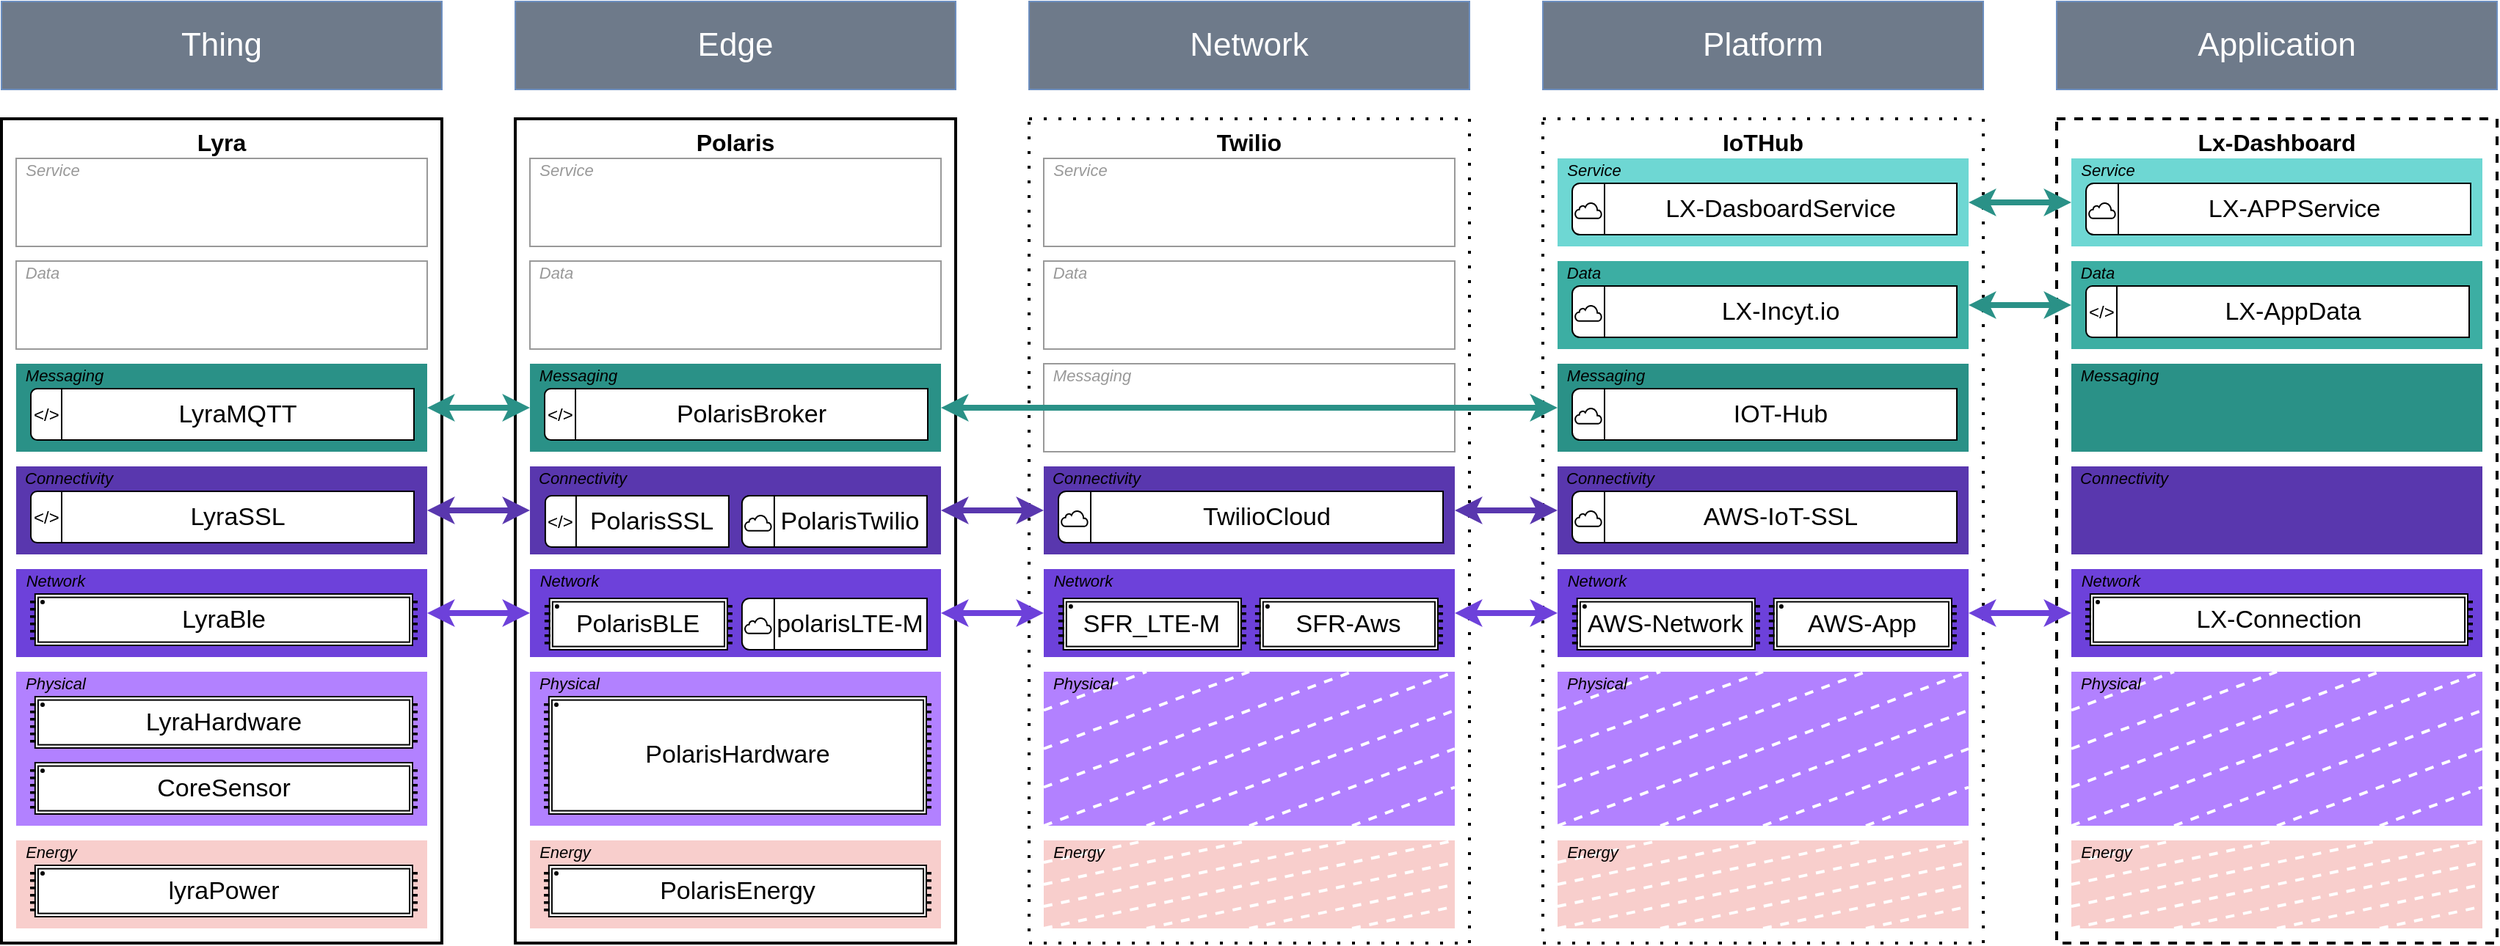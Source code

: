 <mxGraphModel dx="1336" dy="801" grid="1" gridSize="10" guides="1" tooltips="1" connect="1" arrows="1" fold="1" page="1" pageScale="1" pageWidth="827" pageHeight="1169" math="0" shadow="0">
  <root>
    <mxCell id="0" />
    <mxCell id="1" parent="0" />
    
      <mxCell id="3a493096-02e9-11eb-b860-f9eaec6c9f5e" value="" style="group" vertex="1" connectable="0" parent="1">
        <mxGeometry x="20" y="-171.0" width="300" height="582" as="geometry" />
      </mxCell>

      <object label="" id="3a493098-02e9-11eb-b860-f9eaec6c9f5e" Type="label">
        <mxCell style="group;fontFamily=Comic Sans MS;fontColor=#FFF11F;" parent="3a493096-02e9-11eb-b860-f9eaec6c9f5e" vertex="1" connectable="0">
          <mxGeometry width="300" height="60" as="geometry" />
        </mxCell>
      </object>
      <object label="Thing"   Type="Tier" id="3a493099-02e9-11eb-b860-f9eaec6c9f5e">
        <mxCell style="rounded=1;whiteSpace=wrap;html=1;arcSize=0;fillColor=#6E7A8A;strokeColor=#6C8EBF;fontFamily=Helvetica;fontSize=22;fontColor=#FFFFFF;" parent="3a493098-02e9-11eb-b860-f9eaec6c9f5e" vertex="1">
          <mxGeometry width="300" height="60" as="geometry" />
        </mxCell>
      </object>
      
      <object label="Lyra" Type="ThingNode" Tier="3a493099-02e9-11eb-b860-f9eaec6c9f5e" id="3a49309a-02e9-11eb-b860-f9eaec6c9f5e">
        <mxCell  style="group;align=center;labelBackgroundColor=none;fillColor=none;fontSize=16;fontColor=#000000;rounded=1;fontStyle=1;" vertex="1" connectable="0" parent="3a493096-02e9-11eb-b860-f9eaec6c9f5e">
          <mxGeometry x="0" y="80" width="300" height="562" as="geometry" />
        </mxCell>
      </object>
    <mxCell id="3a49309b-02e9-11eb-b860-f9eaec6c9f5e" value="&lt;font style=&quot;font-size: 16px&quot;&gt;Lyra&lt;/font&gt;" style="rounded=0;whiteSpace=wrap;html=1;align=center;horizontal=1;verticalAlign=top;fontStyle=1;;strokeWidth=2;" parent="3a49309a-02e9-11eb-b860-f9eaec6c9f5e" vertex="1">
      <mxGeometry width="300" height="562" as="geometry" />
    </mxCell>

    
    <mxCell id="3a49309e-02e9-11eb-b860-f9eaec6c9f5e" value="" style="group;labelBackgroundColor=#FF99CC;fillColor=#FFFFFF;strokeColor=#999999;" parent="3a49309a-02e9-11eb-b860-f9eaec6c9f5e" vertex="1" connectable="0">
      <mxGeometry x="10" y="27" width="280" height="60" as="geometry" />
    </mxCell>
    <object label="" Type="ServicelayerElement" id="3a49309d-02e9-11eb-b860-f9eaec6c9f5e" Node="3a49309a-02e9-11eb-b860-f9eaec6c9f5e" Hub="False">
      <mxCell style="rounded=0;whiteSpace=wrap;html=1;labelPosition=center;verticalLabelPosition=middle;align=center;verticalAlign=middle;fillColor=#FFFFFF;strokeColor=#999999;" parent="3a49309e-02e9-11eb-b860-f9eaec6c9f5e" vertex="1">
        <mxGeometry width="280" height="60" as="geometry" />
      </mxCell>
    </object>
      
    <mxCell id="3a49309f-02e9-11eb-b860-f9eaec6c9f5e" value="Service" style="text;html=1;strokeColor=none;fillColor=none;align=center;verticalAlign=middle;whiteSpace=wrap;rounded=0;fontStyle=2;fontColor=#999999;fontSize=11;" parent="3a49309e-02e9-11eb-b860-f9eaec6c9f5e" vertex="1">
      <mxGeometry x="5" y="-2" width="40" height="20" as="geometry" />
    </mxCell>
    
    
    
    
    <mxCell id="3a4930a2-02e9-11eb-b860-f9eaec6c9f5e" value="" style="group;labelBackgroundColor=#FF99CC;fillColor=#FFFFFF;strokeColor=#999999;" parent="3a49309a-02e9-11eb-b860-f9eaec6c9f5e" vertex="1" connectable="0">
      <mxGeometry x="10" y="97" width="280" height="60" as="geometry" />
    </mxCell>
    <object label="" Type="DatalayerElement" id="3a4930a1-02e9-11eb-b860-f9eaec6c9f5e" Node="3a49309a-02e9-11eb-b860-f9eaec6c9f5e" Hub="False">
      <mxCell style="rounded=0;whiteSpace=wrap;html=1;labelPosition=center;verticalLabelPosition=middle;align=center;verticalAlign=middle;fillColor=#FFFFFF;strokeColor=#999999;" parent="3a4930a2-02e9-11eb-b860-f9eaec6c9f5e" vertex="1">
        <mxGeometry width="280" height="60" as="geometry" />
      </mxCell>
    </object>
      
    <mxCell id="3a4930a3-02e9-11eb-b860-f9eaec6c9f5e" value="Data" style="text;html=1;strokeColor=none;fillColor=none;align=center;verticalAlign=middle;whiteSpace=wrap;rounded=0;fontStyle=2;fontColor=#999999;fontSize=11;" parent="3a4930a2-02e9-11eb-b860-f9eaec6c9f5e" vertex="1">
      <mxGeometry x="-2" y="-2" width="40" height="20" as="geometry" />
    </mxCell>
    
    
    
    
    <mxCell id="3a4930a6-02e9-11eb-b860-f9eaec6c9f5e" value="" style="group;labelBackgroundColor=#FF99CC;fillColor=#2A9187;strokeColor=#none;" parent="3a49309a-02e9-11eb-b860-f9eaec6c9f5e" vertex="1" connectable="0">
      <mxGeometry x="10" y="167" width="280" height="60" as="geometry" />
    </mxCell>
    <object label="" Type="MessaginglayerElement" id="3a4930a5-02e9-11eb-b860-f9eaec6c9f5e" Node="3a49309a-02e9-11eb-b860-f9eaec6c9f5e" Hub="False">
      <mxCell style="rounded=0;whiteSpace=wrap;html=1;labelPosition=center;verticalLabelPosition=middle;align=center;verticalAlign=middle;fillColor=#2A9187;strokeColor=#none;" parent="3a4930a6-02e9-11eb-b860-f9eaec6c9f5e" vertex="1">
        <mxGeometry width="280" height="60" as="geometry" />
      </mxCell>
    </object>
      
    <mxCell id="3a4930a7-02e9-11eb-b860-f9eaec6c9f5e" value="Messaging" style="text;html=1;strokeColor=none;fillColor=none;align=center;verticalAlign=middle;whiteSpace=wrap;rounded=0;fontStyle=2;fontColor=#none;fontSize=11;" parent="3a4930a6-02e9-11eb-b860-f9eaec6c9f5e" vertex="1">
      <mxGeometry x="13" y="-2" width="40" height="20" as="geometry" />
    </mxCell>
    
    
      


      <object label="LyraMQTT" Type="SoftwareComponent" id="3a4930a9-02e9-11eb-b860-f9eaec6c9f5e">
      <mxCell style="group" vertex="1" connectable="0" parent="3a4930a6-02e9-11eb-b860-f9eaec6c9f5e">
        <mxGeometry x="10" y="17" width="240" height="35" as="geometry" />
      </mxCell>
    </object>
    <mxCell id="3a4930a9-02e9-11eb-b860-f9eaec6c9f5e1" value="&lt;span&gt;&amp;lt;/&amp;gt;&lt;/span&gt;" style="rounded=1;whiteSpace=wrap;html=1;strokeColor=#000000;strokeWidth=1;fontColor=none;align=left;" vertex="1" parent="3a4930a9-02e9-11eb-b860-f9eaec6c9f5e">
      <mxGeometry width="29" height="35" as="geometry" />
    </mxCell>
    <mxCell id="3a4930a9-02e9-11eb-b860-f9eaec6c9f5e2" value="&lt;font style=&quot;font-size: 17px&quot;&gt;LyraMQTT&lt;/font&gt;" style="rounded=0;whiteSpace=wrap;html=1;strokeWidth=1;fontColor=none;align=center;fillColor=#FFFFFF;" vertex="1" parent="3a4930a9-02e9-11eb-b860-f9eaec6c9f5e">
      <mxGeometry x="21" width="240" height="35" as="geometry" />
    </mxCell>
    
    
    
    
    <mxCell id="3a4930ab-02e9-11eb-b860-f9eaec6c9f5e" value="" style="group;labelBackgroundColor=#FF99CC;fillColor=#5937AE;strokeColor=#none;" parent="3a49309a-02e9-11eb-b860-f9eaec6c9f5e" vertex="1" connectable="0">
      <mxGeometry x="10" y="237" width="280" height="60" as="geometry" />
    </mxCell>
    <object label="" Type="ConnectivitylayerElement" id="3a4930aa-02e9-11eb-b860-f9eaec6c9f5e" Node="3a49309a-02e9-11eb-b860-f9eaec6c9f5e" Hub="False">
      <mxCell style="rounded=0;whiteSpace=wrap;html=1;labelPosition=center;verticalLabelPosition=middle;align=center;verticalAlign=middle;fillColor=#5937AE;strokeColor=#none;" parent="3a4930ab-02e9-11eb-b860-f9eaec6c9f5e" vertex="1">
        <mxGeometry width="280" height="60" as="geometry" />
      </mxCell>
    </object>
      
    <mxCell id="3a4930ac-02e9-11eb-b860-f9eaec6c9f5e" value="Connectivity" style="text;html=1;strokeColor=none;fillColor=none;align=center;verticalAlign=middle;whiteSpace=wrap;rounded=0;fontStyle=2;fontColor=#none;fontSize=11;" parent="3a4930ab-02e9-11eb-b860-f9eaec6c9f5e" vertex="1">
      <mxGeometry x="16" y="-2" width="40" height="20" as="geometry" />
    </mxCell>
    
    
      


      <object label="LyraSSL" Type="SoftwareComponent" id="3a4930ae-02e9-11eb-b860-f9eaec6c9f5e">
      <mxCell style="group" vertex="1" connectable="0" parent="3a4930ab-02e9-11eb-b860-f9eaec6c9f5e">
        <mxGeometry x="10" y="17" width="240" height="35" as="geometry" />
      </mxCell>
    </object>
    <mxCell id="3a4930ae-02e9-11eb-b860-f9eaec6c9f5e1" value="&lt;span&gt;&amp;lt;/&amp;gt;&lt;/span&gt;" style="rounded=1;whiteSpace=wrap;html=1;strokeColor=#000000;strokeWidth=1;fontColor=none;align=left;" vertex="1" parent="3a4930ae-02e9-11eb-b860-f9eaec6c9f5e">
      <mxGeometry width="29" height="35" as="geometry" />
    </mxCell>
    <mxCell id="3a4930ae-02e9-11eb-b860-f9eaec6c9f5e2" value="&lt;font style=&quot;font-size: 17px&quot;&gt;LyraSSL&lt;/font&gt;" style="rounded=0;whiteSpace=wrap;html=1;strokeWidth=1;fontColor=none;align=center;fillColor=#FFFFFF;" vertex="1" parent="3a4930ae-02e9-11eb-b860-f9eaec6c9f5e">
      <mxGeometry x="21" width="240" height="35" as="geometry" />
    </mxCell>
    
    
    
    
    <mxCell id="3a4930b0-02e9-11eb-b860-f9eaec6c9f5e" value="" style="group;labelBackgroundColor=#FF99CC;fillColor=#6D41DA;strokeColor=#none;" parent="3a49309a-02e9-11eb-b860-f9eaec6c9f5e" vertex="1" connectable="0">
      <mxGeometry x="10" y="307" width="280" height="60" as="geometry" />
    </mxCell>
    <object label="" Type="NetworklayerElement" id="3a4930af-02e9-11eb-b860-f9eaec6c9f5e" Node="3a49309a-02e9-11eb-b860-f9eaec6c9f5e" Hub="False">
      <mxCell style="rounded=0;whiteSpace=wrap;html=1;labelPosition=center;verticalLabelPosition=middle;align=center;verticalAlign=middle;fillColor=#6D41DA;strokeColor=#none;" parent="3a4930b0-02e9-11eb-b860-f9eaec6c9f5e" vertex="1">
        <mxGeometry width="280" height="60" as="geometry" />
      </mxCell>
    </object>
      
    <mxCell id="3a4930b1-02e9-11eb-b860-f9eaec6c9f5e" value="Network" style="text;html=1;strokeColor=none;fillColor=none;align=center;verticalAlign=middle;whiteSpace=wrap;rounded=0;fontStyle=2;fontColor=#none;fontSize=11;" parent="3a4930b0-02e9-11eb-b860-f9eaec6c9f5e" vertex="1">
      <mxGeometry x="7" y="-2" width="40" height="20" as="geometry" />
    </mxCell>
    
    
      
      <object label="LyraBle" Type="PhysicalComponent" id="3a4930b3-02e9-11eb-b860-f9eaec6c9f5e">
      <mxCell style="group;strokeWidth=1;fillColor=none;fontColor=none;" vertex="1" connectable="0" parent="3a4930b0-02e9-11eb-b860-f9eaec6c9f5e">
        <mxGeometry x="10" y="17" width="260" height="35" as="geometry" />
      </mxCell>
    </object>
    <mxCell id="3a4930b3-02e9-11eb-b860-f9eaec6c9f5e1" value="" style="rounded=0;whiteSpace=wrap;html=1;strokeWidth=1;" vertex="1" parent="3a4930b3-02e9-11eb-b860-f9eaec6c9f5e">
      <mxGeometry x="2.917" width="257.083" height="35" as="geometry" />
    </mxCell>
    <mxCell id="3a4930b3-02e9-11eb-b860-f9eaec6c9f5e2" value="&lt;font style=&quot;font-size: 17px&quot;&gt;LyraBle&lt;/font&gt;" style="rounded=0;whiteSpace=wrap;html=1;strokeWidth=1;verticalAlign=middle;" vertex="1" parent="3a4930b3-02e9-11eb-b860-f9eaec6c9f5e">
      <mxGeometry x="4.958" y="2.3" width="253.083" height="30.5" as="geometry" />
    </mxCell>
    <mxCell id="3a4930b3-02e9-11eb-b860-f9eaec6c9f5e3" value="" style="ellipse;whiteSpace=wrap;html=1;aspect=fixed;fillColor=#000000;" vertex="1" parent="3a4930b3-02e9-11eb-b860-f9eaec6c9f5e">
      <mxGeometry x="7" y="4.56" width="2" height="2" as="geometry" />
    </mxCell>
    
    <mxCell id="3a4930b3-02e9-11eb-b860-f9eaec6c9f5e9" value="" style="rounded=0;whiteSpace=wrap;html=1;fillColor=#000000;" vertex="1" parent="3a4930b3-02e9-11eb-b860-f9eaec6c9f5e">
      <mxGeometry x="260.083" y="5" width="2.917" height="0.784" as="geometry" />
    </mxCell>

    <mxCell id="3a4930b3-02e9-11eb-b860-f9eaec6c9f5e1500000000005" value="" style="rounded=0;whiteSpace=wrap;html=1;fillColor=#000000;" vertex="1" parent="3a4930b3-02e9-11eb-b860-f9eaec6c9f5e">
      <mxGeometry y="5" width="2.917" height="0.784" as="geometry" />
    </mxCell>
    
    <mxCell id="3a4930b3-02e9-11eb-b860-f9eaec6c9f5e14" value="" style="rounded=0;whiteSpace=wrap;html=1;fillColor=#000000;" vertex="1" parent="3a4930b3-02e9-11eb-b860-f9eaec6c9f5e">
      <mxGeometry x="260.083" y="10" width="2.917" height="0.784" as="geometry" />
    </mxCell>

    <mxCell id="3a4930b3-02e9-11eb-b860-f9eaec6c9f5e1500000000010" value="" style="rounded=0;whiteSpace=wrap;html=1;fillColor=#000000;" vertex="1" parent="3a4930b3-02e9-11eb-b860-f9eaec6c9f5e">
      <mxGeometry y="10" width="2.917" height="0.784" as="geometry" />
    </mxCell>
    
    <mxCell id="3a4930b3-02e9-11eb-b860-f9eaec6c9f5e19" value="" style="rounded=0;whiteSpace=wrap;html=1;fillColor=#000000;" vertex="1" parent="3a4930b3-02e9-11eb-b860-f9eaec6c9f5e">
      <mxGeometry x="260.083" y="15" width="2.917" height="0.784" as="geometry" />
    </mxCell>

    <mxCell id="3a4930b3-02e9-11eb-b860-f9eaec6c9f5e1500000000015" value="" style="rounded=0;whiteSpace=wrap;html=1;fillColor=#000000;" vertex="1" parent="3a4930b3-02e9-11eb-b860-f9eaec6c9f5e">
      <mxGeometry y="15" width="2.917" height="0.784" as="geometry" />
    </mxCell>
    
    <mxCell id="3a4930b3-02e9-11eb-b860-f9eaec6c9f5e24" value="" style="rounded=0;whiteSpace=wrap;html=1;fillColor=#000000;" vertex="1" parent="3a4930b3-02e9-11eb-b860-f9eaec6c9f5e">
      <mxGeometry x="260.083" y="20" width="2.917" height="0.784" as="geometry" />
    </mxCell>

    <mxCell id="3a4930b3-02e9-11eb-b860-f9eaec6c9f5e1500000000020" value="" style="rounded=0;whiteSpace=wrap;html=1;fillColor=#000000;" vertex="1" parent="3a4930b3-02e9-11eb-b860-f9eaec6c9f5e">
      <mxGeometry y="20" width="2.917" height="0.784" as="geometry" />
    </mxCell>
    
    <mxCell id="3a4930b3-02e9-11eb-b860-f9eaec6c9f5e29" value="" style="rounded=0;whiteSpace=wrap;html=1;fillColor=#000000;" vertex="1" parent="3a4930b3-02e9-11eb-b860-f9eaec6c9f5e">
      <mxGeometry x="260.083" y="25" width="2.917" height="0.784" as="geometry" />
    </mxCell>

    <mxCell id="3a4930b3-02e9-11eb-b860-f9eaec6c9f5e1500000000025" value="" style="rounded=0;whiteSpace=wrap;html=1;fillColor=#000000;" vertex="1" parent="3a4930b3-02e9-11eb-b860-f9eaec6c9f5e">
      <mxGeometry y="25" width="2.917" height="0.784" as="geometry" />
    </mxCell>
    
    <mxCell id="3a4930b3-02e9-11eb-b860-f9eaec6c9f5e34" value="" style="rounded=0;whiteSpace=wrap;html=1;fillColor=#000000;" vertex="1" parent="3a4930b3-02e9-11eb-b860-f9eaec6c9f5e">
      <mxGeometry x="260.083" y="30" width="2.917" height="0.784" as="geometry" />
    </mxCell>

    <mxCell id="3a4930b3-02e9-11eb-b860-f9eaec6c9f5e1500000000030" value="" style="rounded=0;whiteSpace=wrap;html=1;fillColor=#000000;" vertex="1" parent="3a4930b3-02e9-11eb-b860-f9eaec6c9f5e">
      <mxGeometry y="30" width="2.917" height="0.784" as="geometry" />
    </mxCell>
    
      
    
    
    
    <mxCell id="3a4930b5-02e9-11eb-b860-f9eaec6c9f5e" value="" style="group;labelBackgroundColor=#FF99CC;fillColor=#B281FF;strokeColor=#none;" parent="3a49309a-02e9-11eb-b860-f9eaec6c9f5e" vertex="1" connectable="0">
      <mxGeometry x="10" y="377" width="280" height="105" as="geometry" />
    </mxCell>
    <object label="" Type="PhysicallayerElement" id="3a4930b4-02e9-11eb-b860-f9eaec6c9f5e" Node="3a49309a-02e9-11eb-b860-f9eaec6c9f5e" Hub="False">
      <mxCell style="rounded=0;whiteSpace=wrap;html=1;labelPosition=center;verticalLabelPosition=middle;align=center;verticalAlign=middle;fillColor=#B281FF;strokeColor=#none;" parent="3a4930b5-02e9-11eb-b860-f9eaec6c9f5e" vertex="1">
        <mxGeometry width="280" height="105" as="geometry" />
      </mxCell>
    </object>
      
    <mxCell id="3a4930b6-02e9-11eb-b860-f9eaec6c9f5e" value="Physical" style="text;html=1;strokeColor=none;fillColor=none;align=center;verticalAlign=middle;whiteSpace=wrap;rounded=0;fontStyle=2;fontColor=#none;fontSize=11;" parent="3a4930b5-02e9-11eb-b860-f9eaec6c9f5e" vertex="1">
      <mxGeometry x="7" y="-2" width="40" height="20" as="geometry" />
    </mxCell>
    
    
      
      <object label="LyraHardware" Type="PhysicalComponent" id="3a4930b8-02e9-11eb-b860-f9eaec6c9f5e">
      <mxCell style="group;strokeWidth=1;fillColor=none;fontColor=none;" vertex="1" connectable="0" parent="3a4930b5-02e9-11eb-b860-f9eaec6c9f5e">
        <mxGeometry x="10" y="17" width="260" height="35" as="geometry" />
      </mxCell>
    </object>
    <mxCell id="3a4930b8-02e9-11eb-b860-f9eaec6c9f5e1" value="" style="rounded=0;whiteSpace=wrap;html=1;strokeWidth=1;" vertex="1" parent="3a4930b8-02e9-11eb-b860-f9eaec6c9f5e">
      <mxGeometry x="2.917" width="257.083" height="35" as="geometry" />
    </mxCell>
    <mxCell id="3a4930b8-02e9-11eb-b860-f9eaec6c9f5e2" value="&lt;font style=&quot;font-size: 17px&quot;&gt;LyraHardware&lt;/font&gt;" style="rounded=0;whiteSpace=wrap;html=1;strokeWidth=1;verticalAlign=middle;" vertex="1" parent="3a4930b8-02e9-11eb-b860-f9eaec6c9f5e">
      <mxGeometry x="4.958" y="2.3" width="253.083" height="30.5" as="geometry" />
    </mxCell>
    <mxCell id="3a4930b8-02e9-11eb-b860-f9eaec6c9f5e3" value="" style="ellipse;whiteSpace=wrap;html=1;aspect=fixed;fillColor=#000000;" vertex="1" parent="3a4930b8-02e9-11eb-b860-f9eaec6c9f5e">
      <mxGeometry x="7" y="4.56" width="2" height="2" as="geometry" />
    </mxCell>
    
    <mxCell id="3a4930b8-02e9-11eb-b860-f9eaec6c9f5e9" value="" style="rounded=0;whiteSpace=wrap;html=1;fillColor=#000000;" vertex="1" parent="3a4930b8-02e9-11eb-b860-f9eaec6c9f5e">
      <mxGeometry x="260.083" y="5" width="2.917" height="0.784" as="geometry" />
    </mxCell>

    <mxCell id="3a4930b8-02e9-11eb-b860-f9eaec6c9f5e1500000000005" value="" style="rounded=0;whiteSpace=wrap;html=1;fillColor=#000000;" vertex="1" parent="3a4930b8-02e9-11eb-b860-f9eaec6c9f5e">
      <mxGeometry y="5" width="2.917" height="0.784" as="geometry" />
    </mxCell>
    
    <mxCell id="3a4930b8-02e9-11eb-b860-f9eaec6c9f5e14" value="" style="rounded=0;whiteSpace=wrap;html=1;fillColor=#000000;" vertex="1" parent="3a4930b8-02e9-11eb-b860-f9eaec6c9f5e">
      <mxGeometry x="260.083" y="10" width="2.917" height="0.784" as="geometry" />
    </mxCell>

    <mxCell id="3a4930b8-02e9-11eb-b860-f9eaec6c9f5e1500000000010" value="" style="rounded=0;whiteSpace=wrap;html=1;fillColor=#000000;" vertex="1" parent="3a4930b8-02e9-11eb-b860-f9eaec6c9f5e">
      <mxGeometry y="10" width="2.917" height="0.784" as="geometry" />
    </mxCell>
    
    <mxCell id="3a4930b8-02e9-11eb-b860-f9eaec6c9f5e19" value="" style="rounded=0;whiteSpace=wrap;html=1;fillColor=#000000;" vertex="1" parent="3a4930b8-02e9-11eb-b860-f9eaec6c9f5e">
      <mxGeometry x="260.083" y="15" width="2.917" height="0.784" as="geometry" />
    </mxCell>

    <mxCell id="3a4930b8-02e9-11eb-b860-f9eaec6c9f5e1500000000015" value="" style="rounded=0;whiteSpace=wrap;html=1;fillColor=#000000;" vertex="1" parent="3a4930b8-02e9-11eb-b860-f9eaec6c9f5e">
      <mxGeometry y="15" width="2.917" height="0.784" as="geometry" />
    </mxCell>
    
    <mxCell id="3a4930b8-02e9-11eb-b860-f9eaec6c9f5e24" value="" style="rounded=0;whiteSpace=wrap;html=1;fillColor=#000000;" vertex="1" parent="3a4930b8-02e9-11eb-b860-f9eaec6c9f5e">
      <mxGeometry x="260.083" y="20" width="2.917" height="0.784" as="geometry" />
    </mxCell>

    <mxCell id="3a4930b8-02e9-11eb-b860-f9eaec6c9f5e1500000000020" value="" style="rounded=0;whiteSpace=wrap;html=1;fillColor=#000000;" vertex="1" parent="3a4930b8-02e9-11eb-b860-f9eaec6c9f5e">
      <mxGeometry y="20" width="2.917" height="0.784" as="geometry" />
    </mxCell>
    
    <mxCell id="3a4930b8-02e9-11eb-b860-f9eaec6c9f5e29" value="" style="rounded=0;whiteSpace=wrap;html=1;fillColor=#000000;" vertex="1" parent="3a4930b8-02e9-11eb-b860-f9eaec6c9f5e">
      <mxGeometry x="260.083" y="25" width="2.917" height="0.784" as="geometry" />
    </mxCell>

    <mxCell id="3a4930b8-02e9-11eb-b860-f9eaec6c9f5e1500000000025" value="" style="rounded=0;whiteSpace=wrap;html=1;fillColor=#000000;" vertex="1" parent="3a4930b8-02e9-11eb-b860-f9eaec6c9f5e">
      <mxGeometry y="25" width="2.917" height="0.784" as="geometry" />
    </mxCell>
    
    <mxCell id="3a4930b8-02e9-11eb-b860-f9eaec6c9f5e34" value="" style="rounded=0;whiteSpace=wrap;html=1;fillColor=#000000;" vertex="1" parent="3a4930b8-02e9-11eb-b860-f9eaec6c9f5e">
      <mxGeometry x="260.083" y="30" width="2.917" height="0.784" as="geometry" />
    </mxCell>

    <mxCell id="3a4930b8-02e9-11eb-b860-f9eaec6c9f5e1500000000030" value="" style="rounded=0;whiteSpace=wrap;html=1;fillColor=#000000;" vertex="1" parent="3a4930b8-02e9-11eb-b860-f9eaec6c9f5e">
      <mxGeometry y="30" width="2.917" height="0.784" as="geometry" />
    </mxCell>
    
      
    
      
      <object label="CoreSensor" Type="PhysicalComponent" id="3a4930b9-02e9-11eb-b860-f9eaec6c9f5e">
      <mxCell style="group;strokeWidth=1;fillColor=none;fontColor=none;" vertex="1" connectable="0" parent="3a4930b5-02e9-11eb-b860-f9eaec6c9f5e">
        <mxGeometry x="10" y="62" width="260" height="35" as="geometry" />
      </mxCell>
    </object>
    <mxCell id="3a4930b9-02e9-11eb-b860-f9eaec6c9f5e1" value="" style="rounded=0;whiteSpace=wrap;html=1;strokeWidth=1;" vertex="1" parent="3a4930b9-02e9-11eb-b860-f9eaec6c9f5e">
      <mxGeometry x="2.917" width="257.083" height="35" as="geometry" />
    </mxCell>
    <mxCell id="3a4930b9-02e9-11eb-b860-f9eaec6c9f5e2" value="&lt;font style=&quot;font-size: 17px&quot;&gt;CoreSensor&lt;/font&gt;" style="rounded=0;whiteSpace=wrap;html=1;strokeWidth=1;verticalAlign=middle;" vertex="1" parent="3a4930b9-02e9-11eb-b860-f9eaec6c9f5e">
      <mxGeometry x="4.958" y="2.3" width="253.083" height="30.5" as="geometry" />
    </mxCell>
    <mxCell id="3a4930b9-02e9-11eb-b860-f9eaec6c9f5e3" value="" style="ellipse;whiteSpace=wrap;html=1;aspect=fixed;fillColor=#000000;" vertex="1" parent="3a4930b9-02e9-11eb-b860-f9eaec6c9f5e">
      <mxGeometry x="7" y="4.56" width="2" height="2" as="geometry" />
    </mxCell>
    
    <mxCell id="3a4930b9-02e9-11eb-b860-f9eaec6c9f5e9" value="" style="rounded=0;whiteSpace=wrap;html=1;fillColor=#000000;" vertex="1" parent="3a4930b9-02e9-11eb-b860-f9eaec6c9f5e">
      <mxGeometry x="260.083" y="5" width="2.917" height="0.784" as="geometry" />
    </mxCell>

    <mxCell id="3a4930b9-02e9-11eb-b860-f9eaec6c9f5e1500000000005" value="" style="rounded=0;whiteSpace=wrap;html=1;fillColor=#000000;" vertex="1" parent="3a4930b9-02e9-11eb-b860-f9eaec6c9f5e">
      <mxGeometry y="5" width="2.917" height="0.784" as="geometry" />
    </mxCell>
    
    <mxCell id="3a4930b9-02e9-11eb-b860-f9eaec6c9f5e14" value="" style="rounded=0;whiteSpace=wrap;html=1;fillColor=#000000;" vertex="1" parent="3a4930b9-02e9-11eb-b860-f9eaec6c9f5e">
      <mxGeometry x="260.083" y="10" width="2.917" height="0.784" as="geometry" />
    </mxCell>

    <mxCell id="3a4930b9-02e9-11eb-b860-f9eaec6c9f5e1500000000010" value="" style="rounded=0;whiteSpace=wrap;html=1;fillColor=#000000;" vertex="1" parent="3a4930b9-02e9-11eb-b860-f9eaec6c9f5e">
      <mxGeometry y="10" width="2.917" height="0.784" as="geometry" />
    </mxCell>
    
    <mxCell id="3a4930b9-02e9-11eb-b860-f9eaec6c9f5e19" value="" style="rounded=0;whiteSpace=wrap;html=1;fillColor=#000000;" vertex="1" parent="3a4930b9-02e9-11eb-b860-f9eaec6c9f5e">
      <mxGeometry x="260.083" y="15" width="2.917" height="0.784" as="geometry" />
    </mxCell>

    <mxCell id="3a4930b9-02e9-11eb-b860-f9eaec6c9f5e1500000000015" value="" style="rounded=0;whiteSpace=wrap;html=1;fillColor=#000000;" vertex="1" parent="3a4930b9-02e9-11eb-b860-f9eaec6c9f5e">
      <mxGeometry y="15" width="2.917" height="0.784" as="geometry" />
    </mxCell>
    
    <mxCell id="3a4930b9-02e9-11eb-b860-f9eaec6c9f5e24" value="" style="rounded=0;whiteSpace=wrap;html=1;fillColor=#000000;" vertex="1" parent="3a4930b9-02e9-11eb-b860-f9eaec6c9f5e">
      <mxGeometry x="260.083" y="20" width="2.917" height="0.784" as="geometry" />
    </mxCell>

    <mxCell id="3a4930b9-02e9-11eb-b860-f9eaec6c9f5e1500000000020" value="" style="rounded=0;whiteSpace=wrap;html=1;fillColor=#000000;" vertex="1" parent="3a4930b9-02e9-11eb-b860-f9eaec6c9f5e">
      <mxGeometry y="20" width="2.917" height="0.784" as="geometry" />
    </mxCell>
    
    <mxCell id="3a4930b9-02e9-11eb-b860-f9eaec6c9f5e29" value="" style="rounded=0;whiteSpace=wrap;html=1;fillColor=#000000;" vertex="1" parent="3a4930b9-02e9-11eb-b860-f9eaec6c9f5e">
      <mxGeometry x="260.083" y="25" width="2.917" height="0.784" as="geometry" />
    </mxCell>

    <mxCell id="3a4930b9-02e9-11eb-b860-f9eaec6c9f5e1500000000025" value="" style="rounded=0;whiteSpace=wrap;html=1;fillColor=#000000;" vertex="1" parent="3a4930b9-02e9-11eb-b860-f9eaec6c9f5e">
      <mxGeometry y="25" width="2.917" height="0.784" as="geometry" />
    </mxCell>
    
    <mxCell id="3a4930b9-02e9-11eb-b860-f9eaec6c9f5e34" value="" style="rounded=0;whiteSpace=wrap;html=1;fillColor=#000000;" vertex="1" parent="3a4930b9-02e9-11eb-b860-f9eaec6c9f5e">
      <mxGeometry x="260.083" y="30" width="2.917" height="0.784" as="geometry" />
    </mxCell>

    <mxCell id="3a4930b9-02e9-11eb-b860-f9eaec6c9f5e1500000000030" value="" style="rounded=0;whiteSpace=wrap;html=1;fillColor=#000000;" vertex="1" parent="3a4930b9-02e9-11eb-b860-f9eaec6c9f5e">
      <mxGeometry y="30" width="2.917" height="0.784" as="geometry" />
    </mxCell>
    
      
    
    
    
    <mxCell id="3a4930bb-02e9-11eb-b860-f9eaec6c9f5e" value="" style="group;labelBackgroundColor=#FF99CC;fillColor=#F8CECC;strokeColor=#none;" parent="3a49309a-02e9-11eb-b860-f9eaec6c9f5e" vertex="1" connectable="0">
      <mxGeometry x="10" y="492" width="280" height="60" as="geometry" />
    </mxCell>
    <object label="" Type="EnergylayerElement" id="3a4930ba-02e9-11eb-b860-f9eaec6c9f5e" Node="3a49309a-02e9-11eb-b860-f9eaec6c9f5e" Hub="False">
      <mxCell style="rounded=0;whiteSpace=wrap;html=1;labelPosition=center;verticalLabelPosition=middle;align=center;verticalAlign=middle;fillColor=#F8CECC;strokeColor=#none;" parent="3a4930bb-02e9-11eb-b860-f9eaec6c9f5e" vertex="1">
        <mxGeometry width="280" height="60" as="geometry" />
      </mxCell>
    </object>
      
    <mxCell id="3a4930bc-02e9-11eb-b860-f9eaec6c9f5e" value="Energy" style="text;html=1;strokeColor=none;fillColor=none;align=center;verticalAlign=middle;whiteSpace=wrap;rounded=0;fontStyle=2;fontColor=#none;fontSize=11;" parent="3a4930bb-02e9-11eb-b860-f9eaec6c9f5e" vertex="1">
      <mxGeometry x="4" y="-2" width="40" height="20" as="geometry" />
    </mxCell>
    
    
      
      <object label="lyraPower" Type="PhysicalComponent" id="3a4930be-02e9-11eb-b860-f9eaec6c9f5e">
      <mxCell style="group;strokeWidth=1;fillColor=none;fontColor=none;" vertex="1" connectable="0" parent="3a4930bb-02e9-11eb-b860-f9eaec6c9f5e">
        <mxGeometry x="10" y="17" width="260" height="35" as="geometry" />
      </mxCell>
    </object>
    <mxCell id="3a4930be-02e9-11eb-b860-f9eaec6c9f5e1" value="" style="rounded=0;whiteSpace=wrap;html=1;strokeWidth=1;" vertex="1" parent="3a4930be-02e9-11eb-b860-f9eaec6c9f5e">
      <mxGeometry x="2.917" width="257.083" height="35" as="geometry" />
    </mxCell>
    <mxCell id="3a4930be-02e9-11eb-b860-f9eaec6c9f5e2" value="&lt;font style=&quot;font-size: 17px&quot;&gt;lyraPower&lt;/font&gt;" style="rounded=0;whiteSpace=wrap;html=1;strokeWidth=1;verticalAlign=middle;" vertex="1" parent="3a4930be-02e9-11eb-b860-f9eaec6c9f5e">
      <mxGeometry x="4.958" y="2.3" width="253.083" height="30.5" as="geometry" />
    </mxCell>
    <mxCell id="3a4930be-02e9-11eb-b860-f9eaec6c9f5e3" value="" style="ellipse;whiteSpace=wrap;html=1;aspect=fixed;fillColor=#000000;" vertex="1" parent="3a4930be-02e9-11eb-b860-f9eaec6c9f5e">
      <mxGeometry x="7" y="4.56" width="2" height="2" as="geometry" />
    </mxCell>
    
    <mxCell id="3a4930be-02e9-11eb-b860-f9eaec6c9f5e9" value="" style="rounded=0;whiteSpace=wrap;html=1;fillColor=#000000;" vertex="1" parent="3a4930be-02e9-11eb-b860-f9eaec6c9f5e">
      <mxGeometry x="260.083" y="5" width="2.917" height="0.784" as="geometry" />
    </mxCell>

    <mxCell id="3a4930be-02e9-11eb-b860-f9eaec6c9f5e1500000000005" value="" style="rounded=0;whiteSpace=wrap;html=1;fillColor=#000000;" vertex="1" parent="3a4930be-02e9-11eb-b860-f9eaec6c9f5e">
      <mxGeometry y="5" width="2.917" height="0.784" as="geometry" />
    </mxCell>
    
    <mxCell id="3a4930be-02e9-11eb-b860-f9eaec6c9f5e14" value="" style="rounded=0;whiteSpace=wrap;html=1;fillColor=#000000;" vertex="1" parent="3a4930be-02e9-11eb-b860-f9eaec6c9f5e">
      <mxGeometry x="260.083" y="10" width="2.917" height="0.784" as="geometry" />
    </mxCell>

    <mxCell id="3a4930be-02e9-11eb-b860-f9eaec6c9f5e1500000000010" value="" style="rounded=0;whiteSpace=wrap;html=1;fillColor=#000000;" vertex="1" parent="3a4930be-02e9-11eb-b860-f9eaec6c9f5e">
      <mxGeometry y="10" width="2.917" height="0.784" as="geometry" />
    </mxCell>
    
    <mxCell id="3a4930be-02e9-11eb-b860-f9eaec6c9f5e19" value="" style="rounded=0;whiteSpace=wrap;html=1;fillColor=#000000;" vertex="1" parent="3a4930be-02e9-11eb-b860-f9eaec6c9f5e">
      <mxGeometry x="260.083" y="15" width="2.917" height="0.784" as="geometry" />
    </mxCell>

    <mxCell id="3a4930be-02e9-11eb-b860-f9eaec6c9f5e1500000000015" value="" style="rounded=0;whiteSpace=wrap;html=1;fillColor=#000000;" vertex="1" parent="3a4930be-02e9-11eb-b860-f9eaec6c9f5e">
      <mxGeometry y="15" width="2.917" height="0.784" as="geometry" />
    </mxCell>
    
    <mxCell id="3a4930be-02e9-11eb-b860-f9eaec6c9f5e24" value="" style="rounded=0;whiteSpace=wrap;html=1;fillColor=#000000;" vertex="1" parent="3a4930be-02e9-11eb-b860-f9eaec6c9f5e">
      <mxGeometry x="260.083" y="20" width="2.917" height="0.784" as="geometry" />
    </mxCell>

    <mxCell id="3a4930be-02e9-11eb-b860-f9eaec6c9f5e1500000000020" value="" style="rounded=0;whiteSpace=wrap;html=1;fillColor=#000000;" vertex="1" parent="3a4930be-02e9-11eb-b860-f9eaec6c9f5e">
      <mxGeometry y="20" width="2.917" height="0.784" as="geometry" />
    </mxCell>
    
    <mxCell id="3a4930be-02e9-11eb-b860-f9eaec6c9f5e29" value="" style="rounded=0;whiteSpace=wrap;html=1;fillColor=#000000;" vertex="1" parent="3a4930be-02e9-11eb-b860-f9eaec6c9f5e">
      <mxGeometry x="260.083" y="25" width="2.917" height="0.784" as="geometry" />
    </mxCell>

    <mxCell id="3a4930be-02e9-11eb-b860-f9eaec6c9f5e1500000000025" value="" style="rounded=0;whiteSpace=wrap;html=1;fillColor=#000000;" vertex="1" parent="3a4930be-02e9-11eb-b860-f9eaec6c9f5e">
      <mxGeometry y="25" width="2.917" height="0.784" as="geometry" />
    </mxCell>
    
    <mxCell id="3a4930be-02e9-11eb-b860-f9eaec6c9f5e34" value="" style="rounded=0;whiteSpace=wrap;html=1;fillColor=#000000;" vertex="1" parent="3a4930be-02e9-11eb-b860-f9eaec6c9f5e">
      <mxGeometry x="260.083" y="30" width="2.917" height="0.784" as="geometry" />
    </mxCell>

    <mxCell id="3a4930be-02e9-11eb-b860-f9eaec6c9f5e1500000000030" value="" style="rounded=0;whiteSpace=wrap;html=1;fillColor=#000000;" vertex="1" parent="3a4930be-02e9-11eb-b860-f9eaec6c9f5e">
      <mxGeometry y="30" width="2.917" height="0.784" as="geometry" />
    </mxCell>
    
      
    
    
    
    
    
      <mxCell id="3a4930bf-02e9-11eb-b860-f9eaec6c9f5e" value="" style="group" vertex="1" connectable="0" parent="1">
        <mxGeometry x="370" y="-171.0" width="300" height="582" as="geometry" />
      </mxCell>

      <object label="" id="3a4930c1-02e9-11eb-b860-f9eaec6c9f5e" Type="label">
        <mxCell style="group;fontFamily=Comic Sans MS;fontColor=#FFF11F;" parent="3a4930bf-02e9-11eb-b860-f9eaec6c9f5e" vertex="1" connectable="0">
          <mxGeometry width="300" height="60" as="geometry" />
        </mxCell>
      </object>
      <object label="Edge"   Type="Tier" id="3a4930c2-02e9-11eb-b860-f9eaec6c9f5e">
        <mxCell style="rounded=1;whiteSpace=wrap;html=1;arcSize=0;fillColor=#6E7A8A;strokeColor=#6C8EBF;fontFamily=Helvetica;fontSize=22;fontColor=#FFFFFF;" parent="3a4930c1-02e9-11eb-b860-f9eaec6c9f5e" vertex="1">
          <mxGeometry width="300" height="60" as="geometry" />
        </mxCell>
      </object>
      
      <object label="Polaris" Type="EdgeNode" Tier="3a4930c2-02e9-11eb-b860-f9eaec6c9f5e" id="3a4930c3-02e9-11eb-b860-f9eaec6c9f5e">
        <mxCell  style="group;align=center;labelBackgroundColor=none;fillColor=none;fontSize=16;fontColor=#000000;rounded=1;fontStyle=1;" vertex="1" connectable="0" parent="3a4930bf-02e9-11eb-b860-f9eaec6c9f5e">
          <mxGeometry x="0" y="80" width="300" height="562" as="geometry" />
        </mxCell>
      </object>
    <mxCell id="3a4930c4-02e9-11eb-b860-f9eaec6c9f5e" value="&lt;font style=&quot;font-size: 16px&quot;&gt;Polaris&lt;/font&gt;" style="rounded=0;whiteSpace=wrap;html=1;align=center;horizontal=1;verticalAlign=top;fontStyle=1;;strokeWidth=2;" parent="3a4930c3-02e9-11eb-b860-f9eaec6c9f5e" vertex="1">
      <mxGeometry width="300" height="562" as="geometry" />
    </mxCell>

    
    <mxCell id="3a4930c7-02e9-11eb-b860-f9eaec6c9f5e" value="" style="group;labelBackgroundColor=#FF99CC;fillColor=#FFFFFF;strokeColor=#999999;" parent="3a4930c3-02e9-11eb-b860-f9eaec6c9f5e" vertex="1" connectable="0">
      <mxGeometry x="10" y="27" width="280" height="60" as="geometry" />
    </mxCell>
    <object label="" Type="ServicelayerElement" id="3a4930c6-02e9-11eb-b860-f9eaec6c9f5e" Node="3a4930c3-02e9-11eb-b860-f9eaec6c9f5e" Hub="False">
      <mxCell style="rounded=0;whiteSpace=wrap;html=1;labelPosition=center;verticalLabelPosition=middle;align=center;verticalAlign=middle;fillColor=#FFFFFF;strokeColor=#999999;" parent="3a4930c7-02e9-11eb-b860-f9eaec6c9f5e" vertex="1">
        <mxGeometry width="280" height="60" as="geometry" />
      </mxCell>
    </object>
      
    <mxCell id="3a4930c8-02e9-11eb-b860-f9eaec6c9f5e" value="Service" style="text;html=1;strokeColor=none;fillColor=none;align=center;verticalAlign=middle;whiteSpace=wrap;rounded=0;fontStyle=2;fontColor=#999999;fontSize=11;" parent="3a4930c7-02e9-11eb-b860-f9eaec6c9f5e" vertex="1">
      <mxGeometry x="5" y="-2" width="40" height="20" as="geometry" />
    </mxCell>
    
    
    
    
    <mxCell id="3a4930cb-02e9-11eb-b860-f9eaec6c9f5e" value="" style="group;labelBackgroundColor=#FF99CC;fillColor=#FFFFFF;strokeColor=#999999;" parent="3a4930c3-02e9-11eb-b860-f9eaec6c9f5e" vertex="1" connectable="0">
      <mxGeometry x="10" y="97" width="280" height="60" as="geometry" />
    </mxCell>
    <object label="" Type="DatalayerElement" id="3a4930ca-02e9-11eb-b860-f9eaec6c9f5e" Node="3a4930c3-02e9-11eb-b860-f9eaec6c9f5e" Hub="False">
      <mxCell style="rounded=0;whiteSpace=wrap;html=1;labelPosition=center;verticalLabelPosition=middle;align=center;verticalAlign=middle;fillColor=#FFFFFF;strokeColor=#999999;" parent="3a4930cb-02e9-11eb-b860-f9eaec6c9f5e" vertex="1">
        <mxGeometry width="280" height="60" as="geometry" />
      </mxCell>
    </object>
      
    <mxCell id="3a4930cc-02e9-11eb-b860-f9eaec6c9f5e" value="Data" style="text;html=1;strokeColor=none;fillColor=none;align=center;verticalAlign=middle;whiteSpace=wrap;rounded=0;fontStyle=2;fontColor=#999999;fontSize=11;" parent="3a4930cb-02e9-11eb-b860-f9eaec6c9f5e" vertex="1">
      <mxGeometry x="-2" y="-2" width="40" height="20" as="geometry" />
    </mxCell>
    
    
    
    
    <mxCell id="3a4930cf-02e9-11eb-b860-f9eaec6c9f5e" value="" style="group;labelBackgroundColor=#FF99CC;fillColor=#2A9187;strokeColor=#none;" parent="3a4930c3-02e9-11eb-b860-f9eaec6c9f5e" vertex="1" connectable="0">
      <mxGeometry x="10" y="167" width="280" height="60" as="geometry" />
    </mxCell>
    <object label="" Type="MessaginglayerElement" id="3a4930ce-02e9-11eb-b860-f9eaec6c9f5e" Node="3a4930c3-02e9-11eb-b860-f9eaec6c9f5e" Hub="False">
      <mxCell style="rounded=0;whiteSpace=wrap;html=1;labelPosition=center;verticalLabelPosition=middle;align=center;verticalAlign=middle;fillColor=#2A9187;strokeColor=#none;" parent="3a4930cf-02e9-11eb-b860-f9eaec6c9f5e" vertex="1">
        <mxGeometry width="280" height="60" as="geometry" />
      </mxCell>
    </object>
      
    <mxCell id="3a4930d0-02e9-11eb-b860-f9eaec6c9f5e" value="Messaging" style="text;html=1;strokeColor=none;fillColor=none;align=center;verticalAlign=middle;whiteSpace=wrap;rounded=0;fontStyle=2;fontColor=#none;fontSize=11;" parent="3a4930cf-02e9-11eb-b860-f9eaec6c9f5e" vertex="1">
      <mxGeometry x="13" y="-2" width="40" height="20" as="geometry" />
    </mxCell>
    
    
      


      <object label="PolarisBroker" Type="SoftwareComponent" id="3a4930d2-02e9-11eb-b860-f9eaec6c9f5e">
      <mxCell style="group" vertex="1" connectable="0" parent="3a4930cf-02e9-11eb-b860-f9eaec6c9f5e">
        <mxGeometry x="10" y="17" width="240" height="35" as="geometry" />
      </mxCell>
    </object>
    <mxCell id="3a4930d2-02e9-11eb-b860-f9eaec6c9f5e1" value="&lt;span&gt;&amp;lt;/&amp;gt;&lt;/span&gt;" style="rounded=1;whiteSpace=wrap;html=1;strokeColor=#000000;strokeWidth=1;fontColor=none;align=left;" vertex="1" parent="3a4930d2-02e9-11eb-b860-f9eaec6c9f5e">
      <mxGeometry width="29" height="35" as="geometry" />
    </mxCell>
    <mxCell id="3a4930d2-02e9-11eb-b860-f9eaec6c9f5e2" value="&lt;font style=&quot;font-size: 17px&quot;&gt;PolarisBroker&lt;/font&gt;" style="rounded=0;whiteSpace=wrap;html=1;strokeWidth=1;fontColor=none;align=center;fillColor=#FFFFFF;" vertex="1" parent="3a4930d2-02e9-11eb-b860-f9eaec6c9f5e">
      <mxGeometry x="21" width="240" height="35" as="geometry" />
    </mxCell>
    
    
    
    
    <mxCell id="3a4930d4-02e9-11eb-b860-f9eaec6c9f5e" value="" style="group;labelBackgroundColor=#FF99CC;fillColor=#5937AE;strokeColor=#none;" parent="3a4930c3-02e9-11eb-b860-f9eaec6c9f5e" vertex="1" connectable="0">
      <mxGeometry x="10" y="237" width="280" height="60" as="geometry" />
    </mxCell>
    <object label="" Type="ConnectivitylayerElement" id="3a4930d3-02e9-11eb-b860-f9eaec6c9f5e" Node="3a4930c3-02e9-11eb-b860-f9eaec6c9f5e" Hub="True">
      <mxCell style="rounded=0;whiteSpace=wrap;html=1;labelPosition=center;verticalLabelPosition=middle;align=center;verticalAlign=middle;fillColor=#5937AE;strokeColor=#none;" parent="3a4930d4-02e9-11eb-b860-f9eaec6c9f5e" vertex="1">
        <mxGeometry width="280" height="60" as="geometry" />
      </mxCell>
    </object>
      
    <mxCell id="3a4930d5-02e9-11eb-b860-f9eaec6c9f5e" value="Connectivity" style="text;html=1;strokeColor=none;fillColor=none;align=center;verticalAlign=middle;whiteSpace=wrap;rounded=0;fontStyle=2;fontColor=#none;fontSize=11;" parent="3a4930d4-02e9-11eb-b860-f9eaec6c9f5e" vertex="1">
      <mxGeometry x="16" y="-2" width="40" height="20" as="geometry" />
    </mxCell>
    
    
      
      <object label="PolarisSSL" Type="SoftwareComponent" id="3a4930d7-02e9-11eb-b860-f9eaec6c9f5e">
      <mxCell style="group" vertex="1" connectable="0" parent="3a4930d6-02e9-11eb-b860-f9eaec6c9f5e">
        <mxGeometry  x="2.0" width="124.0" height="35" as="geometry" />
      </mxCell>
    </object>
    <mxCell id="3a4930d7-02e9-11eb-b860-f9eaec6c9f5e1" value="&lt;span&gt;&amp;lt;/&amp;gt;&lt;/span&gt;" style="rounded=1;whiteSpace=wrap;html=1;strokeColor=#000000;strokeWidth=1;fontColor=none;align=left;" vertex="1" parent="3a4930d7-02e9-11eb-b860-f9eaec6c9f5e">
      <mxGeometry width="29" height="35" as="geometry" />
    </mxCell>
    <mxCell id="3a4930d7-02e9-11eb-b860-f9eaec6c9f5e2" value="&lt;font style=&quot;font-size: 17px&quot;&gt;PolarisSSL&lt;/font&gt;" style="rounded=0;whiteSpace=wrap;html=1;strokeWidth=1;fontColor=none;align=center;fillColor=#FFFFFF;" vertex="1" parent="3a4930d7-02e9-11eb-b860-f9eaec6c9f5e">
      <mxGeometry x="21" width="104.0" height="35  " as="geometry" />
    </mxCell>

      
    
      
      <object label="PolarisTwilio" Type="ServiceComponent" id="3a4930d8-02e9-11eb-b860-f9eaec6c9f5e">
      <mxCell style="group" vertex="1" connectable="0" parent="3a4930d6-02e9-11eb-b860-f9eaec6c9f5e">
        <mxGeometry  x="136.0" width="124.0" height="35" as="geometry" />
      </mxCell>
    </object>
    <mxCell id="3a4930d8-02e9-11eb-b860-f9eaec6c9f5e1" value="" style="rounded=1;whiteSpace=wrap;html=1;strokeWidth=1;fillColor=#FFFFFF;fontColor=none;align=left;" vertex="1" parent="3a4930d8-02e9-11eb-b860-f9eaec6c9f5e">
      <mxGeometry width="47" height="35" as="geometry" />
    </mxCell>
    <mxCell id="3a4930d8-02e9-11eb-b860-f9eaec6c9f5e2" value="&lt;font style=&quot;font-size: 17px&quot;&gt;PolarisTwilio&lt;/font&gt;" style="rounded=0;whiteSpace=wrap;html=1;strokeWidth=1;fontColor=none;align=center;fillColor=#FFFFFF;" vertex="1" parent="3a4930d8-02e9-11eb-b860-f9eaec6c9f5e">
      <mxGeometry x="22" width="104.0" height="35  " as="geometry" />
    </mxCell>
    <mxCell id="3a4930d8-02e9-11eb-b860-f9eaec6c9f5e3" value="" style="html=1;verticalLabelPosition=bottom;align=center;labelBackgroundColor=#ffffff;verticalAlign=top;strokeWidth=1;shadow=0;dashed=0;shape=mxgraph.ios7.icons.cloud;rounded=0;fillColor=#FFFFFF;fontColor=none;aspect=fixed;" vertex="1" parent="3a4930d8-02e9-11eb-b860-f9eaec6c9f5e">
      <mxGeometry x="2" y="13.1" width="18" height="10.8" as="geometry" />
    </mxCell>
    
    
    <object label="" Type="Hub" id="3a4930d6-02e9-11eb-b860-f9eaec6c9f5e">
      <mxCell style="group" vertex="1" connectable="0" parent="3a4930d4-02e9-11eb-b860-f9eaec6c9f5e">
        <mxGeometry x="8.447" y="20" width="250" height="25" as="geometry" />
      </mxCell>
    </object>
    
    
    <mxCell id="3a4930da-02e9-11eb-b860-f9eaec6c9f5e" value="" style="group;labelBackgroundColor=#FF99CC;fillColor=#6D41DA;strokeColor=#none;" parent="3a4930c3-02e9-11eb-b860-f9eaec6c9f5e" vertex="1" connectable="0">
      <mxGeometry x="10" y="307" width="280" height="60" as="geometry" />
    </mxCell>
    <object label="" Type="NetworklayerElement" id="3a4930d9-02e9-11eb-b860-f9eaec6c9f5e" Node="3a4930c3-02e9-11eb-b860-f9eaec6c9f5e" Hub="True">
      <mxCell style="rounded=0;whiteSpace=wrap;html=1;labelPosition=center;verticalLabelPosition=middle;align=center;verticalAlign=middle;fillColor=#6D41DA;strokeColor=#none;" parent="3a4930da-02e9-11eb-b860-f9eaec6c9f5e" vertex="1">
        <mxGeometry width="280" height="60" as="geometry" />
      </mxCell>
    </object>
      
    <mxCell id="3a4930db-02e9-11eb-b860-f9eaec6c9f5e" value="Network" style="text;html=1;strokeColor=none;fillColor=none;align=center;verticalAlign=middle;whiteSpace=wrap;rounded=0;fontStyle=2;fontColor=#none;fontSize=11;" parent="3a4930da-02e9-11eb-b860-f9eaec6c9f5e" vertex="1">
      <mxGeometry x="7" y="-2" width="40" height="20" as="geometry" />
    </mxCell>
    
    
      
      <object label="" Type="PhysicalComponent" id="3a4930dd-02e9-11eb-b860-f9eaec6c9f5e">
      <mxCell style="group;strokeWidth=1;fillColor=none;fontColor=none;" vertex="1" connectable="0" parent="3a4930dc-02e9-11eb-b860-f9eaec6c9f5e">
        <mxGeometry x="2.0" width="124.0" height="35" as="geometry" />
      </mxCell>
    </object>
    <mxCell id="3a4930dd-02e9-11eb-b860-f9eaec6c9f5e1" value="" style="rounded=0;whiteSpace=wrap;html=1;strokeWidth=1;" vertex="1" parent="3a4930dd-02e9-11eb-b860-f9eaec6c9f5e">
      <mxGeometry x="2.917" width="121.083" height="35" as="geometry" />
    </mxCell>
    <mxCell id="3a4930dd-02e9-11eb-b860-f9eaec6c9f5e2" value="&lt;font style=&quot;font-size: 17px&quot;&gt;PolarisBLE&lt;/font&gt;" style="rounded=0;whiteSpace=wrap;html=1;strokeWidth=1;verticalAlign=middle;" vertex="1" parent="3a4930dd-02e9-11eb-b860-f9eaec6c9f5e">
      <mxGeometry x="4.958" y="2.3" width="117.083" height="30.5"  as="geometry" />
    </mxCell>
    <mxCell id="3a4930dd-02e9-11eb-b860-f9eaec6c9f5e3" value="" style="ellipse;whiteSpace=wrap;html=1;aspect=fixed;fillColor=#000000;" vertex="1" parent="3a4930dd-02e9-11eb-b860-f9eaec6c9f5e">
      <mxGeometry x="7" y="4.56" width="2" height="2" as="geometry" />
    </mxCell>

    
    <mxCell id="3a4930dd-02e9-11eb-b860-f9eaec6c9f5e9" value="" style="rounded=0;whiteSpace=wrap;html=1;fillColor=#000000;" vertex="1" parent="3a4930dd-02e9-11eb-b860-f9eaec6c9f5e">
      <mxGeometry x="124.083" y="5" width="2.917" height="0.784" as="geometry" />
    </mxCell>

    <mxCell id="3a4930dd-02e9-11eb-b860-f9eaec6c9f5e1500000000005" value="" style="rounded=0;whiteSpace=wrap;html=1;fillColor=#000000;" vertex="1" parent="3a4930dd-02e9-11eb-b860-f9eaec6c9f5e">
      <mxGeometry  y="5" width="2.917" height="0.784" as="geometry" />
    </mxCell>


    
    <mxCell id="3a4930dd-02e9-11eb-b860-f9eaec6c9f5e14" value="" style="rounded=0;whiteSpace=wrap;html=1;fillColor=#000000;" vertex="1" parent="3a4930dd-02e9-11eb-b860-f9eaec6c9f5e">
      <mxGeometry x="124.083" y="10" width="2.917" height="0.784" as="geometry" />
    </mxCell>

    <mxCell id="3a4930dd-02e9-11eb-b860-f9eaec6c9f5e1500000000010" value="" style="rounded=0;whiteSpace=wrap;html=1;fillColor=#000000;" vertex="1" parent="3a4930dd-02e9-11eb-b860-f9eaec6c9f5e">
      <mxGeometry  y="10" width="2.917" height="0.784" as="geometry" />
    </mxCell>


    
    <mxCell id="3a4930dd-02e9-11eb-b860-f9eaec6c9f5e19" value="" style="rounded=0;whiteSpace=wrap;html=1;fillColor=#000000;" vertex="1" parent="3a4930dd-02e9-11eb-b860-f9eaec6c9f5e">
      <mxGeometry x="124.083" y="15" width="2.917" height="0.784" as="geometry" />
    </mxCell>

    <mxCell id="3a4930dd-02e9-11eb-b860-f9eaec6c9f5e1500000000015" value="" style="rounded=0;whiteSpace=wrap;html=1;fillColor=#000000;" vertex="1" parent="3a4930dd-02e9-11eb-b860-f9eaec6c9f5e">
      <mxGeometry  y="15" width="2.917" height="0.784" as="geometry" />
    </mxCell>


    
    <mxCell id="3a4930dd-02e9-11eb-b860-f9eaec6c9f5e24" value="" style="rounded=0;whiteSpace=wrap;html=1;fillColor=#000000;" vertex="1" parent="3a4930dd-02e9-11eb-b860-f9eaec6c9f5e">
      <mxGeometry x="124.083" y="20" width="2.917" height="0.784" as="geometry" />
    </mxCell>

    <mxCell id="3a4930dd-02e9-11eb-b860-f9eaec6c9f5e1500000000020" value="" style="rounded=0;whiteSpace=wrap;html=1;fillColor=#000000;" vertex="1" parent="3a4930dd-02e9-11eb-b860-f9eaec6c9f5e">
      <mxGeometry  y="20" width="2.917" height="0.784" as="geometry" />
    </mxCell>


    
    <mxCell id="3a4930dd-02e9-11eb-b860-f9eaec6c9f5e29" value="" style="rounded=0;whiteSpace=wrap;html=1;fillColor=#000000;" vertex="1" parent="3a4930dd-02e9-11eb-b860-f9eaec6c9f5e">
      <mxGeometry x="124.083" y="25" width="2.917" height="0.784" as="geometry" />
    </mxCell>

    <mxCell id="3a4930dd-02e9-11eb-b860-f9eaec6c9f5e1500000000025" value="" style="rounded=0;whiteSpace=wrap;html=1;fillColor=#000000;" vertex="1" parent="3a4930dd-02e9-11eb-b860-f9eaec6c9f5e">
      <mxGeometry  y="25" width="2.917" height="0.784" as="geometry" />
    </mxCell>


    
    <mxCell id="3a4930dd-02e9-11eb-b860-f9eaec6c9f5e34" value="" style="rounded=0;whiteSpace=wrap;html=1;fillColor=#000000;" vertex="1" parent="3a4930dd-02e9-11eb-b860-f9eaec6c9f5e">
      <mxGeometry x="124.083" y="30" width="2.917" height="0.784" as="geometry" />
    </mxCell>

    <mxCell id="3a4930dd-02e9-11eb-b860-f9eaec6c9f5e1500000000030" value="" style="rounded=0;whiteSpace=wrap;html=1;fillColor=#000000;" vertex="1" parent="3a4930dd-02e9-11eb-b860-f9eaec6c9f5e">
      <mxGeometry  y="30" width="2.917" height="0.784" as="geometry" />
    </mxCell>


    
      
    
      
      <object label="polarisLTE-M" Type="ServiceComponent" id="3a4930de-02e9-11eb-b860-f9eaec6c9f5e">
      <mxCell style="group" vertex="1" connectable="0" parent="3a4930dc-02e9-11eb-b860-f9eaec6c9f5e">
        <mxGeometry  x="136.0" width="124.0" height="35" as="geometry" />
      </mxCell>
    </object>
    <mxCell id="3a4930de-02e9-11eb-b860-f9eaec6c9f5e1" value="" style="rounded=1;whiteSpace=wrap;html=1;strokeWidth=1;fillColor=#FFFFFF;fontColor=none;align=left;" vertex="1" parent="3a4930de-02e9-11eb-b860-f9eaec6c9f5e">
      <mxGeometry width="47" height="35" as="geometry" />
    </mxCell>
    <mxCell id="3a4930de-02e9-11eb-b860-f9eaec6c9f5e2" value="&lt;font style=&quot;font-size: 17px&quot;&gt;polarisLTE-M&lt;/font&gt;" style="rounded=0;whiteSpace=wrap;html=1;strokeWidth=1;fontColor=none;align=center;fillColor=#FFFFFF;" vertex="1" parent="3a4930de-02e9-11eb-b860-f9eaec6c9f5e">
      <mxGeometry x="22" width="104.0" height="35  " as="geometry" />
    </mxCell>
    <mxCell id="3a4930de-02e9-11eb-b860-f9eaec6c9f5e3" value="" style="html=1;verticalLabelPosition=bottom;align=center;labelBackgroundColor=#ffffff;verticalAlign=top;strokeWidth=1;shadow=0;dashed=0;shape=mxgraph.ios7.icons.cloud;rounded=0;fillColor=#FFFFFF;fontColor=none;aspect=fixed;" vertex="1" parent="3a4930de-02e9-11eb-b860-f9eaec6c9f5e">
      <mxGeometry x="2" y="13.1" width="18" height="10.8" as="geometry" />
    </mxCell>
    
    
    <object label="" Type="Hub" id="3a4930dc-02e9-11eb-b860-f9eaec6c9f5e">
      <mxCell style="group" vertex="1" connectable="0" parent="3a4930da-02e9-11eb-b860-f9eaec6c9f5e">
        <mxGeometry x="8.447" y="20" width="250" height="25" as="geometry" />
      </mxCell>
    </object>
    
    
    <mxCell id="3a4930e0-02e9-11eb-b860-f9eaec6c9f5e" value="" style="group;labelBackgroundColor=#FF99CC;fillColor=#B281FF;strokeColor=#none;" parent="3a4930c3-02e9-11eb-b860-f9eaec6c9f5e" vertex="1" connectable="0">
      <mxGeometry x="10" y="377" width="280" height="105" as="geometry" />
    </mxCell>
    <object label="" Type="PhysicallayerElement" id="3a4930df-02e9-11eb-b860-f9eaec6c9f5e" Node="3a4930c3-02e9-11eb-b860-f9eaec6c9f5e" Hub="False">
      <mxCell style="rounded=0;whiteSpace=wrap;html=1;labelPosition=center;verticalLabelPosition=middle;align=center;verticalAlign=middle;fillColor=#B281FF;strokeColor=#none;" parent="3a4930e0-02e9-11eb-b860-f9eaec6c9f5e" vertex="1">
        <mxGeometry width="280" height="105" as="geometry" />
      </mxCell>
    </object>
      
    <mxCell id="3a4930e1-02e9-11eb-b860-f9eaec6c9f5e" value="Physical" style="text;html=1;strokeColor=none;fillColor=none;align=center;verticalAlign=middle;whiteSpace=wrap;rounded=0;fontStyle=2;fontColor=#none;fontSize=11;" parent="3a4930e0-02e9-11eb-b860-f9eaec6c9f5e" vertex="1">
      <mxGeometry x="7" y="-2" width="40" height="20" as="geometry" />
    </mxCell>
    
    
      
      <object label="PolarisHardware" Type="PhysicalComponent" id="3a4930e3-02e9-11eb-b860-f9eaec6c9f5e">
      <mxCell style="group;strokeWidth=1;fillColor=none;fontColor=none;" vertex="1" connectable="0" parent="3a4930e0-02e9-11eb-b860-f9eaec6c9f5e">
        <mxGeometry x="10" y="17" width="260" height="80" as="geometry" />
      </mxCell>
    </object>
    <mxCell id="3a4930e3-02e9-11eb-b860-f9eaec6c9f5e1" value="" style="rounded=0;whiteSpace=wrap;html=1;strokeWidth=1;" vertex="1" parent="3a4930e3-02e9-11eb-b860-f9eaec6c9f5e">
      <mxGeometry x="2.917" width="257.083" height="80" as="geometry" />
    </mxCell>
    <mxCell id="3a4930e3-02e9-11eb-b860-f9eaec6c9f5e2" value="&lt;font style=&quot;font-size: 17px&quot;&gt;PolarisHardware&lt;/font&gt;" style="rounded=0;whiteSpace=wrap;html=1;strokeWidth=1;verticalAlign=middle;" vertex="1" parent="3a4930e3-02e9-11eb-b860-f9eaec6c9f5e">
      <mxGeometry x="4.958" y="2.3" width="253.083" height="75.5" as="geometry" />
    </mxCell>
    <mxCell id="3a4930e3-02e9-11eb-b860-f9eaec6c9f5e3" value="" style="ellipse;whiteSpace=wrap;html=1;aspect=fixed;fillColor=#000000;" vertex="1" parent="3a4930e3-02e9-11eb-b860-f9eaec6c9f5e">
      <mxGeometry x="7" y="4.56" width="2" height="2" as="geometry" />
    </mxCell>
    
    <mxCell id="3a4930e3-02e9-11eb-b860-f9eaec6c9f5e9" value="" style="rounded=0;whiteSpace=wrap;html=1;fillColor=#000000;" vertex="1" parent="3a4930e3-02e9-11eb-b860-f9eaec6c9f5e">
      <mxGeometry x="260.083" y="5" width="2.917" height="0.784" as="geometry" />
    </mxCell>

    <mxCell id="3a4930e3-02e9-11eb-b860-f9eaec6c9f5e1500000000005" value="" style="rounded=0;whiteSpace=wrap;html=1;fillColor=#000000;" vertex="1" parent="3a4930e3-02e9-11eb-b860-f9eaec6c9f5e">
      <mxGeometry y="5" width="2.917" height="0.784" as="geometry" />
    </mxCell>
    
    <mxCell id="3a4930e3-02e9-11eb-b860-f9eaec6c9f5e14" value="" style="rounded=0;whiteSpace=wrap;html=1;fillColor=#000000;" vertex="1" parent="3a4930e3-02e9-11eb-b860-f9eaec6c9f5e">
      <mxGeometry x="260.083" y="10" width="2.917" height="0.784" as="geometry" />
    </mxCell>

    <mxCell id="3a4930e3-02e9-11eb-b860-f9eaec6c9f5e1500000000010" value="" style="rounded=0;whiteSpace=wrap;html=1;fillColor=#000000;" vertex="1" parent="3a4930e3-02e9-11eb-b860-f9eaec6c9f5e">
      <mxGeometry y="10" width="2.917" height="0.784" as="geometry" />
    </mxCell>
    
    <mxCell id="3a4930e3-02e9-11eb-b860-f9eaec6c9f5e19" value="" style="rounded=0;whiteSpace=wrap;html=1;fillColor=#000000;" vertex="1" parent="3a4930e3-02e9-11eb-b860-f9eaec6c9f5e">
      <mxGeometry x="260.083" y="15" width="2.917" height="0.784" as="geometry" />
    </mxCell>

    <mxCell id="3a4930e3-02e9-11eb-b860-f9eaec6c9f5e1500000000015" value="" style="rounded=0;whiteSpace=wrap;html=1;fillColor=#000000;" vertex="1" parent="3a4930e3-02e9-11eb-b860-f9eaec6c9f5e">
      <mxGeometry y="15" width="2.917" height="0.784" as="geometry" />
    </mxCell>
    
    <mxCell id="3a4930e3-02e9-11eb-b860-f9eaec6c9f5e24" value="" style="rounded=0;whiteSpace=wrap;html=1;fillColor=#000000;" vertex="1" parent="3a4930e3-02e9-11eb-b860-f9eaec6c9f5e">
      <mxGeometry x="260.083" y="20" width="2.917" height="0.784" as="geometry" />
    </mxCell>

    <mxCell id="3a4930e3-02e9-11eb-b860-f9eaec6c9f5e1500000000020" value="" style="rounded=0;whiteSpace=wrap;html=1;fillColor=#000000;" vertex="1" parent="3a4930e3-02e9-11eb-b860-f9eaec6c9f5e">
      <mxGeometry y="20" width="2.917" height="0.784" as="geometry" />
    </mxCell>
    
    <mxCell id="3a4930e3-02e9-11eb-b860-f9eaec6c9f5e29" value="" style="rounded=0;whiteSpace=wrap;html=1;fillColor=#000000;" vertex="1" parent="3a4930e3-02e9-11eb-b860-f9eaec6c9f5e">
      <mxGeometry x="260.083" y="25" width="2.917" height="0.784" as="geometry" />
    </mxCell>

    <mxCell id="3a4930e3-02e9-11eb-b860-f9eaec6c9f5e1500000000025" value="" style="rounded=0;whiteSpace=wrap;html=1;fillColor=#000000;" vertex="1" parent="3a4930e3-02e9-11eb-b860-f9eaec6c9f5e">
      <mxGeometry y="25" width="2.917" height="0.784" as="geometry" />
    </mxCell>
    
    <mxCell id="3a4930e3-02e9-11eb-b860-f9eaec6c9f5e34" value="" style="rounded=0;whiteSpace=wrap;html=1;fillColor=#000000;" vertex="1" parent="3a4930e3-02e9-11eb-b860-f9eaec6c9f5e">
      <mxGeometry x="260.083" y="30" width="2.917" height="0.784" as="geometry" />
    </mxCell>

    <mxCell id="3a4930e3-02e9-11eb-b860-f9eaec6c9f5e1500000000030" value="" style="rounded=0;whiteSpace=wrap;html=1;fillColor=#000000;" vertex="1" parent="3a4930e3-02e9-11eb-b860-f9eaec6c9f5e">
      <mxGeometry y="30" width="2.917" height="0.784" as="geometry" />
    </mxCell>
    
    <mxCell id="3a4930e3-02e9-11eb-b860-f9eaec6c9f5e39" value="" style="rounded=0;whiteSpace=wrap;html=1;fillColor=#000000;" vertex="1" parent="3a4930e3-02e9-11eb-b860-f9eaec6c9f5e">
      <mxGeometry x="260.083" y="35" width="2.917" height="0.784" as="geometry" />
    </mxCell>

    <mxCell id="3a4930e3-02e9-11eb-b860-f9eaec6c9f5e1500000000035" value="" style="rounded=0;whiteSpace=wrap;html=1;fillColor=#000000;" vertex="1" parent="3a4930e3-02e9-11eb-b860-f9eaec6c9f5e">
      <mxGeometry y="35" width="2.917" height="0.784" as="geometry" />
    </mxCell>
    
    <mxCell id="3a4930e3-02e9-11eb-b860-f9eaec6c9f5e44" value="" style="rounded=0;whiteSpace=wrap;html=1;fillColor=#000000;" vertex="1" parent="3a4930e3-02e9-11eb-b860-f9eaec6c9f5e">
      <mxGeometry x="260.083" y="40" width="2.917" height="0.784" as="geometry" />
    </mxCell>

    <mxCell id="3a4930e3-02e9-11eb-b860-f9eaec6c9f5e1500000000040" value="" style="rounded=0;whiteSpace=wrap;html=1;fillColor=#000000;" vertex="1" parent="3a4930e3-02e9-11eb-b860-f9eaec6c9f5e">
      <mxGeometry y="40" width="2.917" height="0.784" as="geometry" />
    </mxCell>
    
    <mxCell id="3a4930e3-02e9-11eb-b860-f9eaec6c9f5e49" value="" style="rounded=0;whiteSpace=wrap;html=1;fillColor=#000000;" vertex="1" parent="3a4930e3-02e9-11eb-b860-f9eaec6c9f5e">
      <mxGeometry x="260.083" y="45" width="2.917" height="0.784" as="geometry" />
    </mxCell>

    <mxCell id="3a4930e3-02e9-11eb-b860-f9eaec6c9f5e1500000000045" value="" style="rounded=0;whiteSpace=wrap;html=1;fillColor=#000000;" vertex="1" parent="3a4930e3-02e9-11eb-b860-f9eaec6c9f5e">
      <mxGeometry y="45" width="2.917" height="0.784" as="geometry" />
    </mxCell>
    
    <mxCell id="3a4930e3-02e9-11eb-b860-f9eaec6c9f5e54" value="" style="rounded=0;whiteSpace=wrap;html=1;fillColor=#000000;" vertex="1" parent="3a4930e3-02e9-11eb-b860-f9eaec6c9f5e">
      <mxGeometry x="260.083" y="50" width="2.917" height="0.784" as="geometry" />
    </mxCell>

    <mxCell id="3a4930e3-02e9-11eb-b860-f9eaec6c9f5e1500000000050" value="" style="rounded=0;whiteSpace=wrap;html=1;fillColor=#000000;" vertex="1" parent="3a4930e3-02e9-11eb-b860-f9eaec6c9f5e">
      <mxGeometry y="50" width="2.917" height="0.784" as="geometry" />
    </mxCell>
    
    <mxCell id="3a4930e3-02e9-11eb-b860-f9eaec6c9f5e59" value="" style="rounded=0;whiteSpace=wrap;html=1;fillColor=#000000;" vertex="1" parent="3a4930e3-02e9-11eb-b860-f9eaec6c9f5e">
      <mxGeometry x="260.083" y="55" width="2.917" height="0.784" as="geometry" />
    </mxCell>

    <mxCell id="3a4930e3-02e9-11eb-b860-f9eaec6c9f5e1500000000055" value="" style="rounded=0;whiteSpace=wrap;html=1;fillColor=#000000;" vertex="1" parent="3a4930e3-02e9-11eb-b860-f9eaec6c9f5e">
      <mxGeometry y="55" width="2.917" height="0.784" as="geometry" />
    </mxCell>
    
    <mxCell id="3a4930e3-02e9-11eb-b860-f9eaec6c9f5e64" value="" style="rounded=0;whiteSpace=wrap;html=1;fillColor=#000000;" vertex="1" parent="3a4930e3-02e9-11eb-b860-f9eaec6c9f5e">
      <mxGeometry x="260.083" y="60" width="2.917" height="0.784" as="geometry" />
    </mxCell>

    <mxCell id="3a4930e3-02e9-11eb-b860-f9eaec6c9f5e1500000000060" value="" style="rounded=0;whiteSpace=wrap;html=1;fillColor=#000000;" vertex="1" parent="3a4930e3-02e9-11eb-b860-f9eaec6c9f5e">
      <mxGeometry y="60" width="2.917" height="0.784" as="geometry" />
    </mxCell>
    
    <mxCell id="3a4930e3-02e9-11eb-b860-f9eaec6c9f5e69" value="" style="rounded=0;whiteSpace=wrap;html=1;fillColor=#000000;" vertex="1" parent="3a4930e3-02e9-11eb-b860-f9eaec6c9f5e">
      <mxGeometry x="260.083" y="65" width="2.917" height="0.784" as="geometry" />
    </mxCell>

    <mxCell id="3a4930e3-02e9-11eb-b860-f9eaec6c9f5e1500000000065" value="" style="rounded=0;whiteSpace=wrap;html=1;fillColor=#000000;" vertex="1" parent="3a4930e3-02e9-11eb-b860-f9eaec6c9f5e">
      <mxGeometry y="65" width="2.917" height="0.784" as="geometry" />
    </mxCell>
    
    <mxCell id="3a4930e3-02e9-11eb-b860-f9eaec6c9f5e74" value="" style="rounded=0;whiteSpace=wrap;html=1;fillColor=#000000;" vertex="1" parent="3a4930e3-02e9-11eb-b860-f9eaec6c9f5e">
      <mxGeometry x="260.083" y="70" width="2.917" height="0.784" as="geometry" />
    </mxCell>

    <mxCell id="3a4930e3-02e9-11eb-b860-f9eaec6c9f5e1500000000070" value="" style="rounded=0;whiteSpace=wrap;html=1;fillColor=#000000;" vertex="1" parent="3a4930e3-02e9-11eb-b860-f9eaec6c9f5e">
      <mxGeometry y="70" width="2.917" height="0.784" as="geometry" />
    </mxCell>
    
    <mxCell id="3a4930e3-02e9-11eb-b860-f9eaec6c9f5e79" value="" style="rounded=0;whiteSpace=wrap;html=1;fillColor=#000000;" vertex="1" parent="3a4930e3-02e9-11eb-b860-f9eaec6c9f5e">
      <mxGeometry x="260.083" y="75" width="2.917" height="0.784" as="geometry" />
    </mxCell>

    <mxCell id="3a4930e3-02e9-11eb-b860-f9eaec6c9f5e1500000000075" value="" style="rounded=0;whiteSpace=wrap;html=1;fillColor=#000000;" vertex="1" parent="3a4930e3-02e9-11eb-b860-f9eaec6c9f5e">
      <mxGeometry y="75" width="2.917" height="0.784" as="geometry" />
    </mxCell>
    
      
    
    
    
    <mxCell id="3a4930e5-02e9-11eb-b860-f9eaec6c9f5e" value="" style="group;labelBackgroundColor=#FF99CC;fillColor=#F8CECC;strokeColor=#none;" parent="3a4930c3-02e9-11eb-b860-f9eaec6c9f5e" vertex="1" connectable="0">
      <mxGeometry x="10" y="492" width="280" height="60" as="geometry" />
    </mxCell>
    <object label="" Type="EnergylayerElement" id="3a4930e4-02e9-11eb-b860-f9eaec6c9f5e" Node="3a4930c3-02e9-11eb-b860-f9eaec6c9f5e" Hub="False">
      <mxCell style="rounded=0;whiteSpace=wrap;html=1;labelPosition=center;verticalLabelPosition=middle;align=center;verticalAlign=middle;fillColor=#F8CECC;strokeColor=#none;" parent="3a4930e5-02e9-11eb-b860-f9eaec6c9f5e" vertex="1">
        <mxGeometry width="280" height="60" as="geometry" />
      </mxCell>
    </object>
      
    <mxCell id="3a4930e6-02e9-11eb-b860-f9eaec6c9f5e" value="Energy" style="text;html=1;strokeColor=none;fillColor=none;align=center;verticalAlign=middle;whiteSpace=wrap;rounded=0;fontStyle=2;fontColor=#none;fontSize=11;" parent="3a4930e5-02e9-11eb-b860-f9eaec6c9f5e" vertex="1">
      <mxGeometry x="4" y="-2" width="40" height="20" as="geometry" />
    </mxCell>
    
    
      
      <object label="PolarisEnergy" Type="PhysicalComponent" id="3a4930e8-02e9-11eb-b860-f9eaec6c9f5e">
      <mxCell style="group;strokeWidth=1;fillColor=none;fontColor=none;" vertex="1" connectable="0" parent="3a4930e5-02e9-11eb-b860-f9eaec6c9f5e">
        <mxGeometry x="10" y="17" width="260" height="35" as="geometry" />
      </mxCell>
    </object>
    <mxCell id="3a4930e8-02e9-11eb-b860-f9eaec6c9f5e1" value="" style="rounded=0;whiteSpace=wrap;html=1;strokeWidth=1;" vertex="1" parent="3a4930e8-02e9-11eb-b860-f9eaec6c9f5e">
      <mxGeometry x="2.917" width="257.083" height="35" as="geometry" />
    </mxCell>
    <mxCell id="3a4930e8-02e9-11eb-b860-f9eaec6c9f5e2" value="&lt;font style=&quot;font-size: 17px&quot;&gt;PolarisEnergy&lt;/font&gt;" style="rounded=0;whiteSpace=wrap;html=1;strokeWidth=1;verticalAlign=middle;" vertex="1" parent="3a4930e8-02e9-11eb-b860-f9eaec6c9f5e">
      <mxGeometry x="4.958" y="2.3" width="253.083" height="30.5" as="geometry" />
    </mxCell>
    <mxCell id="3a4930e8-02e9-11eb-b860-f9eaec6c9f5e3" value="" style="ellipse;whiteSpace=wrap;html=1;aspect=fixed;fillColor=#000000;" vertex="1" parent="3a4930e8-02e9-11eb-b860-f9eaec6c9f5e">
      <mxGeometry x="7" y="4.56" width="2" height="2" as="geometry" />
    </mxCell>
    
    <mxCell id="3a4930e8-02e9-11eb-b860-f9eaec6c9f5e9" value="" style="rounded=0;whiteSpace=wrap;html=1;fillColor=#000000;" vertex="1" parent="3a4930e8-02e9-11eb-b860-f9eaec6c9f5e">
      <mxGeometry x="260.083" y="5" width="2.917" height="0.784" as="geometry" />
    </mxCell>

    <mxCell id="3a4930e8-02e9-11eb-b860-f9eaec6c9f5e1500000000005" value="" style="rounded=0;whiteSpace=wrap;html=1;fillColor=#000000;" vertex="1" parent="3a4930e8-02e9-11eb-b860-f9eaec6c9f5e">
      <mxGeometry y="5" width="2.917" height="0.784" as="geometry" />
    </mxCell>
    
    <mxCell id="3a4930e8-02e9-11eb-b860-f9eaec6c9f5e14" value="" style="rounded=0;whiteSpace=wrap;html=1;fillColor=#000000;" vertex="1" parent="3a4930e8-02e9-11eb-b860-f9eaec6c9f5e">
      <mxGeometry x="260.083" y="10" width="2.917" height="0.784" as="geometry" />
    </mxCell>

    <mxCell id="3a4930e8-02e9-11eb-b860-f9eaec6c9f5e1500000000010" value="" style="rounded=0;whiteSpace=wrap;html=1;fillColor=#000000;" vertex="1" parent="3a4930e8-02e9-11eb-b860-f9eaec6c9f5e">
      <mxGeometry y="10" width="2.917" height="0.784" as="geometry" />
    </mxCell>
    
    <mxCell id="3a4930e8-02e9-11eb-b860-f9eaec6c9f5e19" value="" style="rounded=0;whiteSpace=wrap;html=1;fillColor=#000000;" vertex="1" parent="3a4930e8-02e9-11eb-b860-f9eaec6c9f5e">
      <mxGeometry x="260.083" y="15" width="2.917" height="0.784" as="geometry" />
    </mxCell>

    <mxCell id="3a4930e8-02e9-11eb-b860-f9eaec6c9f5e1500000000015" value="" style="rounded=0;whiteSpace=wrap;html=1;fillColor=#000000;" vertex="1" parent="3a4930e8-02e9-11eb-b860-f9eaec6c9f5e">
      <mxGeometry y="15" width="2.917" height="0.784" as="geometry" />
    </mxCell>
    
    <mxCell id="3a4930e8-02e9-11eb-b860-f9eaec6c9f5e24" value="" style="rounded=0;whiteSpace=wrap;html=1;fillColor=#000000;" vertex="1" parent="3a4930e8-02e9-11eb-b860-f9eaec6c9f5e">
      <mxGeometry x="260.083" y="20" width="2.917" height="0.784" as="geometry" />
    </mxCell>

    <mxCell id="3a4930e8-02e9-11eb-b860-f9eaec6c9f5e1500000000020" value="" style="rounded=0;whiteSpace=wrap;html=1;fillColor=#000000;" vertex="1" parent="3a4930e8-02e9-11eb-b860-f9eaec6c9f5e">
      <mxGeometry y="20" width="2.917" height="0.784" as="geometry" />
    </mxCell>
    
    <mxCell id="3a4930e8-02e9-11eb-b860-f9eaec6c9f5e29" value="" style="rounded=0;whiteSpace=wrap;html=1;fillColor=#000000;" vertex="1" parent="3a4930e8-02e9-11eb-b860-f9eaec6c9f5e">
      <mxGeometry x="260.083" y="25" width="2.917" height="0.784" as="geometry" />
    </mxCell>

    <mxCell id="3a4930e8-02e9-11eb-b860-f9eaec6c9f5e1500000000025" value="" style="rounded=0;whiteSpace=wrap;html=1;fillColor=#000000;" vertex="1" parent="3a4930e8-02e9-11eb-b860-f9eaec6c9f5e">
      <mxGeometry y="25" width="2.917" height="0.784" as="geometry" />
    </mxCell>
    
    <mxCell id="3a4930e8-02e9-11eb-b860-f9eaec6c9f5e34" value="" style="rounded=0;whiteSpace=wrap;html=1;fillColor=#000000;" vertex="1" parent="3a4930e8-02e9-11eb-b860-f9eaec6c9f5e">
      <mxGeometry x="260.083" y="30" width="2.917" height="0.784" as="geometry" />
    </mxCell>

    <mxCell id="3a4930e8-02e9-11eb-b860-f9eaec6c9f5e1500000000030" value="" style="rounded=0;whiteSpace=wrap;html=1;fillColor=#000000;" vertex="1" parent="3a4930e8-02e9-11eb-b860-f9eaec6c9f5e">
      <mxGeometry y="30" width="2.917" height="0.784" as="geometry" />
    </mxCell>
    
      
    
    
    
    
    
      <mxCell id="3a4930e9-02e9-11eb-b860-f9eaec6c9f5e" value="" style="group" vertex="1" connectable="0" parent="1">
        <mxGeometry x="720" y="-171.0" width="300" height="582" as="geometry" />
      </mxCell>

      <object label="" id="3a4930eb-02e9-11eb-b860-f9eaec6c9f5e" Type="label">
        <mxCell style="group;fontFamily=Comic Sans MS;fontColor=#FFF11F;" parent="3a4930e9-02e9-11eb-b860-f9eaec6c9f5e" vertex="1" connectable="0">
          <mxGeometry width="300" height="60" as="geometry" />
        </mxCell>
      </object>
      <object label="Network"   Type="Tier" id="3a4930ec-02e9-11eb-b860-f9eaec6c9f5e">
        <mxCell style="rounded=1;whiteSpace=wrap;html=1;arcSize=0;fillColor=#6E7A8A;strokeColor=#6C8EBF;fontFamily=Helvetica;fontSize=22;fontColor=#FFFFFF;" parent="3a4930eb-02e9-11eb-b860-f9eaec6c9f5e" vertex="1">
          <mxGeometry width="300" height="60" as="geometry" />
        </mxCell>
      </object>
      
      <object label="Twilio" Type="NetworkNode" Tier="3a4930ec-02e9-11eb-b860-f9eaec6c9f5e" id="3a4930ed-02e9-11eb-b860-f9eaec6c9f5e">
        <mxCell  style="group;align=center;labelBackgroundColor=none;fillColor=none;fontSize=16;fontColor=#000000;rounded=1;fontStyle=1;" vertex="1" connectable="0" parent="3a4930e9-02e9-11eb-b860-f9eaec6c9f5e">
          <mxGeometry x="0" y="80" width="300" height="562" as="geometry" />
        </mxCell>
      </object>
    <mxCell id="3a4930ee-02e9-11eb-b860-f9eaec6c9f5e" value="&lt;font style=&quot;font-size: 16px&quot;&gt;Twilio&lt;/font&gt;" style="rounded=0;whiteSpace=wrap;html=1;align=center;horizontal=1;verticalAlign=top;fontStyle=1;dashed=1;dashPattern=1 4;;strokeWidth=2;" parent="3a4930ed-02e9-11eb-b860-f9eaec6c9f5e" vertex="1">
      <mxGeometry width="300" height="562" as="geometry" />
    </mxCell>

    
    <mxCell id="3a4930f1-02e9-11eb-b860-f9eaec6c9f5e" value="" style="group;labelBackgroundColor=#FF99CC;fillColor=#FFFFFF;strokeColor=#999999;" parent="3a4930ed-02e9-11eb-b860-f9eaec6c9f5e" vertex="1" connectable="0">
      <mxGeometry x="10" y="27" width="280" height="60" as="geometry" />
    </mxCell>
    <object label="" Type="ServicelayerElement" id="3a4930f0-02e9-11eb-b860-f9eaec6c9f5e" Node="3a4930ed-02e9-11eb-b860-f9eaec6c9f5e" Hub="False">
      <mxCell style="rounded=0;whiteSpace=wrap;html=1;labelPosition=center;verticalLabelPosition=middle;align=center;verticalAlign=middle;fillColor=#FFFFFF;strokeColor=#999999;" parent="3a4930f1-02e9-11eb-b860-f9eaec6c9f5e" vertex="1">
        <mxGeometry width="280" height="60" as="geometry" />
      </mxCell>
    </object>
      
    <mxCell id="3a4930f2-02e9-11eb-b860-f9eaec6c9f5e" value="Service" style="text;html=1;strokeColor=none;fillColor=none;align=center;verticalAlign=middle;whiteSpace=wrap;rounded=0;fontStyle=2;fontColor=#999999;fontSize=11;" parent="3a4930f1-02e9-11eb-b860-f9eaec6c9f5e" vertex="1">
      <mxGeometry x="5" y="-2" width="40" height="20" as="geometry" />
    </mxCell>
    
    
    
    
    <mxCell id="3a4930f5-02e9-11eb-b860-f9eaec6c9f5e" value="" style="group;labelBackgroundColor=#FF99CC;fillColor=#FFFFFF;strokeColor=#999999;" parent="3a4930ed-02e9-11eb-b860-f9eaec6c9f5e" vertex="1" connectable="0">
      <mxGeometry x="10" y="97" width="280" height="60" as="geometry" />
    </mxCell>
    <object label="" Type="DatalayerElement" id="3a4930f4-02e9-11eb-b860-f9eaec6c9f5e" Node="3a4930ed-02e9-11eb-b860-f9eaec6c9f5e" Hub="False">
      <mxCell style="rounded=0;whiteSpace=wrap;html=1;labelPosition=center;verticalLabelPosition=middle;align=center;verticalAlign=middle;fillColor=#FFFFFF;strokeColor=#999999;" parent="3a4930f5-02e9-11eb-b860-f9eaec6c9f5e" vertex="1">
        <mxGeometry width="280" height="60" as="geometry" />
      </mxCell>
    </object>
      
    <mxCell id="3a4930f6-02e9-11eb-b860-f9eaec6c9f5e" value="Data" style="text;html=1;strokeColor=none;fillColor=none;align=center;verticalAlign=middle;whiteSpace=wrap;rounded=0;fontStyle=2;fontColor=#999999;fontSize=11;" parent="3a4930f5-02e9-11eb-b860-f9eaec6c9f5e" vertex="1">
      <mxGeometry x="-2" y="-2" width="40" height="20" as="geometry" />
    </mxCell>
    
    
    
    
    <mxCell id="3a4930f9-02e9-11eb-b860-f9eaec6c9f5e" value="" style="group;labelBackgroundColor=#FF99CC;fillColor=#FFFFFF;strokeColor=#999999;" parent="3a4930ed-02e9-11eb-b860-f9eaec6c9f5e" vertex="1" connectable="0">
      <mxGeometry x="10" y="167" width="280" height="60" as="geometry" />
    </mxCell>
    <object label="" Type="MessaginglayerElement" id="3a4930f8-02e9-11eb-b860-f9eaec6c9f5e" Node="3a4930ed-02e9-11eb-b860-f9eaec6c9f5e" Hub="False">
      <mxCell style="rounded=0;whiteSpace=wrap;html=1;labelPosition=center;verticalLabelPosition=middle;align=center;verticalAlign=middle;fillColor=#FFFFFF;strokeColor=#999999;" parent="3a4930f9-02e9-11eb-b860-f9eaec6c9f5e" vertex="1">
        <mxGeometry width="280" height="60" as="geometry" />
      </mxCell>
    </object>
      
    <mxCell id="3a4930fa-02e9-11eb-b860-f9eaec6c9f5e" value="Messaging" style="text;html=1;strokeColor=none;fillColor=none;align=center;verticalAlign=middle;whiteSpace=wrap;rounded=0;fontStyle=2;fontColor=#999999;fontSize=11;" parent="3a4930f9-02e9-11eb-b860-f9eaec6c9f5e" vertex="1">
      <mxGeometry x="13" y="-2" width="40" height="20" as="geometry" />
    </mxCell>
    
    
    
    
    <mxCell id="3a4930fd-02e9-11eb-b860-f9eaec6c9f5e" value="" style="group;labelBackgroundColor=#FF99CC;fillColor=#5937AE;strokeColor=#none;" parent="3a4930ed-02e9-11eb-b860-f9eaec6c9f5e" vertex="1" connectable="0">
      <mxGeometry x="10" y="237" width="280" height="60" as="geometry" />
    </mxCell>
    <object label="" Type="ConnectivitylayerElement" id="3a4930fc-02e9-11eb-b860-f9eaec6c9f5e" Node="3a4930ed-02e9-11eb-b860-f9eaec6c9f5e" Hub="False">
      <mxCell style="rounded=0;whiteSpace=wrap;html=1;labelPosition=center;verticalLabelPosition=middle;align=center;verticalAlign=middle;fillColor=#5937AE;strokeColor=#none;" parent="3a4930fd-02e9-11eb-b860-f9eaec6c9f5e" vertex="1">
        <mxGeometry width="280" height="60" as="geometry" />
      </mxCell>
    </object>
      
    <mxCell id="3a4930fe-02e9-11eb-b860-f9eaec6c9f5e" value="Connectivity" style="text;html=1;strokeColor=none;fillColor=none;align=center;verticalAlign=middle;whiteSpace=wrap;rounded=0;fontStyle=2;fontColor=#none;fontSize=11;" parent="3a4930fd-02e9-11eb-b860-f9eaec6c9f5e" vertex="1">
      <mxGeometry x="16" y="-2" width="40" height="20" as="geometry" />
    </mxCell>
    
    
      


      <object label="TwilioCloud" Type="ServiceComponent" id="3a493100-02e9-11eb-b860-f9eaec6c9f5e">
      <mxCell style="group" vertex="1" connectable="0" parent="3a4930fd-02e9-11eb-b860-f9eaec6c9f5e">
        <mxGeometry x="10" y="17" width="240" height="35" as="geometry" />
      </mxCell>
    </object>
    <mxCell id="3a493100-02e9-11eb-b860-f9eaec6c9f5e1" value="" style="rounded=1;whiteSpace=wrap;html=1;strokeWidth=1;fillColor=#FFFFFF;fontColor=none;align=left;" vertex="1" parent="3a493100-02e9-11eb-b860-f9eaec6c9f5e">
      <mxGeometry width="47" height="35" as="geometry" />
    </mxCell>
    <mxCell id="3a493100-02e9-11eb-b860-f9eaec6c9f5e2" value="&lt;font style=&quot;font-size: 17px&quot;&gt;TwilioCloud&lt;/font&gt;" style="rounded=0;whiteSpace=wrap;html=1;strokeWidth=1;fontColor=none;align=center;fillColor=#FFFFFF;" vertex="1" parent="3a493100-02e9-11eb-b860-f9eaec6c9f5e">
      <mxGeometry x="22" width="240" height="35  " as="geometry" />
    </mxCell>
    <mxCell id="3a493100-02e9-11eb-b860-f9eaec6c9f5e3" value="" style="html=1;verticalLabelPosition=bottom;align=center;labelBackgroundColor=#ffffff;verticalAlign=top;strokeWidth=1;shadow=0;dashed=0;shape=mxgraph.ios7.icons.cloud;rounded=0;fillColor=#FFFFFF;fontColor=none;aspect=fixed;" vertex="1" parent="3a493100-02e9-11eb-b860-f9eaec6c9f5e">
      <mxGeometry x="2" y="13.1" width="18" height="10.8" as="geometry" />
    </mxCell>


      
    
    
    
    <mxCell id="3a493102-02e9-11eb-b860-f9eaec6c9f5e" value="" style="group;labelBackgroundColor=#FF99CC;fillColor=#6D41DA;strokeColor=#none;" parent="3a4930ed-02e9-11eb-b860-f9eaec6c9f5e" vertex="1" connectable="0">
      <mxGeometry x="10" y="307" width="280" height="60" as="geometry" />
    </mxCell>
    <object label="" Type="NetworklayerElement" id="3a493101-02e9-11eb-b860-f9eaec6c9f5e" Node="3a4930ed-02e9-11eb-b860-f9eaec6c9f5e" Hub="True">
      <mxCell style="rounded=0;whiteSpace=wrap;html=1;labelPosition=center;verticalLabelPosition=middle;align=center;verticalAlign=middle;fillColor=#6D41DA;strokeColor=#none;" parent="3a493102-02e9-11eb-b860-f9eaec6c9f5e" vertex="1">
        <mxGeometry width="280" height="60" as="geometry" />
      </mxCell>
    </object>
      
    <mxCell id="3a493103-02e9-11eb-b860-f9eaec6c9f5e" value="Network" style="text;html=1;strokeColor=none;fillColor=none;align=center;verticalAlign=middle;whiteSpace=wrap;rounded=0;fontStyle=2;fontColor=#none;fontSize=11;" parent="3a493102-02e9-11eb-b860-f9eaec6c9f5e" vertex="1">
      <mxGeometry x="7" y="-2" width="40" height="20" as="geometry" />
    </mxCell>
    
    
      
      <object label="" Type="PhysicalComponent" id="3a493105-02e9-11eb-b860-f9eaec6c9f5e">
      <mxCell style="group;strokeWidth=1;fillColor=none;fontColor=none;" vertex="1" connectable="0" parent="3a493104-02e9-11eb-b860-f9eaec6c9f5e">
        <mxGeometry x="2.0" width="124.0" height="35" as="geometry" />
      </mxCell>
    </object>
    <mxCell id="3a493105-02e9-11eb-b860-f9eaec6c9f5e1" value="" style="rounded=0;whiteSpace=wrap;html=1;strokeWidth=1;" vertex="1" parent="3a493105-02e9-11eb-b860-f9eaec6c9f5e">
      <mxGeometry x="2.917" width="121.083" height="35" as="geometry" />
    </mxCell>
    <mxCell id="3a493105-02e9-11eb-b860-f9eaec6c9f5e2" value="&lt;font style=&quot;font-size: 17px&quot;&gt;SFR_LTE-M&lt;/font&gt;" style="rounded=0;whiteSpace=wrap;html=1;strokeWidth=1;verticalAlign=middle;" vertex="1" parent="3a493105-02e9-11eb-b860-f9eaec6c9f5e">
      <mxGeometry x="4.958" y="2.3" width="117.083" height="30.5"  as="geometry" />
    </mxCell>
    <mxCell id="3a493105-02e9-11eb-b860-f9eaec6c9f5e3" value="" style="ellipse;whiteSpace=wrap;html=1;aspect=fixed;fillColor=#000000;" vertex="1" parent="3a493105-02e9-11eb-b860-f9eaec6c9f5e">
      <mxGeometry x="7" y="4.56" width="2" height="2" as="geometry" />
    </mxCell>

    
    <mxCell id="3a493105-02e9-11eb-b860-f9eaec6c9f5e9" value="" style="rounded=0;whiteSpace=wrap;html=1;fillColor=#000000;" vertex="1" parent="3a493105-02e9-11eb-b860-f9eaec6c9f5e">
      <mxGeometry x="124.083" y="5" width="2.917" height="0.784" as="geometry" />
    </mxCell>

    <mxCell id="3a493105-02e9-11eb-b860-f9eaec6c9f5e1500000000005" value="" style="rounded=0;whiteSpace=wrap;html=1;fillColor=#000000;" vertex="1" parent="3a493105-02e9-11eb-b860-f9eaec6c9f5e">
      <mxGeometry  y="5" width="2.917" height="0.784" as="geometry" />
    </mxCell>


    
    <mxCell id="3a493105-02e9-11eb-b860-f9eaec6c9f5e14" value="" style="rounded=0;whiteSpace=wrap;html=1;fillColor=#000000;" vertex="1" parent="3a493105-02e9-11eb-b860-f9eaec6c9f5e">
      <mxGeometry x="124.083" y="10" width="2.917" height="0.784" as="geometry" />
    </mxCell>

    <mxCell id="3a493105-02e9-11eb-b860-f9eaec6c9f5e1500000000010" value="" style="rounded=0;whiteSpace=wrap;html=1;fillColor=#000000;" vertex="1" parent="3a493105-02e9-11eb-b860-f9eaec6c9f5e">
      <mxGeometry  y="10" width="2.917" height="0.784" as="geometry" />
    </mxCell>


    
    <mxCell id="3a493105-02e9-11eb-b860-f9eaec6c9f5e19" value="" style="rounded=0;whiteSpace=wrap;html=1;fillColor=#000000;" vertex="1" parent="3a493105-02e9-11eb-b860-f9eaec6c9f5e">
      <mxGeometry x="124.083" y="15" width="2.917" height="0.784" as="geometry" />
    </mxCell>

    <mxCell id="3a493105-02e9-11eb-b860-f9eaec6c9f5e1500000000015" value="" style="rounded=0;whiteSpace=wrap;html=1;fillColor=#000000;" vertex="1" parent="3a493105-02e9-11eb-b860-f9eaec6c9f5e">
      <mxGeometry  y="15" width="2.917" height="0.784" as="geometry" />
    </mxCell>


    
    <mxCell id="3a493105-02e9-11eb-b860-f9eaec6c9f5e24" value="" style="rounded=0;whiteSpace=wrap;html=1;fillColor=#000000;" vertex="1" parent="3a493105-02e9-11eb-b860-f9eaec6c9f5e">
      <mxGeometry x="124.083" y="20" width="2.917" height="0.784" as="geometry" />
    </mxCell>

    <mxCell id="3a493105-02e9-11eb-b860-f9eaec6c9f5e1500000000020" value="" style="rounded=0;whiteSpace=wrap;html=1;fillColor=#000000;" vertex="1" parent="3a493105-02e9-11eb-b860-f9eaec6c9f5e">
      <mxGeometry  y="20" width="2.917" height="0.784" as="geometry" />
    </mxCell>


    
    <mxCell id="3a493105-02e9-11eb-b860-f9eaec6c9f5e29" value="" style="rounded=0;whiteSpace=wrap;html=1;fillColor=#000000;" vertex="1" parent="3a493105-02e9-11eb-b860-f9eaec6c9f5e">
      <mxGeometry x="124.083" y="25" width="2.917" height="0.784" as="geometry" />
    </mxCell>

    <mxCell id="3a493105-02e9-11eb-b860-f9eaec6c9f5e1500000000025" value="" style="rounded=0;whiteSpace=wrap;html=1;fillColor=#000000;" vertex="1" parent="3a493105-02e9-11eb-b860-f9eaec6c9f5e">
      <mxGeometry  y="25" width="2.917" height="0.784" as="geometry" />
    </mxCell>


    
    <mxCell id="3a493105-02e9-11eb-b860-f9eaec6c9f5e34" value="" style="rounded=0;whiteSpace=wrap;html=1;fillColor=#000000;" vertex="1" parent="3a493105-02e9-11eb-b860-f9eaec6c9f5e">
      <mxGeometry x="124.083" y="30" width="2.917" height="0.784" as="geometry" />
    </mxCell>

    <mxCell id="3a493105-02e9-11eb-b860-f9eaec6c9f5e1500000000030" value="" style="rounded=0;whiteSpace=wrap;html=1;fillColor=#000000;" vertex="1" parent="3a493105-02e9-11eb-b860-f9eaec6c9f5e">
      <mxGeometry  y="30" width="2.917" height="0.784" as="geometry" />
    </mxCell>


    
      
    
      
      <object label="" Type="PhysicalComponent" id="3a493106-02e9-11eb-b860-f9eaec6c9f5e">
      <mxCell style="group;strokeWidth=1;fillColor=none;fontColor=none;" vertex="1" connectable="0" parent="3a493104-02e9-11eb-b860-f9eaec6c9f5e">
        <mxGeometry x="136.0" width="124.0" height="35" as="geometry" />
      </mxCell>
    </object>
    <mxCell id="3a493106-02e9-11eb-b860-f9eaec6c9f5e1" value="" style="rounded=0;whiteSpace=wrap;html=1;strokeWidth=1;" vertex="1" parent="3a493106-02e9-11eb-b860-f9eaec6c9f5e">
      <mxGeometry x="2.917" width="121.083" height="35" as="geometry" />
    </mxCell>
    <mxCell id="3a493106-02e9-11eb-b860-f9eaec6c9f5e2" value="&lt;font style=&quot;font-size: 17px&quot;&gt;SFR-Aws&lt;/font&gt;" style="rounded=0;whiteSpace=wrap;html=1;strokeWidth=1;verticalAlign=middle;" vertex="1" parent="3a493106-02e9-11eb-b860-f9eaec6c9f5e">
      <mxGeometry x="4.958" y="2.3" width="117.083" height="30.5"  as="geometry" />
    </mxCell>
    <mxCell id="3a493106-02e9-11eb-b860-f9eaec6c9f5e3" value="" style="ellipse;whiteSpace=wrap;html=1;aspect=fixed;fillColor=#000000;" vertex="1" parent="3a493106-02e9-11eb-b860-f9eaec6c9f5e">
      <mxGeometry x="7" y="4.56" width="2" height="2" as="geometry" />
    </mxCell>

    
    <mxCell id="3a493106-02e9-11eb-b860-f9eaec6c9f5e9" value="" style="rounded=0;whiteSpace=wrap;html=1;fillColor=#000000;" vertex="1" parent="3a493106-02e9-11eb-b860-f9eaec6c9f5e">
      <mxGeometry x="124.083" y="5" width="2.917" height="0.784" as="geometry" />
    </mxCell>

    <mxCell id="3a493106-02e9-11eb-b860-f9eaec6c9f5e1500000000005" value="" style="rounded=0;whiteSpace=wrap;html=1;fillColor=#000000;" vertex="1" parent="3a493106-02e9-11eb-b860-f9eaec6c9f5e">
      <mxGeometry  y="5" width="2.917" height="0.784" as="geometry" />
    </mxCell>


    
    <mxCell id="3a493106-02e9-11eb-b860-f9eaec6c9f5e14" value="" style="rounded=0;whiteSpace=wrap;html=1;fillColor=#000000;" vertex="1" parent="3a493106-02e9-11eb-b860-f9eaec6c9f5e">
      <mxGeometry x="124.083" y="10" width="2.917" height="0.784" as="geometry" />
    </mxCell>

    <mxCell id="3a493106-02e9-11eb-b860-f9eaec6c9f5e1500000000010" value="" style="rounded=0;whiteSpace=wrap;html=1;fillColor=#000000;" vertex="1" parent="3a493106-02e9-11eb-b860-f9eaec6c9f5e">
      <mxGeometry  y="10" width="2.917" height="0.784" as="geometry" />
    </mxCell>


    
    <mxCell id="3a493106-02e9-11eb-b860-f9eaec6c9f5e19" value="" style="rounded=0;whiteSpace=wrap;html=1;fillColor=#000000;" vertex="1" parent="3a493106-02e9-11eb-b860-f9eaec6c9f5e">
      <mxGeometry x="124.083" y="15" width="2.917" height="0.784" as="geometry" />
    </mxCell>

    <mxCell id="3a493106-02e9-11eb-b860-f9eaec6c9f5e1500000000015" value="" style="rounded=0;whiteSpace=wrap;html=1;fillColor=#000000;" vertex="1" parent="3a493106-02e9-11eb-b860-f9eaec6c9f5e">
      <mxGeometry  y="15" width="2.917" height="0.784" as="geometry" />
    </mxCell>


    
    <mxCell id="3a493106-02e9-11eb-b860-f9eaec6c9f5e24" value="" style="rounded=0;whiteSpace=wrap;html=1;fillColor=#000000;" vertex="1" parent="3a493106-02e9-11eb-b860-f9eaec6c9f5e">
      <mxGeometry x="124.083" y="20" width="2.917" height="0.784" as="geometry" />
    </mxCell>

    <mxCell id="3a493106-02e9-11eb-b860-f9eaec6c9f5e1500000000020" value="" style="rounded=0;whiteSpace=wrap;html=1;fillColor=#000000;" vertex="1" parent="3a493106-02e9-11eb-b860-f9eaec6c9f5e">
      <mxGeometry  y="20" width="2.917" height="0.784" as="geometry" />
    </mxCell>


    
    <mxCell id="3a493106-02e9-11eb-b860-f9eaec6c9f5e29" value="" style="rounded=0;whiteSpace=wrap;html=1;fillColor=#000000;" vertex="1" parent="3a493106-02e9-11eb-b860-f9eaec6c9f5e">
      <mxGeometry x="124.083" y="25" width="2.917" height="0.784" as="geometry" />
    </mxCell>

    <mxCell id="3a493106-02e9-11eb-b860-f9eaec6c9f5e1500000000025" value="" style="rounded=0;whiteSpace=wrap;html=1;fillColor=#000000;" vertex="1" parent="3a493106-02e9-11eb-b860-f9eaec6c9f5e">
      <mxGeometry  y="25" width="2.917" height="0.784" as="geometry" />
    </mxCell>


    
    <mxCell id="3a493106-02e9-11eb-b860-f9eaec6c9f5e34" value="" style="rounded=0;whiteSpace=wrap;html=1;fillColor=#000000;" vertex="1" parent="3a493106-02e9-11eb-b860-f9eaec6c9f5e">
      <mxGeometry x="124.083" y="30" width="2.917" height="0.784" as="geometry" />
    </mxCell>

    <mxCell id="3a493106-02e9-11eb-b860-f9eaec6c9f5e1500000000030" value="" style="rounded=0;whiteSpace=wrap;html=1;fillColor=#000000;" vertex="1" parent="3a493106-02e9-11eb-b860-f9eaec6c9f5e">
      <mxGeometry  y="30" width="2.917" height="0.784" as="geometry" />
    </mxCell>


    
      
    
    <object label="" Type="Hub" id="3a493104-02e9-11eb-b860-f9eaec6c9f5e">
      <mxCell style="group" vertex="1" connectable="0" parent="3a493102-02e9-11eb-b860-f9eaec6c9f5e">
        <mxGeometry x="8.447" y="20" width="250" height="25" as="geometry" />
      </mxCell>
    </object>
    
    
    <mxCell id="3a493108-02e9-11eb-b860-f9eaec6c9f5e" value="" style="group;labelBackgroundColor=#FF99CC;fillColor=#B281FF;strokeColor=#none;" parent="3a4930ed-02e9-11eb-b860-f9eaec6c9f5e" vertex="1" connectable="0">
      <mxGeometry x="10" y="377" width="280" height="105" as="geometry" />
    </mxCell>
    <object label="" Type="PhysicallayerElement" id="3a493107-02e9-11eb-b860-f9eaec6c9f5e" Node="3a4930ed-02e9-11eb-b860-f9eaec6c9f5e" Hub="False">
      <mxCell style="rounded=0;whiteSpace=wrap;html=1;labelPosition=center;verticalLabelPosition=middle;align=center;verticalAlign=middle;fillColor=#B281FF;strokeColor=#none;" parent="3a493108-02e9-11eb-b860-f9eaec6c9f5e" vertex="1">
        <mxGeometry width="280" height="105" as="geometry" />
      </mxCell>
    </object>
      
      <mxCell id="3a493108-02e9-11eb-b860-f9eaec6c9f5e1" value="" style="strokeWidth=2;endArrow=none;html=1;entryX=1;entryY=0;entryDx=0;entryDy=0;exitX=0;exitY=1;exitDx=0;exitDy=0;strokeColor=#FFFFFF;dashed=1;" parent="3a493108-02e9-11eb-b860-f9eaec6c9f5e" source="3a493107-02e9-11eb-b860-f9eaec6c9f5e" target="3a493107-02e9-11eb-b860-f9eaec6c9f5e" edge="1">
        <mxGeometry width="50" height="50" relative="1" as="geometry">
          <mxPoint x="210" y="520" as="sourcePoint" />
          <mxPoint x="260" y="470" as="targetPoint" />
        </mxGeometry>
      </mxCell>
      <mxCell id="3a493108-02e9-11eb-b860-f9eaec6c9f5e2" value="" style="strokeWidth=2;endArrow=none;html=1;entryX=1;entryY=0.25;entryDx=0;entryDy=0;exitX=0.25;exitY=1;exitDx=0;exitDy=0;strokeColor=#FFFFFF;dashed=1;" parent="3a493108-02e9-11eb-b860-f9eaec6c9f5e" source="3a493107-02e9-11eb-b860-f9eaec6c9f5e" target="3a493107-02e9-11eb-b860-f9eaec6c9f5e" edge="1">
        <mxGeometry width="50" height="50" relative="1" as="geometry">
          <mxPoint x="160" y="270" as="sourcePoint" />
          <mxPoint x="430" y="210" as="targetPoint" />
        </mxGeometry>
      </mxCell>
      <mxCell id="3a493108-02e9-11eb-b860-f9eaec6c9f5e3" value="" style="strokeWidth=2;endArrow=none;html=1;entryX=1;entryY=0.5;entryDx=0;entryDy=0;exitX=0.5;exitY=1;exitDx=0;exitDy=0;strokeColor=#FFFFFF;dashed=1;" parent="3a493108-02e9-11eb-b860-f9eaec6c9f5e" source="3a493107-02e9-11eb-b860-f9eaec6c9f5e" target="3a493107-02e9-11eb-b860-f9eaec6c9f5e" edge="1">
        <mxGeometry width="50" height="50" relative="1" as="geometry">
          <mxPoint x="227.5" y="270" as="sourcePoint" />
          <mxPoint x="430" y="225" as="targetPoint" />
        </mxGeometry>
      </mxCell>
      <mxCell id="3a493108-02e9-11eb-b860-f9eaec6c9f5e4" value="" style="strokeWidth=2;endArrow=none;html=1;entryX=0.75;entryY=0;entryDx=0;entryDy=0;exitX=0;exitY=0.75;exitDx=0;exitDy=0;strokeColor=#FFFFFF;dashed=1;" parent="3a493108-02e9-11eb-b860-f9eaec6c9f5e" source="3a493107-02e9-11eb-b860-f9eaec6c9f5e" target="3a493107-02e9-11eb-b860-f9eaec6c9f5e" edge="1">
        <mxGeometry width="50" height="50" relative="1" as="geometry">
          <mxPoint x="295" y="270" as="sourcePoint" />
          <mxPoint x="430" y="240" as="targetPoint" />
        </mxGeometry>
      </mxCell>
      <mxCell id="3a493108-02e9-11eb-b860-f9eaec6c9f5e5" value="" style="strokeWidth=2;endArrow=none;html=1;entryX=0.5;entryY=0;entryDx=0;entryDy=0;exitX=0;exitY=0.5;exitDx=0;exitDy=0;strokeColor=#FFFFFF;dashed=1;" parent="3a493108-02e9-11eb-b860-f9eaec6c9f5e" source="3a493107-02e9-11eb-b860-f9eaec6c9f5e" target="3a493107-02e9-11eb-b860-f9eaec6c9f5e" edge="1">
        <mxGeometry width="50" height="50" relative="1" as="geometry">
          <mxPoint x="305" y="280" as="sourcePoint" />
          <mxPoint x="440" y="250" as="targetPoint" />
        </mxGeometry>
      </mxCell>
      <mxCell id="3a493108-02e9-11eb-b860-f9eaec6c9f5e6" value="" style="strokeWidth=2;endArrow=none;html=1;entryX=0.25;entryY=0;entryDx=0;entryDy=0;exitX=0;exitY=0.25;exitDx=0;exitDy=0;strokeColor=#FFFFFF;dashed=1;" parent="3a493108-02e9-11eb-b860-f9eaec6c9f5e" source="3a493107-02e9-11eb-b860-f9eaec6c9f5e" target="3a493107-02e9-11eb-b860-f9eaec6c9f5e" edge="1">
        <mxGeometry width="50" height="50" relative="1" as="geometry">
          <mxPoint x="160" y="240" as="sourcePoint" />
          <mxPoint x="295" y="210" as="targetPoint" />
        </mxGeometry>
      </mxCell>
      <mxCell id="3a493108-02e9-11eb-b860-f9eaec6c9f5e7" value="" style="strokeWidth=2;endArrow=none;html=1;entryX=1;entryY=0.75;entryDx=0;entryDy=0;exitX=0.75;exitY=1;exitDx=0;exitDy=0;strokeColor=#FFFFFF;dashed=1;" parent="3a493108-02e9-11eb-b860-f9eaec6c9f5e" source="3a493107-02e9-11eb-b860-f9eaec6c9f5e" target="3a493107-02e9-11eb-b860-f9eaec6c9f5e" edge="1">
        <mxGeometry width="50" height="50" relative="1" as="geometry">
          <mxPoint x="407" y="305" as="sourcePoint" />
          <mxPoint x="474.5" y="290" as="targetPoint" />
        </mxGeometry>
      </mxCell>
      
    <mxCell id="3a493109-02e9-11eb-b860-f9eaec6c9f5e" value="Physical" style="text;html=1;strokeColor=none;fillColor=none;align=center;verticalAlign=middle;whiteSpace=wrap;rounded=0;fontStyle=2;fontColor=#none;fontSize=11;" parent="3a493108-02e9-11eb-b860-f9eaec6c9f5e" vertex="1">
      <mxGeometry x="7" y="-2" width="40" height="20" as="geometry" />
    </mxCell>
    
    
    
    
    <mxCell id="3a49310c-02e9-11eb-b860-f9eaec6c9f5e" value="" style="group;labelBackgroundColor=#FF99CC;fillColor=#F8CECC;strokeColor=#none;" parent="3a4930ed-02e9-11eb-b860-f9eaec6c9f5e" vertex="1" connectable="0">
      <mxGeometry x="10" y="492" width="280" height="60" as="geometry" />
    </mxCell>
    <object label="" Type="EnergylayerElement" id="3a49310b-02e9-11eb-b860-f9eaec6c9f5e" Node="3a4930ed-02e9-11eb-b860-f9eaec6c9f5e" Hub="False">
      <mxCell style="rounded=0;whiteSpace=wrap;html=1;labelPosition=center;verticalLabelPosition=middle;align=center;verticalAlign=middle;fillColor=#F8CECC;strokeColor=#none;" parent="3a49310c-02e9-11eb-b860-f9eaec6c9f5e" vertex="1">
        <mxGeometry width="280" height="60" as="geometry" />
      </mxCell>
    </object>
      
      <mxCell id="3a49310c-02e9-11eb-b860-f9eaec6c9f5e1" value="" style="strokeWidth=2;endArrow=none;html=1;entryX=1;entryY=0;entryDx=0;entryDy=0;exitX=0;exitY=1;exitDx=0;exitDy=0;strokeColor=#FFFFFF;dashed=1;" parent="3a49310c-02e9-11eb-b860-f9eaec6c9f5e" source="3a49310b-02e9-11eb-b860-f9eaec6c9f5e" target="3a49310b-02e9-11eb-b860-f9eaec6c9f5e" edge="1">
        <mxGeometry width="50" height="50" relative="1" as="geometry">
          <mxPoint x="210" y="520" as="sourcePoint" />
          <mxPoint x="260" y="470" as="targetPoint" />
        </mxGeometry>
      </mxCell>
      <mxCell id="3a49310c-02e9-11eb-b860-f9eaec6c9f5e2" value="" style="strokeWidth=2;endArrow=none;html=1;entryX=1;entryY=0.25;entryDx=0;entryDy=0;exitX=0.25;exitY=1;exitDx=0;exitDy=0;strokeColor=#FFFFFF;dashed=1;" parent="3a49310c-02e9-11eb-b860-f9eaec6c9f5e" source="3a49310b-02e9-11eb-b860-f9eaec6c9f5e" target="3a49310b-02e9-11eb-b860-f9eaec6c9f5e" edge="1">
        <mxGeometry width="50" height="50" relative="1" as="geometry">
          <mxPoint x="160" y="270" as="sourcePoint" />
          <mxPoint x="430" y="210" as="targetPoint" />
        </mxGeometry>
      </mxCell>
      <mxCell id="3a49310c-02e9-11eb-b860-f9eaec6c9f5e3" value="" style="strokeWidth=2;endArrow=none;html=1;entryX=1;entryY=0.5;entryDx=0;entryDy=0;exitX=0.5;exitY=1;exitDx=0;exitDy=0;strokeColor=#FFFFFF;dashed=1;" parent="3a49310c-02e9-11eb-b860-f9eaec6c9f5e" source="3a49310b-02e9-11eb-b860-f9eaec6c9f5e" target="3a49310b-02e9-11eb-b860-f9eaec6c9f5e" edge="1">
        <mxGeometry width="50" height="50" relative="1" as="geometry">
          <mxPoint x="227.5" y="270" as="sourcePoint" />
          <mxPoint x="430" y="225" as="targetPoint" />
        </mxGeometry>
      </mxCell>
      <mxCell id="3a49310c-02e9-11eb-b860-f9eaec6c9f5e4" value="" style="strokeWidth=2;endArrow=none;html=1;entryX=0.75;entryY=0;entryDx=0;entryDy=0;exitX=0;exitY=0.75;exitDx=0;exitDy=0;strokeColor=#FFFFFF;dashed=1;" parent="3a49310c-02e9-11eb-b860-f9eaec6c9f5e" source="3a49310b-02e9-11eb-b860-f9eaec6c9f5e" target="3a49310b-02e9-11eb-b860-f9eaec6c9f5e" edge="1">
        <mxGeometry width="50" height="50" relative="1" as="geometry">
          <mxPoint x="295" y="270" as="sourcePoint" />
          <mxPoint x="430" y="240" as="targetPoint" />
        </mxGeometry>
      </mxCell>
      <mxCell id="3a49310c-02e9-11eb-b860-f9eaec6c9f5e5" value="" style="strokeWidth=2;endArrow=none;html=1;entryX=0.5;entryY=0;entryDx=0;entryDy=0;exitX=0;exitY=0.5;exitDx=0;exitDy=0;strokeColor=#FFFFFF;dashed=1;" parent="3a49310c-02e9-11eb-b860-f9eaec6c9f5e" source="3a49310b-02e9-11eb-b860-f9eaec6c9f5e" target="3a49310b-02e9-11eb-b860-f9eaec6c9f5e" edge="1">
        <mxGeometry width="50" height="50" relative="1" as="geometry">
          <mxPoint x="305" y="280" as="sourcePoint" />
          <mxPoint x="440" y="250" as="targetPoint" />
        </mxGeometry>
      </mxCell>
      <mxCell id="3a49310c-02e9-11eb-b860-f9eaec6c9f5e6" value="" style="strokeWidth=2;endArrow=none;html=1;entryX=0.25;entryY=0;entryDx=0;entryDy=0;exitX=0;exitY=0.25;exitDx=0;exitDy=0;strokeColor=#FFFFFF;dashed=1;" parent="3a49310c-02e9-11eb-b860-f9eaec6c9f5e" source="3a49310b-02e9-11eb-b860-f9eaec6c9f5e" target="3a49310b-02e9-11eb-b860-f9eaec6c9f5e" edge="1">
        <mxGeometry width="50" height="50" relative="1" as="geometry">
          <mxPoint x="160" y="240" as="sourcePoint" />
          <mxPoint x="295" y="210" as="targetPoint" />
        </mxGeometry>
      </mxCell>
      <mxCell id="3a49310c-02e9-11eb-b860-f9eaec6c9f5e7" value="" style="strokeWidth=2;endArrow=none;html=1;entryX=1;entryY=0.75;entryDx=0;entryDy=0;exitX=0.75;exitY=1;exitDx=0;exitDy=0;strokeColor=#FFFFFF;dashed=1;" parent="3a49310c-02e9-11eb-b860-f9eaec6c9f5e" source="3a49310b-02e9-11eb-b860-f9eaec6c9f5e" target="3a49310b-02e9-11eb-b860-f9eaec6c9f5e" edge="1">
        <mxGeometry width="50" height="50" relative="1" as="geometry">
          <mxPoint x="407" y="305" as="sourcePoint" />
          <mxPoint x="474.5" y="290" as="targetPoint" />
        </mxGeometry>
      </mxCell>
      
    <mxCell id="3a49310d-02e9-11eb-b860-f9eaec6c9f5e" value="Energy" style="text;html=1;strokeColor=none;fillColor=none;align=center;verticalAlign=middle;whiteSpace=wrap;rounded=0;fontStyle=2;fontColor=#none;fontSize=11;" parent="3a49310c-02e9-11eb-b860-f9eaec6c9f5e" vertex="1">
      <mxGeometry x="4" y="-2" width="40" height="20" as="geometry" />
    </mxCell>
    
    
    
    
    
    
      <mxCell id="3a49310f-02e9-11eb-b860-f9eaec6c9f5e" value="" style="group" vertex="1" connectable="0" parent="1">
        <mxGeometry x="1070" y="-171.0" width="300" height="582" as="geometry" />
      </mxCell>

      <object label="" id="3a493111-02e9-11eb-b860-f9eaec6c9f5e" Type="label">
        <mxCell style="group;fontFamily=Comic Sans MS;fontColor=#FFF11F;" parent="3a49310f-02e9-11eb-b860-f9eaec6c9f5e" vertex="1" connectable="0">
          <mxGeometry width="300" height="60" as="geometry" />
        </mxCell>
      </object>
      <object label="Platform"   Type="Tier" id="3a493112-02e9-11eb-b860-f9eaec6c9f5e">
        <mxCell style="rounded=1;whiteSpace=wrap;html=1;arcSize=0;fillColor=#6E7A8A;strokeColor=#6C8EBF;fontFamily=Helvetica;fontSize=22;fontColor=#FFFFFF;" parent="3a493111-02e9-11eb-b860-f9eaec6c9f5e" vertex="1">
          <mxGeometry width="300" height="60" as="geometry" />
        </mxCell>
      </object>
      
      <object label="IoTHub" Type="PlatformNode" Tier="3a493112-02e9-11eb-b860-f9eaec6c9f5e" id="3a493113-02e9-11eb-b860-f9eaec6c9f5e">
        <mxCell  style="group;align=center;labelBackgroundColor=none;fillColor=none;fontSize=16;fontColor=#000000;rounded=1;fontStyle=1;" vertex="1" connectable="0" parent="3a49310f-02e9-11eb-b860-f9eaec6c9f5e">
          <mxGeometry x="0" y="80" width="300" height="562" as="geometry" />
        </mxCell>
      </object>
    <mxCell id="3a493114-02e9-11eb-b860-f9eaec6c9f5e" value="&lt;font style=&quot;font-size: 16px&quot;&gt;IoTHub&lt;/font&gt;" style="rounded=0;whiteSpace=wrap;html=1;align=center;horizontal=1;verticalAlign=top;fontStyle=1;dashed=1;dashPattern=1 4;;strokeWidth=2;" parent="3a493113-02e9-11eb-b860-f9eaec6c9f5e" vertex="1">
      <mxGeometry width="300" height="562" as="geometry" />
    </mxCell>

    
    <mxCell id="3a493117-02e9-11eb-b860-f9eaec6c9f5e" value="" style="group;labelBackgroundColor=#FF99CC;fillColor=#6ED7D3;strokeColor=#none;" parent="3a493113-02e9-11eb-b860-f9eaec6c9f5e" vertex="1" connectable="0">
      <mxGeometry x="10" y="27" width="280" height="60" as="geometry" />
    </mxCell>
    <object label="" Type="ServicelayerElement" id="3a493116-02e9-11eb-b860-f9eaec6c9f5e" Node="3a493113-02e9-11eb-b860-f9eaec6c9f5e" Hub="False">
      <mxCell style="rounded=0;whiteSpace=wrap;html=1;labelPosition=center;verticalLabelPosition=middle;align=center;verticalAlign=middle;fillColor=#6ED7D3;strokeColor=#none;" parent="3a493117-02e9-11eb-b860-f9eaec6c9f5e" vertex="1">
        <mxGeometry width="280" height="60" as="geometry" />
      </mxCell>
    </object>
      
    <mxCell id="3a493118-02e9-11eb-b860-f9eaec6c9f5e" value="Service" style="text;html=1;strokeColor=none;fillColor=none;align=center;verticalAlign=middle;whiteSpace=wrap;rounded=0;fontStyle=2;fontColor=#none;fontSize=11;" parent="3a493117-02e9-11eb-b860-f9eaec6c9f5e" vertex="1">
      <mxGeometry x="5" y="-2" width="40" height="20" as="geometry" />
    </mxCell>
    
    
      


      <object label="LX-DasboardService" Type="ServiceComponent" id="3a49311a-02e9-11eb-b860-f9eaec6c9f5e">
      <mxCell style="group" vertex="1" connectable="0" parent="3a493117-02e9-11eb-b860-f9eaec6c9f5e">
        <mxGeometry x="10" y="17" width="240" height="35" as="geometry" />
      </mxCell>
    </object>
    <mxCell id="3a49311a-02e9-11eb-b860-f9eaec6c9f5e1" value="" style="rounded=1;whiteSpace=wrap;html=1;strokeWidth=1;fillColor=#FFFFFF;fontColor=none;align=left;" vertex="1" parent="3a49311a-02e9-11eb-b860-f9eaec6c9f5e">
      <mxGeometry width="47" height="35" as="geometry" />
    </mxCell>
    <mxCell id="3a49311a-02e9-11eb-b860-f9eaec6c9f5e2" value="&lt;font style=&quot;font-size: 17px&quot;&gt;LX-DasboardService&lt;/font&gt;" style="rounded=0;whiteSpace=wrap;html=1;strokeWidth=1;fontColor=none;align=center;fillColor=#FFFFFF;" vertex="1" parent="3a49311a-02e9-11eb-b860-f9eaec6c9f5e">
      <mxGeometry x="22" width="240" height="35  " as="geometry" />
    </mxCell>
    <mxCell id="3a49311a-02e9-11eb-b860-f9eaec6c9f5e3" value="" style="html=1;verticalLabelPosition=bottom;align=center;labelBackgroundColor=#ffffff;verticalAlign=top;strokeWidth=1;shadow=0;dashed=0;shape=mxgraph.ios7.icons.cloud;rounded=0;fillColor=#FFFFFF;fontColor=none;aspect=fixed;" vertex="1" parent="3a49311a-02e9-11eb-b860-f9eaec6c9f5e">
      <mxGeometry x="2" y="13.1" width="18" height="10.8" as="geometry" />
    </mxCell>


      
    
    
    
    <mxCell id="3a49311c-02e9-11eb-b860-f9eaec6c9f5e" value="" style="group;labelBackgroundColor=#FF99CC;fillColor=#3CAEA3;strokeColor=#none;" parent="3a493113-02e9-11eb-b860-f9eaec6c9f5e" vertex="1" connectable="0">
      <mxGeometry x="10" y="97" width="280" height="60" as="geometry" />
    </mxCell>
    <object label="" Type="DatalayerElement" id="3a49311b-02e9-11eb-b860-f9eaec6c9f5e" Node="3a493113-02e9-11eb-b860-f9eaec6c9f5e" Hub="False">
      <mxCell style="rounded=0;whiteSpace=wrap;html=1;labelPosition=center;verticalLabelPosition=middle;align=center;verticalAlign=middle;fillColor=#3CAEA3;strokeColor=#none;" parent="3a49311c-02e9-11eb-b860-f9eaec6c9f5e" vertex="1">
        <mxGeometry width="280" height="60" as="geometry" />
      </mxCell>
    </object>
      
    <mxCell id="3a49311d-02e9-11eb-b860-f9eaec6c9f5e" value="Data" style="text;html=1;strokeColor=none;fillColor=none;align=center;verticalAlign=middle;whiteSpace=wrap;rounded=0;fontStyle=2;fontColor=#none;fontSize=11;" parent="3a49311c-02e9-11eb-b860-f9eaec6c9f5e" vertex="1">
      <mxGeometry x="-2" y="-2" width="40" height="20" as="geometry" />
    </mxCell>
    
    
      


      <object label="LX-Incyt.io" Type="ServiceComponent" id="3a49311f-02e9-11eb-b860-f9eaec6c9f5e">
      <mxCell style="group" vertex="1" connectable="0" parent="3a49311c-02e9-11eb-b860-f9eaec6c9f5e">
        <mxGeometry x="10" y="17" width="240" height="35" as="geometry" />
      </mxCell>
    </object>
    <mxCell id="3a49311f-02e9-11eb-b860-f9eaec6c9f5e1" value="" style="rounded=1;whiteSpace=wrap;html=1;strokeWidth=1;fillColor=#FFFFFF;fontColor=none;align=left;" vertex="1" parent="3a49311f-02e9-11eb-b860-f9eaec6c9f5e">
      <mxGeometry width="47" height="35" as="geometry" />
    </mxCell>
    <mxCell id="3a49311f-02e9-11eb-b860-f9eaec6c9f5e2" value="&lt;font style=&quot;font-size: 17px&quot;&gt;LX-Incyt.io&lt;/font&gt;" style="rounded=0;whiteSpace=wrap;html=1;strokeWidth=1;fontColor=none;align=center;fillColor=#FFFFFF;" vertex="1" parent="3a49311f-02e9-11eb-b860-f9eaec6c9f5e">
      <mxGeometry x="22" width="240" height="35  " as="geometry" />
    </mxCell>
    <mxCell id="3a49311f-02e9-11eb-b860-f9eaec6c9f5e3" value="" style="html=1;verticalLabelPosition=bottom;align=center;labelBackgroundColor=#ffffff;verticalAlign=top;strokeWidth=1;shadow=0;dashed=0;shape=mxgraph.ios7.icons.cloud;rounded=0;fillColor=#FFFFFF;fontColor=none;aspect=fixed;" vertex="1" parent="3a49311f-02e9-11eb-b860-f9eaec6c9f5e">
      <mxGeometry x="2" y="13.1" width="18" height="10.8" as="geometry" />
    </mxCell>


      
    
    
    
    <mxCell id="3a493121-02e9-11eb-b860-f9eaec6c9f5e" value="" style="group;labelBackgroundColor=#FF99CC;fillColor=#2A9187;strokeColor=#none;" parent="3a493113-02e9-11eb-b860-f9eaec6c9f5e" vertex="1" connectable="0">
      <mxGeometry x="10" y="167" width="280" height="60" as="geometry" />
    </mxCell>
    <object label="" Type="MessaginglayerElement" id="3a493120-02e9-11eb-b860-f9eaec6c9f5e" Node="3a493113-02e9-11eb-b860-f9eaec6c9f5e" Hub="False">
      <mxCell style="rounded=0;whiteSpace=wrap;html=1;labelPosition=center;verticalLabelPosition=middle;align=center;verticalAlign=middle;fillColor=#2A9187;strokeColor=#none;" parent="3a493121-02e9-11eb-b860-f9eaec6c9f5e" vertex="1">
        <mxGeometry width="280" height="60" as="geometry" />
      </mxCell>
    </object>
      
    <mxCell id="3a493122-02e9-11eb-b860-f9eaec6c9f5e" value="Messaging" style="text;html=1;strokeColor=none;fillColor=none;align=center;verticalAlign=middle;whiteSpace=wrap;rounded=0;fontStyle=2;fontColor=#none;fontSize=11;" parent="3a493121-02e9-11eb-b860-f9eaec6c9f5e" vertex="1">
      <mxGeometry x="13" y="-2" width="40" height="20" as="geometry" />
    </mxCell>
    
    
      


      <object label="IOT-Hub" Type="ServiceComponent" id="3a493124-02e9-11eb-b860-f9eaec6c9f5e">
      <mxCell style="group" vertex="1" connectable="0" parent="3a493121-02e9-11eb-b860-f9eaec6c9f5e">
        <mxGeometry x="10" y="17" width="240" height="35" as="geometry" />
      </mxCell>
    </object>
    <mxCell id="3a493124-02e9-11eb-b860-f9eaec6c9f5e1" value="" style="rounded=1;whiteSpace=wrap;html=1;strokeWidth=1;fillColor=#FFFFFF;fontColor=none;align=left;" vertex="1" parent="3a493124-02e9-11eb-b860-f9eaec6c9f5e">
      <mxGeometry width="47" height="35" as="geometry" />
    </mxCell>
    <mxCell id="3a493124-02e9-11eb-b860-f9eaec6c9f5e2" value="&lt;font style=&quot;font-size: 17px&quot;&gt;IOT-Hub&lt;/font&gt;" style="rounded=0;whiteSpace=wrap;html=1;strokeWidth=1;fontColor=none;align=center;fillColor=#FFFFFF;" vertex="1" parent="3a493124-02e9-11eb-b860-f9eaec6c9f5e">
      <mxGeometry x="22" width="240" height="35  " as="geometry" />
    </mxCell>
    <mxCell id="3a493124-02e9-11eb-b860-f9eaec6c9f5e3" value="" style="html=1;verticalLabelPosition=bottom;align=center;labelBackgroundColor=#ffffff;verticalAlign=top;strokeWidth=1;shadow=0;dashed=0;shape=mxgraph.ios7.icons.cloud;rounded=0;fillColor=#FFFFFF;fontColor=none;aspect=fixed;" vertex="1" parent="3a493124-02e9-11eb-b860-f9eaec6c9f5e">
      <mxGeometry x="2" y="13.1" width="18" height="10.8" as="geometry" />
    </mxCell>


      
    
    
    
    <mxCell id="3a493126-02e9-11eb-b860-f9eaec6c9f5e" value="" style="group;labelBackgroundColor=#FF99CC;fillColor=#5937AE;strokeColor=#none;" parent="3a493113-02e9-11eb-b860-f9eaec6c9f5e" vertex="1" connectable="0">
      <mxGeometry x="10" y="237" width="280" height="60" as="geometry" />
    </mxCell>
    <object label="" Type="ConnectivitylayerElement" id="3a493125-02e9-11eb-b860-f9eaec6c9f5e" Node="3a493113-02e9-11eb-b860-f9eaec6c9f5e" Hub="False">
      <mxCell style="rounded=0;whiteSpace=wrap;html=1;labelPosition=center;verticalLabelPosition=middle;align=center;verticalAlign=middle;fillColor=#5937AE;strokeColor=#none;" parent="3a493126-02e9-11eb-b860-f9eaec6c9f5e" vertex="1">
        <mxGeometry width="280" height="60" as="geometry" />
      </mxCell>
    </object>
      
    <mxCell id="3a493127-02e9-11eb-b860-f9eaec6c9f5e" value="Connectivity" style="text;html=1;strokeColor=none;fillColor=none;align=center;verticalAlign=middle;whiteSpace=wrap;rounded=0;fontStyle=2;fontColor=#none;fontSize=11;" parent="3a493126-02e9-11eb-b860-f9eaec6c9f5e" vertex="1">
      <mxGeometry x="16" y="-2" width="40" height="20" as="geometry" />
    </mxCell>
    
    
      


      <object label="AWS-IoT-SSL" Type="ServiceComponent" id="3a493129-02e9-11eb-b860-f9eaec6c9f5e">
      <mxCell style="group" vertex="1" connectable="0" parent="3a493126-02e9-11eb-b860-f9eaec6c9f5e">
        <mxGeometry x="10" y="17" width="240" height="35" as="geometry" />
      </mxCell>
    </object>
    <mxCell id="3a493129-02e9-11eb-b860-f9eaec6c9f5e1" value="" style="rounded=1;whiteSpace=wrap;html=1;strokeWidth=1;fillColor=#FFFFFF;fontColor=none;align=left;" vertex="1" parent="3a493129-02e9-11eb-b860-f9eaec6c9f5e">
      <mxGeometry width="47" height="35" as="geometry" />
    </mxCell>
    <mxCell id="3a493129-02e9-11eb-b860-f9eaec6c9f5e2" value="&lt;font style=&quot;font-size: 17px&quot;&gt;AWS-IoT-SSL&lt;/font&gt;" style="rounded=0;whiteSpace=wrap;html=1;strokeWidth=1;fontColor=none;align=center;fillColor=#FFFFFF;" vertex="1" parent="3a493129-02e9-11eb-b860-f9eaec6c9f5e">
      <mxGeometry x="22" width="240" height="35  " as="geometry" />
    </mxCell>
    <mxCell id="3a493129-02e9-11eb-b860-f9eaec6c9f5e3" value="" style="html=1;verticalLabelPosition=bottom;align=center;labelBackgroundColor=#ffffff;verticalAlign=top;strokeWidth=1;shadow=0;dashed=0;shape=mxgraph.ios7.icons.cloud;rounded=0;fillColor=#FFFFFF;fontColor=none;aspect=fixed;" vertex="1" parent="3a493129-02e9-11eb-b860-f9eaec6c9f5e">
      <mxGeometry x="2" y="13.1" width="18" height="10.8" as="geometry" />
    </mxCell>


      
    
    
    
    <mxCell id="3a49312b-02e9-11eb-b860-f9eaec6c9f5e" value="" style="group;labelBackgroundColor=#FF99CC;fillColor=#6D41DA;strokeColor=#none;" parent="3a493113-02e9-11eb-b860-f9eaec6c9f5e" vertex="1" connectable="0">
      <mxGeometry x="10" y="307" width="280" height="60" as="geometry" />
    </mxCell>
    <object label="" Type="NetworklayerElement" id="3a49312a-02e9-11eb-b860-f9eaec6c9f5e" Node="3a493113-02e9-11eb-b860-f9eaec6c9f5e" Hub="True">
      <mxCell style="rounded=0;whiteSpace=wrap;html=1;labelPosition=center;verticalLabelPosition=middle;align=center;verticalAlign=middle;fillColor=#6D41DA;strokeColor=#none;" parent="3a49312b-02e9-11eb-b860-f9eaec6c9f5e" vertex="1">
        <mxGeometry width="280" height="60" as="geometry" />
      </mxCell>
    </object>
      
    <mxCell id="3a49312c-02e9-11eb-b860-f9eaec6c9f5e" value="Network" style="text;html=1;strokeColor=none;fillColor=none;align=center;verticalAlign=middle;whiteSpace=wrap;rounded=0;fontStyle=2;fontColor=#none;fontSize=11;" parent="3a49312b-02e9-11eb-b860-f9eaec6c9f5e" vertex="1">
      <mxGeometry x="7" y="-2" width="40" height="20" as="geometry" />
    </mxCell>
    
    
      
      <object label="" Type="PhysicalComponent" id="3a49312e-02e9-11eb-b860-f9eaec6c9f5e">
      <mxCell style="group;strokeWidth=1;fillColor=none;fontColor=none;" vertex="1" connectable="0" parent="3a49312d-02e9-11eb-b860-f9eaec6c9f5e">
        <mxGeometry x="2.0" width="124.0" height="35" as="geometry" />
      </mxCell>
    </object>
    <mxCell id="3a49312e-02e9-11eb-b860-f9eaec6c9f5e1" value="" style="rounded=0;whiteSpace=wrap;html=1;strokeWidth=1;" vertex="1" parent="3a49312e-02e9-11eb-b860-f9eaec6c9f5e">
      <mxGeometry x="2.917" width="121.083" height="35" as="geometry" />
    </mxCell>
    <mxCell id="3a49312e-02e9-11eb-b860-f9eaec6c9f5e2" value="&lt;font style=&quot;font-size: 17px&quot;&gt;AWS-Network&lt;/font&gt;" style="rounded=0;whiteSpace=wrap;html=1;strokeWidth=1;verticalAlign=middle;" vertex="1" parent="3a49312e-02e9-11eb-b860-f9eaec6c9f5e">
      <mxGeometry x="4.958" y="2.3" width="117.083" height="30.5"  as="geometry" />
    </mxCell>
    <mxCell id="3a49312e-02e9-11eb-b860-f9eaec6c9f5e3" value="" style="ellipse;whiteSpace=wrap;html=1;aspect=fixed;fillColor=#000000;" vertex="1" parent="3a49312e-02e9-11eb-b860-f9eaec6c9f5e">
      <mxGeometry x="7" y="4.56" width="2" height="2" as="geometry" />
    </mxCell>

    
    <mxCell id="3a49312e-02e9-11eb-b860-f9eaec6c9f5e9" value="" style="rounded=0;whiteSpace=wrap;html=1;fillColor=#000000;" vertex="1" parent="3a49312e-02e9-11eb-b860-f9eaec6c9f5e">
      <mxGeometry x="124.083" y="5" width="2.917" height="0.784" as="geometry" />
    </mxCell>

    <mxCell id="3a49312e-02e9-11eb-b860-f9eaec6c9f5e1500000000005" value="" style="rounded=0;whiteSpace=wrap;html=1;fillColor=#000000;" vertex="1" parent="3a49312e-02e9-11eb-b860-f9eaec6c9f5e">
      <mxGeometry  y="5" width="2.917" height="0.784" as="geometry" />
    </mxCell>


    
    <mxCell id="3a49312e-02e9-11eb-b860-f9eaec6c9f5e14" value="" style="rounded=0;whiteSpace=wrap;html=1;fillColor=#000000;" vertex="1" parent="3a49312e-02e9-11eb-b860-f9eaec6c9f5e">
      <mxGeometry x="124.083" y="10" width="2.917" height="0.784" as="geometry" />
    </mxCell>

    <mxCell id="3a49312e-02e9-11eb-b860-f9eaec6c9f5e1500000000010" value="" style="rounded=0;whiteSpace=wrap;html=1;fillColor=#000000;" vertex="1" parent="3a49312e-02e9-11eb-b860-f9eaec6c9f5e">
      <mxGeometry  y="10" width="2.917" height="0.784" as="geometry" />
    </mxCell>


    
    <mxCell id="3a49312e-02e9-11eb-b860-f9eaec6c9f5e19" value="" style="rounded=0;whiteSpace=wrap;html=1;fillColor=#000000;" vertex="1" parent="3a49312e-02e9-11eb-b860-f9eaec6c9f5e">
      <mxGeometry x="124.083" y="15" width="2.917" height="0.784" as="geometry" />
    </mxCell>

    <mxCell id="3a49312e-02e9-11eb-b860-f9eaec6c9f5e1500000000015" value="" style="rounded=0;whiteSpace=wrap;html=1;fillColor=#000000;" vertex="1" parent="3a49312e-02e9-11eb-b860-f9eaec6c9f5e">
      <mxGeometry  y="15" width="2.917" height="0.784" as="geometry" />
    </mxCell>


    
    <mxCell id="3a49312e-02e9-11eb-b860-f9eaec6c9f5e24" value="" style="rounded=0;whiteSpace=wrap;html=1;fillColor=#000000;" vertex="1" parent="3a49312e-02e9-11eb-b860-f9eaec6c9f5e">
      <mxGeometry x="124.083" y="20" width="2.917" height="0.784" as="geometry" />
    </mxCell>

    <mxCell id="3a49312e-02e9-11eb-b860-f9eaec6c9f5e1500000000020" value="" style="rounded=0;whiteSpace=wrap;html=1;fillColor=#000000;" vertex="1" parent="3a49312e-02e9-11eb-b860-f9eaec6c9f5e">
      <mxGeometry  y="20" width="2.917" height="0.784" as="geometry" />
    </mxCell>


    
    <mxCell id="3a49312e-02e9-11eb-b860-f9eaec6c9f5e29" value="" style="rounded=0;whiteSpace=wrap;html=1;fillColor=#000000;" vertex="1" parent="3a49312e-02e9-11eb-b860-f9eaec6c9f5e">
      <mxGeometry x="124.083" y="25" width="2.917" height="0.784" as="geometry" />
    </mxCell>

    <mxCell id="3a49312e-02e9-11eb-b860-f9eaec6c9f5e1500000000025" value="" style="rounded=0;whiteSpace=wrap;html=1;fillColor=#000000;" vertex="1" parent="3a49312e-02e9-11eb-b860-f9eaec6c9f5e">
      <mxGeometry  y="25" width="2.917" height="0.784" as="geometry" />
    </mxCell>


    
    <mxCell id="3a49312e-02e9-11eb-b860-f9eaec6c9f5e34" value="" style="rounded=0;whiteSpace=wrap;html=1;fillColor=#000000;" vertex="1" parent="3a49312e-02e9-11eb-b860-f9eaec6c9f5e">
      <mxGeometry x="124.083" y="30" width="2.917" height="0.784" as="geometry" />
    </mxCell>

    <mxCell id="3a49312e-02e9-11eb-b860-f9eaec6c9f5e1500000000030" value="" style="rounded=0;whiteSpace=wrap;html=1;fillColor=#000000;" vertex="1" parent="3a49312e-02e9-11eb-b860-f9eaec6c9f5e">
      <mxGeometry  y="30" width="2.917" height="0.784" as="geometry" />
    </mxCell>


    
      
    
      
      <object label="" Type="PhysicalComponent" id="3a49312f-02e9-11eb-b860-f9eaec6c9f5e">
      <mxCell style="group;strokeWidth=1;fillColor=none;fontColor=none;" vertex="1" connectable="0" parent="3a49312d-02e9-11eb-b860-f9eaec6c9f5e">
        <mxGeometry x="136.0" width="124.0" height="35" as="geometry" />
      </mxCell>
    </object>
    <mxCell id="3a49312f-02e9-11eb-b860-f9eaec6c9f5e1" value="" style="rounded=0;whiteSpace=wrap;html=1;strokeWidth=1;" vertex="1" parent="3a49312f-02e9-11eb-b860-f9eaec6c9f5e">
      <mxGeometry x="2.917" width="121.083" height="35" as="geometry" />
    </mxCell>
    <mxCell id="3a49312f-02e9-11eb-b860-f9eaec6c9f5e2" value="&lt;font style=&quot;font-size: 17px&quot;&gt;AWS-App&lt;/font&gt;" style="rounded=0;whiteSpace=wrap;html=1;strokeWidth=1;verticalAlign=middle;" vertex="1" parent="3a49312f-02e9-11eb-b860-f9eaec6c9f5e">
      <mxGeometry x="4.958" y="2.3" width="117.083" height="30.5"  as="geometry" />
    </mxCell>
    <mxCell id="3a49312f-02e9-11eb-b860-f9eaec6c9f5e3" value="" style="ellipse;whiteSpace=wrap;html=1;aspect=fixed;fillColor=#000000;" vertex="1" parent="3a49312f-02e9-11eb-b860-f9eaec6c9f5e">
      <mxGeometry x="7" y="4.56" width="2" height="2" as="geometry" />
    </mxCell>

    
    <mxCell id="3a49312f-02e9-11eb-b860-f9eaec6c9f5e9" value="" style="rounded=0;whiteSpace=wrap;html=1;fillColor=#000000;" vertex="1" parent="3a49312f-02e9-11eb-b860-f9eaec6c9f5e">
      <mxGeometry x="124.083" y="5" width="2.917" height="0.784" as="geometry" />
    </mxCell>

    <mxCell id="3a49312f-02e9-11eb-b860-f9eaec6c9f5e1500000000005" value="" style="rounded=0;whiteSpace=wrap;html=1;fillColor=#000000;" vertex="1" parent="3a49312f-02e9-11eb-b860-f9eaec6c9f5e">
      <mxGeometry  y="5" width="2.917" height="0.784" as="geometry" />
    </mxCell>


    
    <mxCell id="3a49312f-02e9-11eb-b860-f9eaec6c9f5e14" value="" style="rounded=0;whiteSpace=wrap;html=1;fillColor=#000000;" vertex="1" parent="3a49312f-02e9-11eb-b860-f9eaec6c9f5e">
      <mxGeometry x="124.083" y="10" width="2.917" height="0.784" as="geometry" />
    </mxCell>

    <mxCell id="3a49312f-02e9-11eb-b860-f9eaec6c9f5e1500000000010" value="" style="rounded=0;whiteSpace=wrap;html=1;fillColor=#000000;" vertex="1" parent="3a49312f-02e9-11eb-b860-f9eaec6c9f5e">
      <mxGeometry  y="10" width="2.917" height="0.784" as="geometry" />
    </mxCell>


    
    <mxCell id="3a49312f-02e9-11eb-b860-f9eaec6c9f5e19" value="" style="rounded=0;whiteSpace=wrap;html=1;fillColor=#000000;" vertex="1" parent="3a49312f-02e9-11eb-b860-f9eaec6c9f5e">
      <mxGeometry x="124.083" y="15" width="2.917" height="0.784" as="geometry" />
    </mxCell>

    <mxCell id="3a49312f-02e9-11eb-b860-f9eaec6c9f5e1500000000015" value="" style="rounded=0;whiteSpace=wrap;html=1;fillColor=#000000;" vertex="1" parent="3a49312f-02e9-11eb-b860-f9eaec6c9f5e">
      <mxGeometry  y="15" width="2.917" height="0.784" as="geometry" />
    </mxCell>


    
    <mxCell id="3a49312f-02e9-11eb-b860-f9eaec6c9f5e24" value="" style="rounded=0;whiteSpace=wrap;html=1;fillColor=#000000;" vertex="1" parent="3a49312f-02e9-11eb-b860-f9eaec6c9f5e">
      <mxGeometry x="124.083" y="20" width="2.917" height="0.784" as="geometry" />
    </mxCell>

    <mxCell id="3a49312f-02e9-11eb-b860-f9eaec6c9f5e1500000000020" value="" style="rounded=0;whiteSpace=wrap;html=1;fillColor=#000000;" vertex="1" parent="3a49312f-02e9-11eb-b860-f9eaec6c9f5e">
      <mxGeometry  y="20" width="2.917" height="0.784" as="geometry" />
    </mxCell>


    
    <mxCell id="3a49312f-02e9-11eb-b860-f9eaec6c9f5e29" value="" style="rounded=0;whiteSpace=wrap;html=1;fillColor=#000000;" vertex="1" parent="3a49312f-02e9-11eb-b860-f9eaec6c9f5e">
      <mxGeometry x="124.083" y="25" width="2.917" height="0.784" as="geometry" />
    </mxCell>

    <mxCell id="3a49312f-02e9-11eb-b860-f9eaec6c9f5e1500000000025" value="" style="rounded=0;whiteSpace=wrap;html=1;fillColor=#000000;" vertex="1" parent="3a49312f-02e9-11eb-b860-f9eaec6c9f5e">
      <mxGeometry  y="25" width="2.917" height="0.784" as="geometry" />
    </mxCell>


    
    <mxCell id="3a49312f-02e9-11eb-b860-f9eaec6c9f5e34" value="" style="rounded=0;whiteSpace=wrap;html=1;fillColor=#000000;" vertex="1" parent="3a49312f-02e9-11eb-b860-f9eaec6c9f5e">
      <mxGeometry x="124.083" y="30" width="2.917" height="0.784" as="geometry" />
    </mxCell>

    <mxCell id="3a49312f-02e9-11eb-b860-f9eaec6c9f5e1500000000030" value="" style="rounded=0;whiteSpace=wrap;html=1;fillColor=#000000;" vertex="1" parent="3a49312f-02e9-11eb-b860-f9eaec6c9f5e">
      <mxGeometry  y="30" width="2.917" height="0.784" as="geometry" />
    </mxCell>


    
      
    
    <object label="" Type="Hub" id="3a49312d-02e9-11eb-b860-f9eaec6c9f5e">
      <mxCell style="group" vertex="1" connectable="0" parent="3a49312b-02e9-11eb-b860-f9eaec6c9f5e">
        <mxGeometry x="8.447" y="20" width="250" height="25" as="geometry" />
      </mxCell>
    </object>
    
    
    <mxCell id="3a493131-02e9-11eb-b860-f9eaec6c9f5e" value="" style="group;labelBackgroundColor=#FF99CC;fillColor=#B281FF;strokeColor=#none;" parent="3a493113-02e9-11eb-b860-f9eaec6c9f5e" vertex="1" connectable="0">
      <mxGeometry x="10" y="377" width="280" height="105" as="geometry" />
    </mxCell>
    <object label="" Type="PhysicallayerElement" id="3a493130-02e9-11eb-b860-f9eaec6c9f5e" Node="3a493113-02e9-11eb-b860-f9eaec6c9f5e" Hub="False">
      <mxCell style="rounded=0;whiteSpace=wrap;html=1;labelPosition=center;verticalLabelPosition=middle;align=center;verticalAlign=middle;fillColor=#B281FF;strokeColor=#none;" parent="3a493131-02e9-11eb-b860-f9eaec6c9f5e" vertex="1">
        <mxGeometry width="280" height="105" as="geometry" />
      </mxCell>
    </object>
      
      <mxCell id="3a493131-02e9-11eb-b860-f9eaec6c9f5e1" value="" style="strokeWidth=2;endArrow=none;html=1;entryX=1;entryY=0;entryDx=0;entryDy=0;exitX=0;exitY=1;exitDx=0;exitDy=0;strokeColor=#FFFFFF;dashed=1;" parent="3a493131-02e9-11eb-b860-f9eaec6c9f5e" source="3a493130-02e9-11eb-b860-f9eaec6c9f5e" target="3a493130-02e9-11eb-b860-f9eaec6c9f5e" edge="1">
        <mxGeometry width="50" height="50" relative="1" as="geometry">
          <mxPoint x="210" y="520" as="sourcePoint" />
          <mxPoint x="260" y="470" as="targetPoint" />
        </mxGeometry>
      </mxCell>
      <mxCell id="3a493131-02e9-11eb-b860-f9eaec6c9f5e2" value="" style="strokeWidth=2;endArrow=none;html=1;entryX=1;entryY=0.25;entryDx=0;entryDy=0;exitX=0.25;exitY=1;exitDx=0;exitDy=0;strokeColor=#FFFFFF;dashed=1;" parent="3a493131-02e9-11eb-b860-f9eaec6c9f5e" source="3a493130-02e9-11eb-b860-f9eaec6c9f5e" target="3a493130-02e9-11eb-b860-f9eaec6c9f5e" edge="1">
        <mxGeometry width="50" height="50" relative="1" as="geometry">
          <mxPoint x="160" y="270" as="sourcePoint" />
          <mxPoint x="430" y="210" as="targetPoint" />
        </mxGeometry>
      </mxCell>
      <mxCell id="3a493131-02e9-11eb-b860-f9eaec6c9f5e3" value="" style="strokeWidth=2;endArrow=none;html=1;entryX=1;entryY=0.5;entryDx=0;entryDy=0;exitX=0.5;exitY=1;exitDx=0;exitDy=0;strokeColor=#FFFFFF;dashed=1;" parent="3a493131-02e9-11eb-b860-f9eaec6c9f5e" source="3a493130-02e9-11eb-b860-f9eaec6c9f5e" target="3a493130-02e9-11eb-b860-f9eaec6c9f5e" edge="1">
        <mxGeometry width="50" height="50" relative="1" as="geometry">
          <mxPoint x="227.5" y="270" as="sourcePoint" />
          <mxPoint x="430" y="225" as="targetPoint" />
        </mxGeometry>
      </mxCell>
      <mxCell id="3a493131-02e9-11eb-b860-f9eaec6c9f5e4" value="" style="strokeWidth=2;endArrow=none;html=1;entryX=0.75;entryY=0;entryDx=0;entryDy=0;exitX=0;exitY=0.75;exitDx=0;exitDy=0;strokeColor=#FFFFFF;dashed=1;" parent="3a493131-02e9-11eb-b860-f9eaec6c9f5e" source="3a493130-02e9-11eb-b860-f9eaec6c9f5e" target="3a493130-02e9-11eb-b860-f9eaec6c9f5e" edge="1">
        <mxGeometry width="50" height="50" relative="1" as="geometry">
          <mxPoint x="295" y="270" as="sourcePoint" />
          <mxPoint x="430" y="240" as="targetPoint" />
        </mxGeometry>
      </mxCell>
      <mxCell id="3a493131-02e9-11eb-b860-f9eaec6c9f5e5" value="" style="strokeWidth=2;endArrow=none;html=1;entryX=0.5;entryY=0;entryDx=0;entryDy=0;exitX=0;exitY=0.5;exitDx=0;exitDy=0;strokeColor=#FFFFFF;dashed=1;" parent="3a493131-02e9-11eb-b860-f9eaec6c9f5e" source="3a493130-02e9-11eb-b860-f9eaec6c9f5e" target="3a493130-02e9-11eb-b860-f9eaec6c9f5e" edge="1">
        <mxGeometry width="50" height="50" relative="1" as="geometry">
          <mxPoint x="305" y="280" as="sourcePoint" />
          <mxPoint x="440" y="250" as="targetPoint" />
        </mxGeometry>
      </mxCell>
      <mxCell id="3a493131-02e9-11eb-b860-f9eaec6c9f5e6" value="" style="strokeWidth=2;endArrow=none;html=1;entryX=0.25;entryY=0;entryDx=0;entryDy=0;exitX=0;exitY=0.25;exitDx=0;exitDy=0;strokeColor=#FFFFFF;dashed=1;" parent="3a493131-02e9-11eb-b860-f9eaec6c9f5e" source="3a493130-02e9-11eb-b860-f9eaec6c9f5e" target="3a493130-02e9-11eb-b860-f9eaec6c9f5e" edge="1">
        <mxGeometry width="50" height="50" relative="1" as="geometry">
          <mxPoint x="160" y="240" as="sourcePoint" />
          <mxPoint x="295" y="210" as="targetPoint" />
        </mxGeometry>
      </mxCell>
      <mxCell id="3a493131-02e9-11eb-b860-f9eaec6c9f5e7" value="" style="strokeWidth=2;endArrow=none;html=1;entryX=1;entryY=0.75;entryDx=0;entryDy=0;exitX=0.75;exitY=1;exitDx=0;exitDy=0;strokeColor=#FFFFFF;dashed=1;" parent="3a493131-02e9-11eb-b860-f9eaec6c9f5e" source="3a493130-02e9-11eb-b860-f9eaec6c9f5e" target="3a493130-02e9-11eb-b860-f9eaec6c9f5e" edge="1">
        <mxGeometry width="50" height="50" relative="1" as="geometry">
          <mxPoint x="407" y="305" as="sourcePoint" />
          <mxPoint x="474.5" y="290" as="targetPoint" />
        </mxGeometry>
      </mxCell>
      
    <mxCell id="3a493132-02e9-11eb-b860-f9eaec6c9f5e" value="Physical" style="text;html=1;strokeColor=none;fillColor=none;align=center;verticalAlign=middle;whiteSpace=wrap;rounded=0;fontStyle=2;fontColor=#none;fontSize=11;" parent="3a493131-02e9-11eb-b860-f9eaec6c9f5e" vertex="1">
      <mxGeometry x="7" y="-2" width="40" height="20" as="geometry" />
    </mxCell>
    
    
    
    
    <mxCell id="3a493135-02e9-11eb-b860-f9eaec6c9f5e" value="" style="group;labelBackgroundColor=#FF99CC;fillColor=#F8CECC;strokeColor=#none;" parent="3a493113-02e9-11eb-b860-f9eaec6c9f5e" vertex="1" connectable="0">
      <mxGeometry x="10" y="492" width="280" height="60" as="geometry" />
    </mxCell>
    <object label="" Type="EnergylayerElement" id="3a493134-02e9-11eb-b860-f9eaec6c9f5e" Node="3a493113-02e9-11eb-b860-f9eaec6c9f5e" Hub="False">
      <mxCell style="rounded=0;whiteSpace=wrap;html=1;labelPosition=center;verticalLabelPosition=middle;align=center;verticalAlign=middle;fillColor=#F8CECC;strokeColor=#none;" parent="3a493135-02e9-11eb-b860-f9eaec6c9f5e" vertex="1">
        <mxGeometry width="280" height="60" as="geometry" />
      </mxCell>
    </object>
      
      <mxCell id="3a493135-02e9-11eb-b860-f9eaec6c9f5e1" value="" style="strokeWidth=2;endArrow=none;html=1;entryX=1;entryY=0;entryDx=0;entryDy=0;exitX=0;exitY=1;exitDx=0;exitDy=0;strokeColor=#FFFFFF;dashed=1;" parent="3a493135-02e9-11eb-b860-f9eaec6c9f5e" source="3a493134-02e9-11eb-b860-f9eaec6c9f5e" target="3a493134-02e9-11eb-b860-f9eaec6c9f5e" edge="1">
        <mxGeometry width="50" height="50" relative="1" as="geometry">
          <mxPoint x="210" y="520" as="sourcePoint" />
          <mxPoint x="260" y="470" as="targetPoint" />
        </mxGeometry>
      </mxCell>
      <mxCell id="3a493135-02e9-11eb-b860-f9eaec6c9f5e2" value="" style="strokeWidth=2;endArrow=none;html=1;entryX=1;entryY=0.25;entryDx=0;entryDy=0;exitX=0.25;exitY=1;exitDx=0;exitDy=0;strokeColor=#FFFFFF;dashed=1;" parent="3a493135-02e9-11eb-b860-f9eaec6c9f5e" source="3a493134-02e9-11eb-b860-f9eaec6c9f5e" target="3a493134-02e9-11eb-b860-f9eaec6c9f5e" edge="1">
        <mxGeometry width="50" height="50" relative="1" as="geometry">
          <mxPoint x="160" y="270" as="sourcePoint" />
          <mxPoint x="430" y="210" as="targetPoint" />
        </mxGeometry>
      </mxCell>
      <mxCell id="3a493135-02e9-11eb-b860-f9eaec6c9f5e3" value="" style="strokeWidth=2;endArrow=none;html=1;entryX=1;entryY=0.5;entryDx=0;entryDy=0;exitX=0.5;exitY=1;exitDx=0;exitDy=0;strokeColor=#FFFFFF;dashed=1;" parent="3a493135-02e9-11eb-b860-f9eaec6c9f5e" source="3a493134-02e9-11eb-b860-f9eaec6c9f5e" target="3a493134-02e9-11eb-b860-f9eaec6c9f5e" edge="1">
        <mxGeometry width="50" height="50" relative="1" as="geometry">
          <mxPoint x="227.5" y="270" as="sourcePoint" />
          <mxPoint x="430" y="225" as="targetPoint" />
        </mxGeometry>
      </mxCell>
      <mxCell id="3a493135-02e9-11eb-b860-f9eaec6c9f5e4" value="" style="strokeWidth=2;endArrow=none;html=1;entryX=0.75;entryY=0;entryDx=0;entryDy=0;exitX=0;exitY=0.75;exitDx=0;exitDy=0;strokeColor=#FFFFFF;dashed=1;" parent="3a493135-02e9-11eb-b860-f9eaec6c9f5e" source="3a493134-02e9-11eb-b860-f9eaec6c9f5e" target="3a493134-02e9-11eb-b860-f9eaec6c9f5e" edge="1">
        <mxGeometry width="50" height="50" relative="1" as="geometry">
          <mxPoint x="295" y="270" as="sourcePoint" />
          <mxPoint x="430" y="240" as="targetPoint" />
        </mxGeometry>
      </mxCell>
      <mxCell id="3a493135-02e9-11eb-b860-f9eaec6c9f5e5" value="" style="strokeWidth=2;endArrow=none;html=1;entryX=0.5;entryY=0;entryDx=0;entryDy=0;exitX=0;exitY=0.5;exitDx=0;exitDy=0;strokeColor=#FFFFFF;dashed=1;" parent="3a493135-02e9-11eb-b860-f9eaec6c9f5e" source="3a493134-02e9-11eb-b860-f9eaec6c9f5e" target="3a493134-02e9-11eb-b860-f9eaec6c9f5e" edge="1">
        <mxGeometry width="50" height="50" relative="1" as="geometry">
          <mxPoint x="305" y="280" as="sourcePoint" />
          <mxPoint x="440" y="250" as="targetPoint" />
        </mxGeometry>
      </mxCell>
      <mxCell id="3a493135-02e9-11eb-b860-f9eaec6c9f5e6" value="" style="strokeWidth=2;endArrow=none;html=1;entryX=0.25;entryY=0;entryDx=0;entryDy=0;exitX=0;exitY=0.25;exitDx=0;exitDy=0;strokeColor=#FFFFFF;dashed=1;" parent="3a493135-02e9-11eb-b860-f9eaec6c9f5e" source="3a493134-02e9-11eb-b860-f9eaec6c9f5e" target="3a493134-02e9-11eb-b860-f9eaec6c9f5e" edge="1">
        <mxGeometry width="50" height="50" relative="1" as="geometry">
          <mxPoint x="160" y="240" as="sourcePoint" />
          <mxPoint x="295" y="210" as="targetPoint" />
        </mxGeometry>
      </mxCell>
      <mxCell id="3a493135-02e9-11eb-b860-f9eaec6c9f5e7" value="" style="strokeWidth=2;endArrow=none;html=1;entryX=1;entryY=0.75;entryDx=0;entryDy=0;exitX=0.75;exitY=1;exitDx=0;exitDy=0;strokeColor=#FFFFFF;dashed=1;" parent="3a493135-02e9-11eb-b860-f9eaec6c9f5e" source="3a493134-02e9-11eb-b860-f9eaec6c9f5e" target="3a493134-02e9-11eb-b860-f9eaec6c9f5e" edge="1">
        <mxGeometry width="50" height="50" relative="1" as="geometry">
          <mxPoint x="407" y="305" as="sourcePoint" />
          <mxPoint x="474.5" y="290" as="targetPoint" />
        </mxGeometry>
      </mxCell>
      
    <mxCell id="3a493136-02e9-11eb-b860-f9eaec6c9f5e" value="Energy" style="text;html=1;strokeColor=none;fillColor=none;align=center;verticalAlign=middle;whiteSpace=wrap;rounded=0;fontStyle=2;fontColor=#none;fontSize=11;" parent="3a493135-02e9-11eb-b860-f9eaec6c9f5e" vertex="1">
      <mxGeometry x="4" y="-2" width="40" height="20" as="geometry" />
    </mxCell>
    
    
    
    
    
    
      <mxCell id="3a493138-02e9-11eb-b860-f9eaec6c9f5e" value="" style="group" vertex="1" connectable="0" parent="1">
        <mxGeometry x="1420" y="-171.0" width="300" height="582" as="geometry" />
      </mxCell>

      <object label="" id="3a49313a-02e9-11eb-b860-f9eaec6c9f5e" Type="label">
        <mxCell style="group;fontFamily=Comic Sans MS;fontColor=#FFF11F;" parent="3a493138-02e9-11eb-b860-f9eaec6c9f5e" vertex="1" connectable="0">
          <mxGeometry width="300" height="60" as="geometry" />
        </mxCell>
      </object>
      <object label="Application"   Type="Tier" id="3a49313b-02e9-11eb-b860-f9eaec6c9f5e">
        <mxCell style="rounded=1;whiteSpace=wrap;html=1;arcSize=0;fillColor=#6E7A8A;strokeColor=#6C8EBF;fontFamily=Helvetica;fontSize=22;fontColor=#FFFFFF;" parent="3a49313a-02e9-11eb-b860-f9eaec6c9f5e" vertex="1">
          <mxGeometry width="300" height="60" as="geometry" />
        </mxCell>
      </object>
      
      <object label="Lx-Dashboard" Type="ApplicationNode" Tier="3a49313b-02e9-11eb-b860-f9eaec6c9f5e" id="3a49313c-02e9-11eb-b860-f9eaec6c9f5e">
        <mxCell  style="group;align=center;labelBackgroundColor=none;fillColor=none;fontSize=16;fontColor=#000000;rounded=1;fontStyle=1;" vertex="1" connectable="0" parent="3a493138-02e9-11eb-b860-f9eaec6c9f5e">
          <mxGeometry x="0" y="80" width="300" height="562" as="geometry" />
        </mxCell>
      </object>
    <mxCell id="3a49313d-02e9-11eb-b860-f9eaec6c9f5e" value="&lt;font style=&quot;font-size: 16px&quot;&gt;Lx-Dashboard&lt;/font&gt;" style="rounded=0;whiteSpace=wrap;html=1;align=center;horizontal=1;verticalAlign=top;fontStyle=1;dashed=1;;strokeWidth=2;" parent="3a49313c-02e9-11eb-b860-f9eaec6c9f5e" vertex="1">
      <mxGeometry width="300" height="562" as="geometry" />
    </mxCell>

    
    <mxCell id="3a493140-02e9-11eb-b860-f9eaec6c9f5e" value="" style="group;labelBackgroundColor=#FF99CC;fillColor=#6ED7D3;strokeColor=#none;" parent="3a49313c-02e9-11eb-b860-f9eaec6c9f5e" vertex="1" connectable="0">
      <mxGeometry x="10" y="27" width="280" height="60" as="geometry" />
    </mxCell>
    <object label="" Type="ServicelayerElement" id="3a49313f-02e9-11eb-b860-f9eaec6c9f5e" Node="3a49313c-02e9-11eb-b860-f9eaec6c9f5e" Hub="False">
      <mxCell style="rounded=0;whiteSpace=wrap;html=1;labelPosition=center;verticalLabelPosition=middle;align=center;verticalAlign=middle;fillColor=#6ED7D3;strokeColor=#none;" parent="3a493140-02e9-11eb-b860-f9eaec6c9f5e" vertex="1">
        <mxGeometry width="280" height="60" as="geometry" />
      </mxCell>
    </object>
      
    <mxCell id="3a493141-02e9-11eb-b860-f9eaec6c9f5e" value="Service" style="text;html=1;strokeColor=none;fillColor=none;align=center;verticalAlign=middle;whiteSpace=wrap;rounded=0;fontStyle=2;fontColor=#none;fontSize=11;" parent="3a493140-02e9-11eb-b860-f9eaec6c9f5e" vertex="1">
      <mxGeometry x="5" y="-2" width="40" height="20" as="geometry" />
    </mxCell>
    
    
      


      <object label="LX-APPService" Type="ServiceComponent" id="3a493143-02e9-11eb-b860-f9eaec6c9f5e">
      <mxCell style="group" vertex="1" connectable="0" parent="3a493140-02e9-11eb-b860-f9eaec6c9f5e">
        <mxGeometry x="10" y="17" width="240" height="35" as="geometry" />
      </mxCell>
    </object>
    <mxCell id="3a493143-02e9-11eb-b860-f9eaec6c9f5e1" value="" style="rounded=1;whiteSpace=wrap;html=1;strokeWidth=1;fillColor=#FFFFFF;fontColor=none;align=left;" vertex="1" parent="3a493143-02e9-11eb-b860-f9eaec6c9f5e">
      <mxGeometry width="47" height="35" as="geometry" />
    </mxCell>
    <mxCell id="3a493143-02e9-11eb-b860-f9eaec6c9f5e2" value="&lt;font style=&quot;font-size: 17px&quot;&gt;LX-APPService&lt;/font&gt;" style="rounded=0;whiteSpace=wrap;html=1;strokeWidth=1;fontColor=none;align=center;fillColor=#FFFFFF;" vertex="1" parent="3a493143-02e9-11eb-b860-f9eaec6c9f5e">
      <mxGeometry x="22" width="240" height="35  " as="geometry" />
    </mxCell>
    <mxCell id="3a493143-02e9-11eb-b860-f9eaec6c9f5e3" value="" style="html=1;verticalLabelPosition=bottom;align=center;labelBackgroundColor=#ffffff;verticalAlign=top;strokeWidth=1;shadow=0;dashed=0;shape=mxgraph.ios7.icons.cloud;rounded=0;fillColor=#FFFFFF;fontColor=none;aspect=fixed;" vertex="1" parent="3a493143-02e9-11eb-b860-f9eaec6c9f5e">
      <mxGeometry x="2" y="13.1" width="18" height="10.8" as="geometry" />
    </mxCell>


      
    
    
    
    <mxCell id="3a493145-02e9-11eb-b860-f9eaec6c9f5e" value="" style="group;labelBackgroundColor=#FF99CC;fillColor=#3CAEA3;strokeColor=#none;" parent="3a49313c-02e9-11eb-b860-f9eaec6c9f5e" vertex="1" connectable="0">
      <mxGeometry x="10" y="97" width="280" height="60" as="geometry" />
    </mxCell>
    <object label="" Type="DatalayerElement" id="3a493144-02e9-11eb-b860-f9eaec6c9f5e" Node="3a49313c-02e9-11eb-b860-f9eaec6c9f5e" Hub="False">
      <mxCell style="rounded=0;whiteSpace=wrap;html=1;labelPosition=center;verticalLabelPosition=middle;align=center;verticalAlign=middle;fillColor=#3CAEA3;strokeColor=#none;" parent="3a493145-02e9-11eb-b860-f9eaec6c9f5e" vertex="1">
        <mxGeometry width="280" height="60" as="geometry" />
      </mxCell>
    </object>
      
    <mxCell id="3a493146-02e9-11eb-b860-f9eaec6c9f5e" value="Data" style="text;html=1;strokeColor=none;fillColor=none;align=center;verticalAlign=middle;whiteSpace=wrap;rounded=0;fontStyle=2;fontColor=#none;fontSize=11;" parent="3a493145-02e9-11eb-b860-f9eaec6c9f5e" vertex="1">
      <mxGeometry x="-2" y="-2" width="40" height="20" as="geometry" />
    </mxCell>
    
    
      


      <object label="LX-AppData" Type="SoftwareComponent" id="3a493148-02e9-11eb-b860-f9eaec6c9f5e">
      <mxCell style="group" vertex="1" connectable="0" parent="3a493145-02e9-11eb-b860-f9eaec6c9f5e">
        <mxGeometry x="10" y="17" width="240" height="35" as="geometry" />
      </mxCell>
    </object>
    <mxCell id="3a493148-02e9-11eb-b860-f9eaec6c9f5e1" value="&lt;span&gt;&amp;lt;/&amp;gt;&lt;/span&gt;" style="rounded=1;whiteSpace=wrap;html=1;strokeColor=#000000;strokeWidth=1;fontColor=none;align=left;" vertex="1" parent="3a493148-02e9-11eb-b860-f9eaec6c9f5e">
      <mxGeometry width="29" height="35" as="geometry" />
    </mxCell>
    <mxCell id="3a493148-02e9-11eb-b860-f9eaec6c9f5e2" value="&lt;font style=&quot;font-size: 17px&quot;&gt;LX-AppData&lt;/font&gt;" style="rounded=0;whiteSpace=wrap;html=1;strokeWidth=1;fontColor=none;align=center;fillColor=#FFFFFF;" vertex="1" parent="3a493148-02e9-11eb-b860-f9eaec6c9f5e">
      <mxGeometry x="21" width="240" height="35" as="geometry" />
    </mxCell>
    
    
    
    
    <mxCell id="3a49314a-02e9-11eb-b860-f9eaec6c9f5e" value="" style="group;labelBackgroundColor=#FF99CC;fillColor=#2A9187;strokeColor=#none;" parent="3a49313c-02e9-11eb-b860-f9eaec6c9f5e" vertex="1" connectable="0">
      <mxGeometry x="10" y="167" width="280" height="60" as="geometry" />
    </mxCell>
    <object label="" Type="MessaginglayerElement" id="3a493149-02e9-11eb-b860-f9eaec6c9f5e" Node="3a49313c-02e9-11eb-b860-f9eaec6c9f5e" Hub="False">
      <mxCell style="rounded=0;whiteSpace=wrap;html=1;labelPosition=center;verticalLabelPosition=middle;align=center;verticalAlign=middle;fillColor=#2A9187;strokeColor=#none;" parent="3a49314a-02e9-11eb-b860-f9eaec6c9f5e" vertex="1">
        <mxGeometry width="280" height="60" as="geometry" />
      </mxCell>
    </object>
      
    <mxCell id="3a49314b-02e9-11eb-b860-f9eaec6c9f5e" value="Messaging" style="text;html=1;strokeColor=none;fillColor=none;align=center;verticalAlign=middle;whiteSpace=wrap;rounded=0;fontStyle=2;fontColor=#none;fontSize=11;" parent="3a49314a-02e9-11eb-b860-f9eaec6c9f5e" vertex="1">
      <mxGeometry x="13" y="-2" width="40" height="20" as="geometry" />
    </mxCell>
    
    
    
    
    <mxCell id="3a49314e-02e9-11eb-b860-f9eaec6c9f5e" value="" style="group;labelBackgroundColor=#FF99CC;fillColor=#5937AE;strokeColor=#none;" parent="3a49313c-02e9-11eb-b860-f9eaec6c9f5e" vertex="1" connectable="0">
      <mxGeometry x="10" y="237" width="280" height="60" as="geometry" />
    </mxCell>
    <object label="" Type="ConnectivitylayerElement" id="3a49314d-02e9-11eb-b860-f9eaec6c9f5e" Node="3a49313c-02e9-11eb-b860-f9eaec6c9f5e" Hub="False">
      <mxCell style="rounded=0;whiteSpace=wrap;html=1;labelPosition=center;verticalLabelPosition=middle;align=center;verticalAlign=middle;fillColor=#5937AE;strokeColor=#none;" parent="3a49314e-02e9-11eb-b860-f9eaec6c9f5e" vertex="1">
        <mxGeometry width="280" height="60" as="geometry" />
      </mxCell>
    </object>
      
    <mxCell id="3a49314f-02e9-11eb-b860-f9eaec6c9f5e" value="Connectivity" style="text;html=1;strokeColor=none;fillColor=none;align=center;verticalAlign=middle;whiteSpace=wrap;rounded=0;fontStyle=2;fontColor=#none;fontSize=11;" parent="3a49314e-02e9-11eb-b860-f9eaec6c9f5e" vertex="1">
      <mxGeometry x="16" y="-2" width="40" height="20" as="geometry" />
    </mxCell>
    
    
    
    
    <mxCell id="3a493152-02e9-11eb-b860-f9eaec6c9f5e" value="" style="group;labelBackgroundColor=#FF99CC;fillColor=#6D41DA;strokeColor=#none;" parent="3a49313c-02e9-11eb-b860-f9eaec6c9f5e" vertex="1" connectable="0">
      <mxGeometry x="10" y="307" width="280" height="60" as="geometry" />
    </mxCell>
    <object label="" Type="NetworklayerElement" id="3a493151-02e9-11eb-b860-f9eaec6c9f5e" Node="3a49313c-02e9-11eb-b860-f9eaec6c9f5e" Hub="False">
      <mxCell style="rounded=0;whiteSpace=wrap;html=1;labelPosition=center;verticalLabelPosition=middle;align=center;verticalAlign=middle;fillColor=#6D41DA;strokeColor=#none;" parent="3a493152-02e9-11eb-b860-f9eaec6c9f5e" vertex="1">
        <mxGeometry width="280" height="60" as="geometry" />
      </mxCell>
    </object>
      
    <mxCell id="3a493153-02e9-11eb-b860-f9eaec6c9f5e" value="Network" style="text;html=1;strokeColor=none;fillColor=none;align=center;verticalAlign=middle;whiteSpace=wrap;rounded=0;fontStyle=2;fontColor=#none;fontSize=11;" parent="3a493152-02e9-11eb-b860-f9eaec6c9f5e" vertex="1">
      <mxGeometry x="7" y="-2" width="40" height="20" as="geometry" />
    </mxCell>
    
    
      
      <object label="LX-Connection" Type="PhysicalComponent" id="3a493155-02e9-11eb-b860-f9eaec6c9f5e">
      <mxCell style="group;strokeWidth=1;fillColor=none;fontColor=none;" vertex="1" connectable="0" parent="3a493152-02e9-11eb-b860-f9eaec6c9f5e">
        <mxGeometry x="10" y="17" width="260" height="35" as="geometry" />
      </mxCell>
    </object>
    <mxCell id="3a493155-02e9-11eb-b860-f9eaec6c9f5e1" value="" style="rounded=0;whiteSpace=wrap;html=1;strokeWidth=1;" vertex="1" parent="3a493155-02e9-11eb-b860-f9eaec6c9f5e">
      <mxGeometry x="2.917" width="257.083" height="35" as="geometry" />
    </mxCell>
    <mxCell id="3a493155-02e9-11eb-b860-f9eaec6c9f5e2" value="&lt;font style=&quot;font-size: 17px&quot;&gt;LX-Connection&lt;/font&gt;" style="rounded=0;whiteSpace=wrap;html=1;strokeWidth=1;verticalAlign=middle;" vertex="1" parent="3a493155-02e9-11eb-b860-f9eaec6c9f5e">
      <mxGeometry x="4.958" y="2.3" width="253.083" height="30.5" as="geometry" />
    </mxCell>
    <mxCell id="3a493155-02e9-11eb-b860-f9eaec6c9f5e3" value="" style="ellipse;whiteSpace=wrap;html=1;aspect=fixed;fillColor=#000000;" vertex="1" parent="3a493155-02e9-11eb-b860-f9eaec6c9f5e">
      <mxGeometry x="7" y="4.56" width="2" height="2" as="geometry" />
    </mxCell>
    
    <mxCell id="3a493155-02e9-11eb-b860-f9eaec6c9f5e9" value="" style="rounded=0;whiteSpace=wrap;html=1;fillColor=#000000;" vertex="1" parent="3a493155-02e9-11eb-b860-f9eaec6c9f5e">
      <mxGeometry x="260.083" y="5" width="2.917" height="0.784" as="geometry" />
    </mxCell>

    <mxCell id="3a493155-02e9-11eb-b860-f9eaec6c9f5e1500000000005" value="" style="rounded=0;whiteSpace=wrap;html=1;fillColor=#000000;" vertex="1" parent="3a493155-02e9-11eb-b860-f9eaec6c9f5e">
      <mxGeometry y="5" width="2.917" height="0.784" as="geometry" />
    </mxCell>
    
    <mxCell id="3a493155-02e9-11eb-b860-f9eaec6c9f5e14" value="" style="rounded=0;whiteSpace=wrap;html=1;fillColor=#000000;" vertex="1" parent="3a493155-02e9-11eb-b860-f9eaec6c9f5e">
      <mxGeometry x="260.083" y="10" width="2.917" height="0.784" as="geometry" />
    </mxCell>

    <mxCell id="3a493155-02e9-11eb-b860-f9eaec6c9f5e1500000000010" value="" style="rounded=0;whiteSpace=wrap;html=1;fillColor=#000000;" vertex="1" parent="3a493155-02e9-11eb-b860-f9eaec6c9f5e">
      <mxGeometry y="10" width="2.917" height="0.784" as="geometry" />
    </mxCell>
    
    <mxCell id="3a493155-02e9-11eb-b860-f9eaec6c9f5e19" value="" style="rounded=0;whiteSpace=wrap;html=1;fillColor=#000000;" vertex="1" parent="3a493155-02e9-11eb-b860-f9eaec6c9f5e">
      <mxGeometry x="260.083" y="15" width="2.917" height="0.784" as="geometry" />
    </mxCell>

    <mxCell id="3a493155-02e9-11eb-b860-f9eaec6c9f5e1500000000015" value="" style="rounded=0;whiteSpace=wrap;html=1;fillColor=#000000;" vertex="1" parent="3a493155-02e9-11eb-b860-f9eaec6c9f5e">
      <mxGeometry y="15" width="2.917" height="0.784" as="geometry" />
    </mxCell>
    
    <mxCell id="3a493155-02e9-11eb-b860-f9eaec6c9f5e24" value="" style="rounded=0;whiteSpace=wrap;html=1;fillColor=#000000;" vertex="1" parent="3a493155-02e9-11eb-b860-f9eaec6c9f5e">
      <mxGeometry x="260.083" y="20" width="2.917" height="0.784" as="geometry" />
    </mxCell>

    <mxCell id="3a493155-02e9-11eb-b860-f9eaec6c9f5e1500000000020" value="" style="rounded=0;whiteSpace=wrap;html=1;fillColor=#000000;" vertex="1" parent="3a493155-02e9-11eb-b860-f9eaec6c9f5e">
      <mxGeometry y="20" width="2.917" height="0.784" as="geometry" />
    </mxCell>
    
    <mxCell id="3a493155-02e9-11eb-b860-f9eaec6c9f5e29" value="" style="rounded=0;whiteSpace=wrap;html=1;fillColor=#000000;" vertex="1" parent="3a493155-02e9-11eb-b860-f9eaec6c9f5e">
      <mxGeometry x="260.083" y="25" width="2.917" height="0.784" as="geometry" />
    </mxCell>

    <mxCell id="3a493155-02e9-11eb-b860-f9eaec6c9f5e1500000000025" value="" style="rounded=0;whiteSpace=wrap;html=1;fillColor=#000000;" vertex="1" parent="3a493155-02e9-11eb-b860-f9eaec6c9f5e">
      <mxGeometry y="25" width="2.917" height="0.784" as="geometry" />
    </mxCell>
    
    <mxCell id="3a493155-02e9-11eb-b860-f9eaec6c9f5e34" value="" style="rounded=0;whiteSpace=wrap;html=1;fillColor=#000000;" vertex="1" parent="3a493155-02e9-11eb-b860-f9eaec6c9f5e">
      <mxGeometry x="260.083" y="30" width="2.917" height="0.784" as="geometry" />
    </mxCell>

    <mxCell id="3a493155-02e9-11eb-b860-f9eaec6c9f5e1500000000030" value="" style="rounded=0;whiteSpace=wrap;html=1;fillColor=#000000;" vertex="1" parent="3a493155-02e9-11eb-b860-f9eaec6c9f5e">
      <mxGeometry y="30" width="2.917" height="0.784" as="geometry" />
    </mxCell>
    
      
    
    
    
    <mxCell id="3a493157-02e9-11eb-b860-f9eaec6c9f5e" value="" style="group;labelBackgroundColor=#FF99CC;fillColor=#B281FF;strokeColor=#none;" parent="3a49313c-02e9-11eb-b860-f9eaec6c9f5e" vertex="1" connectable="0">
      <mxGeometry x="10" y="377" width="280" height="105" as="geometry" />
    </mxCell>
    <object label="" Type="PhysicallayerElement" id="3a493156-02e9-11eb-b860-f9eaec6c9f5e" Node="3a49313c-02e9-11eb-b860-f9eaec6c9f5e" Hub="False">
      <mxCell style="rounded=0;whiteSpace=wrap;html=1;labelPosition=center;verticalLabelPosition=middle;align=center;verticalAlign=middle;fillColor=#B281FF;strokeColor=#none;" parent="3a493157-02e9-11eb-b860-f9eaec6c9f5e" vertex="1">
        <mxGeometry width="280" height="105" as="geometry" />
      </mxCell>
    </object>
      
      <mxCell id="3a493157-02e9-11eb-b860-f9eaec6c9f5e1" value="" style="strokeWidth=2;endArrow=none;html=1;entryX=1;entryY=0;entryDx=0;entryDy=0;exitX=0;exitY=1;exitDx=0;exitDy=0;strokeColor=#FFFFFF;dashed=1;" parent="3a493157-02e9-11eb-b860-f9eaec6c9f5e" source="3a493156-02e9-11eb-b860-f9eaec6c9f5e" target="3a493156-02e9-11eb-b860-f9eaec6c9f5e" edge="1">
        <mxGeometry width="50" height="50" relative="1" as="geometry">
          <mxPoint x="210" y="520" as="sourcePoint" />
          <mxPoint x="260" y="470" as="targetPoint" />
        </mxGeometry>
      </mxCell>
      <mxCell id="3a493157-02e9-11eb-b860-f9eaec6c9f5e2" value="" style="strokeWidth=2;endArrow=none;html=1;entryX=1;entryY=0.25;entryDx=0;entryDy=0;exitX=0.25;exitY=1;exitDx=0;exitDy=0;strokeColor=#FFFFFF;dashed=1;" parent="3a493157-02e9-11eb-b860-f9eaec6c9f5e" source="3a493156-02e9-11eb-b860-f9eaec6c9f5e" target="3a493156-02e9-11eb-b860-f9eaec6c9f5e" edge="1">
        <mxGeometry width="50" height="50" relative="1" as="geometry">
          <mxPoint x="160" y="270" as="sourcePoint" />
          <mxPoint x="430" y="210" as="targetPoint" />
        </mxGeometry>
      </mxCell>
      <mxCell id="3a493157-02e9-11eb-b860-f9eaec6c9f5e3" value="" style="strokeWidth=2;endArrow=none;html=1;entryX=1;entryY=0.5;entryDx=0;entryDy=0;exitX=0.5;exitY=1;exitDx=0;exitDy=0;strokeColor=#FFFFFF;dashed=1;" parent="3a493157-02e9-11eb-b860-f9eaec6c9f5e" source="3a493156-02e9-11eb-b860-f9eaec6c9f5e" target="3a493156-02e9-11eb-b860-f9eaec6c9f5e" edge="1">
        <mxGeometry width="50" height="50" relative="1" as="geometry">
          <mxPoint x="227.5" y="270" as="sourcePoint" />
          <mxPoint x="430" y="225" as="targetPoint" />
        </mxGeometry>
      </mxCell>
      <mxCell id="3a493157-02e9-11eb-b860-f9eaec6c9f5e4" value="" style="strokeWidth=2;endArrow=none;html=1;entryX=0.75;entryY=0;entryDx=0;entryDy=0;exitX=0;exitY=0.75;exitDx=0;exitDy=0;strokeColor=#FFFFFF;dashed=1;" parent="3a493157-02e9-11eb-b860-f9eaec6c9f5e" source="3a493156-02e9-11eb-b860-f9eaec6c9f5e" target="3a493156-02e9-11eb-b860-f9eaec6c9f5e" edge="1">
        <mxGeometry width="50" height="50" relative="1" as="geometry">
          <mxPoint x="295" y="270" as="sourcePoint" />
          <mxPoint x="430" y="240" as="targetPoint" />
        </mxGeometry>
      </mxCell>
      <mxCell id="3a493157-02e9-11eb-b860-f9eaec6c9f5e5" value="" style="strokeWidth=2;endArrow=none;html=1;entryX=0.5;entryY=0;entryDx=0;entryDy=0;exitX=0;exitY=0.5;exitDx=0;exitDy=0;strokeColor=#FFFFFF;dashed=1;" parent="3a493157-02e9-11eb-b860-f9eaec6c9f5e" source="3a493156-02e9-11eb-b860-f9eaec6c9f5e" target="3a493156-02e9-11eb-b860-f9eaec6c9f5e" edge="1">
        <mxGeometry width="50" height="50" relative="1" as="geometry">
          <mxPoint x="305" y="280" as="sourcePoint" />
          <mxPoint x="440" y="250" as="targetPoint" />
        </mxGeometry>
      </mxCell>
      <mxCell id="3a493157-02e9-11eb-b860-f9eaec6c9f5e6" value="" style="strokeWidth=2;endArrow=none;html=1;entryX=0.25;entryY=0;entryDx=0;entryDy=0;exitX=0;exitY=0.25;exitDx=0;exitDy=0;strokeColor=#FFFFFF;dashed=1;" parent="3a493157-02e9-11eb-b860-f9eaec6c9f5e" source="3a493156-02e9-11eb-b860-f9eaec6c9f5e" target="3a493156-02e9-11eb-b860-f9eaec6c9f5e" edge="1">
        <mxGeometry width="50" height="50" relative="1" as="geometry">
          <mxPoint x="160" y="240" as="sourcePoint" />
          <mxPoint x="295" y="210" as="targetPoint" />
        </mxGeometry>
      </mxCell>
      <mxCell id="3a493157-02e9-11eb-b860-f9eaec6c9f5e7" value="" style="strokeWidth=2;endArrow=none;html=1;entryX=1;entryY=0.75;entryDx=0;entryDy=0;exitX=0.75;exitY=1;exitDx=0;exitDy=0;strokeColor=#FFFFFF;dashed=1;" parent="3a493157-02e9-11eb-b860-f9eaec6c9f5e" source="3a493156-02e9-11eb-b860-f9eaec6c9f5e" target="3a493156-02e9-11eb-b860-f9eaec6c9f5e" edge="1">
        <mxGeometry width="50" height="50" relative="1" as="geometry">
          <mxPoint x="407" y="305" as="sourcePoint" />
          <mxPoint x="474.5" y="290" as="targetPoint" />
        </mxGeometry>
      </mxCell>
      
    <mxCell id="3a493158-02e9-11eb-b860-f9eaec6c9f5e" value="Physical" style="text;html=1;strokeColor=none;fillColor=none;align=center;verticalAlign=middle;whiteSpace=wrap;rounded=0;fontStyle=2;fontColor=#none;fontSize=11;" parent="3a493157-02e9-11eb-b860-f9eaec6c9f5e" vertex="1">
      <mxGeometry x="7" y="-2" width="40" height="20" as="geometry" />
    </mxCell>
    
    
    
    
    <mxCell id="3a49315b-02e9-11eb-b860-f9eaec6c9f5e" value="" style="group;labelBackgroundColor=#FF99CC;fillColor=#F8CECC;strokeColor=#none;" parent="3a49313c-02e9-11eb-b860-f9eaec6c9f5e" vertex="1" connectable="0">
      <mxGeometry x="10" y="492" width="280" height="60" as="geometry" />
    </mxCell>
    <object label="" Type="EnergylayerElement" id="3a49315a-02e9-11eb-b860-f9eaec6c9f5e" Node="3a49313c-02e9-11eb-b860-f9eaec6c9f5e" Hub="False">
      <mxCell style="rounded=0;whiteSpace=wrap;html=1;labelPosition=center;verticalLabelPosition=middle;align=center;verticalAlign=middle;fillColor=#F8CECC;strokeColor=#none;" parent="3a49315b-02e9-11eb-b860-f9eaec6c9f5e" vertex="1">
        <mxGeometry width="280" height="60" as="geometry" />
      </mxCell>
    </object>
      
      <mxCell id="3a49315b-02e9-11eb-b860-f9eaec6c9f5e1" value="" style="strokeWidth=2;endArrow=none;html=1;entryX=1;entryY=0;entryDx=0;entryDy=0;exitX=0;exitY=1;exitDx=0;exitDy=0;strokeColor=#FFFFFF;dashed=1;" parent="3a49315b-02e9-11eb-b860-f9eaec6c9f5e" source="3a49315a-02e9-11eb-b860-f9eaec6c9f5e" target="3a49315a-02e9-11eb-b860-f9eaec6c9f5e" edge="1">
        <mxGeometry width="50" height="50" relative="1" as="geometry">
          <mxPoint x="210" y="520" as="sourcePoint" />
          <mxPoint x="260" y="470" as="targetPoint" />
        </mxGeometry>
      </mxCell>
      <mxCell id="3a49315b-02e9-11eb-b860-f9eaec6c9f5e2" value="" style="strokeWidth=2;endArrow=none;html=1;entryX=1;entryY=0.25;entryDx=0;entryDy=0;exitX=0.25;exitY=1;exitDx=0;exitDy=0;strokeColor=#FFFFFF;dashed=1;" parent="3a49315b-02e9-11eb-b860-f9eaec6c9f5e" source="3a49315a-02e9-11eb-b860-f9eaec6c9f5e" target="3a49315a-02e9-11eb-b860-f9eaec6c9f5e" edge="1">
        <mxGeometry width="50" height="50" relative="1" as="geometry">
          <mxPoint x="160" y="270" as="sourcePoint" />
          <mxPoint x="430" y="210" as="targetPoint" />
        </mxGeometry>
      </mxCell>
      <mxCell id="3a49315b-02e9-11eb-b860-f9eaec6c9f5e3" value="" style="strokeWidth=2;endArrow=none;html=1;entryX=1;entryY=0.5;entryDx=0;entryDy=0;exitX=0.5;exitY=1;exitDx=0;exitDy=0;strokeColor=#FFFFFF;dashed=1;" parent="3a49315b-02e9-11eb-b860-f9eaec6c9f5e" source="3a49315a-02e9-11eb-b860-f9eaec6c9f5e" target="3a49315a-02e9-11eb-b860-f9eaec6c9f5e" edge="1">
        <mxGeometry width="50" height="50" relative="1" as="geometry">
          <mxPoint x="227.5" y="270" as="sourcePoint" />
          <mxPoint x="430" y="225" as="targetPoint" />
        </mxGeometry>
      </mxCell>
      <mxCell id="3a49315b-02e9-11eb-b860-f9eaec6c9f5e4" value="" style="strokeWidth=2;endArrow=none;html=1;entryX=0.75;entryY=0;entryDx=0;entryDy=0;exitX=0;exitY=0.75;exitDx=0;exitDy=0;strokeColor=#FFFFFF;dashed=1;" parent="3a49315b-02e9-11eb-b860-f9eaec6c9f5e" source="3a49315a-02e9-11eb-b860-f9eaec6c9f5e" target="3a49315a-02e9-11eb-b860-f9eaec6c9f5e" edge="1">
        <mxGeometry width="50" height="50" relative="1" as="geometry">
          <mxPoint x="295" y="270" as="sourcePoint" />
          <mxPoint x="430" y="240" as="targetPoint" />
        </mxGeometry>
      </mxCell>
      <mxCell id="3a49315b-02e9-11eb-b860-f9eaec6c9f5e5" value="" style="strokeWidth=2;endArrow=none;html=1;entryX=0.5;entryY=0;entryDx=0;entryDy=0;exitX=0;exitY=0.5;exitDx=0;exitDy=0;strokeColor=#FFFFFF;dashed=1;" parent="3a49315b-02e9-11eb-b860-f9eaec6c9f5e" source="3a49315a-02e9-11eb-b860-f9eaec6c9f5e" target="3a49315a-02e9-11eb-b860-f9eaec6c9f5e" edge="1">
        <mxGeometry width="50" height="50" relative="1" as="geometry">
          <mxPoint x="305" y="280" as="sourcePoint" />
          <mxPoint x="440" y="250" as="targetPoint" />
        </mxGeometry>
      </mxCell>
      <mxCell id="3a49315b-02e9-11eb-b860-f9eaec6c9f5e6" value="" style="strokeWidth=2;endArrow=none;html=1;entryX=0.25;entryY=0;entryDx=0;entryDy=0;exitX=0;exitY=0.25;exitDx=0;exitDy=0;strokeColor=#FFFFFF;dashed=1;" parent="3a49315b-02e9-11eb-b860-f9eaec6c9f5e" source="3a49315a-02e9-11eb-b860-f9eaec6c9f5e" target="3a49315a-02e9-11eb-b860-f9eaec6c9f5e" edge="1">
        <mxGeometry width="50" height="50" relative="1" as="geometry">
          <mxPoint x="160" y="240" as="sourcePoint" />
          <mxPoint x="295" y="210" as="targetPoint" />
        </mxGeometry>
      </mxCell>
      <mxCell id="3a49315b-02e9-11eb-b860-f9eaec6c9f5e7" value="" style="strokeWidth=2;endArrow=none;html=1;entryX=1;entryY=0.75;entryDx=0;entryDy=0;exitX=0.75;exitY=1;exitDx=0;exitDy=0;strokeColor=#FFFFFF;dashed=1;" parent="3a49315b-02e9-11eb-b860-f9eaec6c9f5e" source="3a49315a-02e9-11eb-b860-f9eaec6c9f5e" target="3a49315a-02e9-11eb-b860-f9eaec6c9f5e" edge="1">
        <mxGeometry width="50" height="50" relative="1" as="geometry">
          <mxPoint x="407" y="305" as="sourcePoint" />
          <mxPoint x="474.5" y="290" as="targetPoint" />
        </mxGeometry>
      </mxCell>
      
    <mxCell id="3a49315c-02e9-11eb-b860-f9eaec6c9f5e" value="Energy" style="text;html=1;strokeColor=none;fillColor=none;align=center;verticalAlign=middle;whiteSpace=wrap;rounded=0;fontStyle=2;fontColor=#none;fontSize=11;" parent="3a49315b-02e9-11eb-b860-f9eaec6c9f5e" vertex="1">
      <mxGeometry x="4" y="-2" width="40" height="20" as="geometry" />
    </mxCell>
    
    
    
    
    
    
    
      <mxCell Layer="Network" Type="Link" id="3a49315e-02e9-11eb-b860-f9eaec6c9f5e" style="edgeStyle=entityRelationEdgeStyle;startArrow=classic;startFill=1;rounded=0;orthogonalLoop=1;jettySize=auto;html=1;fontFamily=Comic Sans MS;fontSize=17;fontColor=#000000;strokeColor=#6D41DA;strokeWidth=4;elbow=vertical;"  edge="1" parent="1" source="3a4930af-02e9-11eb-b860-f9eaec6c9f5e" target="3a4930d9-02e9-11eb-b860-f9eaec6c9f5e">
        <mxGeometry relative="1" as="geometry" />
      </mxCell>
      
      <mxCell Layer="Network" Type="Link" id="3a49315f-02e9-11eb-b860-f9eaec6c9f5e" style="edgeStyle=entityRelationEdgeStyle;startArrow=classic;startFill=1;rounded=0;orthogonalLoop=1;jettySize=auto;html=1;fontFamily=Comic Sans MS;fontSize=17;fontColor=#000000;strokeColor=#6D41DA;strokeWidth=4;elbow=vertical;"  edge="1" parent="1" source="3a4930d9-02e9-11eb-b860-f9eaec6c9f5e" target="3a493101-02e9-11eb-b860-f9eaec6c9f5e">
        <mxGeometry relative="1" as="geometry" />
      </mxCell>
      
      <mxCell Layer="Network" Type="Link" id="3a493160-02e9-11eb-b860-f9eaec6c9f5e" style="edgeStyle=entityRelationEdgeStyle;startArrow=classic;startFill=1;rounded=0;orthogonalLoop=1;jettySize=auto;html=1;fontFamily=Comic Sans MS;fontSize=17;fontColor=#000000;strokeColor=#6D41DA;strokeWidth=4;elbow=vertical;"  edge="1" parent="1" source="3a493101-02e9-11eb-b860-f9eaec6c9f5e" target="3a49312a-02e9-11eb-b860-f9eaec6c9f5e">
        <mxGeometry relative="1" as="geometry" />
      </mxCell>
      
      <mxCell Layer="Network" Type="Link" id="3a493161-02e9-11eb-b860-f9eaec6c9f5e" style="edgeStyle=entityRelationEdgeStyle;startArrow=classic;startFill=1;rounded=0;orthogonalLoop=1;jettySize=auto;html=1;fontFamily=Comic Sans MS;fontSize=17;fontColor=#000000;strokeColor=#6D41DA;strokeWidth=4;elbow=vertical;"  edge="1" parent="1" source="3a49312a-02e9-11eb-b860-f9eaec6c9f5e" target="3a493151-02e9-11eb-b860-f9eaec6c9f5e">
        <mxGeometry relative="1" as="geometry" />
      </mxCell>
      
      <mxCell Layer="Connectivity" Type="Link" id="3a493162-02e9-11eb-b860-f9eaec6c9f5e" style="edgeStyle=entityRelationEdgeStyle;startArrow=classic;startFill=1;rounded=0;orthogonalLoop=1;jettySize=auto;html=1;fontFamily=Comic Sans MS;fontSize=17;fontColor=#000000;strokeColor=#5937AE;strokeWidth=4;elbow=vertical;"  edge="1" parent="1" source="3a4930aa-02e9-11eb-b860-f9eaec6c9f5e" target="3a4930d3-02e9-11eb-b860-f9eaec6c9f5e">
        <mxGeometry relative="1" as="geometry" />
      </mxCell>
      
      <mxCell Layer="Connectivity" Type="Link" id="3a493163-02e9-11eb-b860-f9eaec6c9f5e" style="edgeStyle=entityRelationEdgeStyle;startArrow=classic;startFill=1;rounded=0;orthogonalLoop=1;jettySize=auto;html=1;fontFamily=Comic Sans MS;fontSize=17;fontColor=#000000;strokeColor=#5937AE;strokeWidth=4;elbow=vertical;"  edge="1" parent="1" source="3a4930d3-02e9-11eb-b860-f9eaec6c9f5e" target="3a4930fc-02e9-11eb-b860-f9eaec6c9f5e">
        <mxGeometry relative="1" as="geometry" />
      </mxCell>
      
      <mxCell Layer="Connectivity" Type="Link" id="3a493164-02e9-11eb-b860-f9eaec6c9f5e" style="edgeStyle=entityRelationEdgeStyle;startArrow=classic;startFill=1;rounded=0;orthogonalLoop=1;jettySize=auto;html=1;fontFamily=Comic Sans MS;fontSize=17;fontColor=#000000;strokeColor=#5937AE;strokeWidth=4;elbow=vertical;"  edge="1" parent="1" source="3a4930fc-02e9-11eb-b860-f9eaec6c9f5e" target="3a493125-02e9-11eb-b860-f9eaec6c9f5e">
        <mxGeometry relative="1" as="geometry" />
      </mxCell>
      
      <mxCell Layer="Messaging" Type="Link" id="3a493165-02e9-11eb-b860-f9eaec6c9f5e" style="edgeStyle=entityRelationEdgeStyle;startArrow=classic;startFill=1;rounded=0;orthogonalLoop=1;jettySize=auto;html=1;fontFamily=Comic Sans MS;fontSize=17;fontColor=#000000;strokeColor=#2A9187;strokeWidth=4;elbow=vertical;"  edge="1" parent="1" source="3a4930a5-02e9-11eb-b860-f9eaec6c9f5e" target="3a4930ce-02e9-11eb-b860-f9eaec6c9f5e">
        <mxGeometry relative="1" as="geometry" />
      </mxCell>
      
      <mxCell Layer="Messaging" Type="Link" id="3a493166-02e9-11eb-b860-f9eaec6c9f5e" style="edgeStyle=entityRelationEdgeStyle;startArrow=classic;startFill=1;rounded=0;orthogonalLoop=1;jettySize=auto;html=1;fontFamily=Comic Sans MS;fontSize=17;fontColor=#000000;strokeColor=#2A9187;strokeWidth=4;elbow=vertical;"  edge="1" parent="1" source="3a4930ce-02e9-11eb-b860-f9eaec6c9f5e" target="3a493120-02e9-11eb-b860-f9eaec6c9f5e">
        <mxGeometry relative="1" as="geometry" />
      </mxCell>
      
      <mxCell Layer="Data" Type="Link" id="3a493169-02e9-11eb-b860-f9eaec6c9f5e" style="edgeStyle=entityRelationEdgeStyle;startArrow=classic;startFill=1;rounded=0;orthogonalLoop=1;jettySize=auto;html=1;fontFamily=Comic Sans MS;fontSize=17;fontColor=#000000;strokeColor=#2A9187;strokeWidth=4;elbow=vertical;"  edge="1" parent="1" source="3a49311b-02e9-11eb-b860-f9eaec6c9f5e" target="3a493144-02e9-11eb-b860-f9eaec6c9f5e">
        <mxGeometry relative="1" as="geometry" />
      </mxCell>
      
      <mxCell Layer="Service" Type="Link" id="3a49316a-02e9-11eb-b860-f9eaec6c9f5e" style="edgeStyle=entityRelationEdgeStyle;startArrow=classic;startFill=1;rounded=0;orthogonalLoop=1;jettySize=auto;html=1;fontFamily=Comic Sans MS;fontSize=17;fontColor=#000000;strokeColor=#2A9187;strokeWidth=4;elbow=vertical;"  edge="1" parent="1" source="3a493116-02e9-11eb-b860-f9eaec6c9f5e" target="3a49313f-02e9-11eb-b860-f9eaec6c9f5e">
        <mxGeometry relative="1" as="geometry" />
      </mxCell>
      
  </root>
</mxGraphModel>